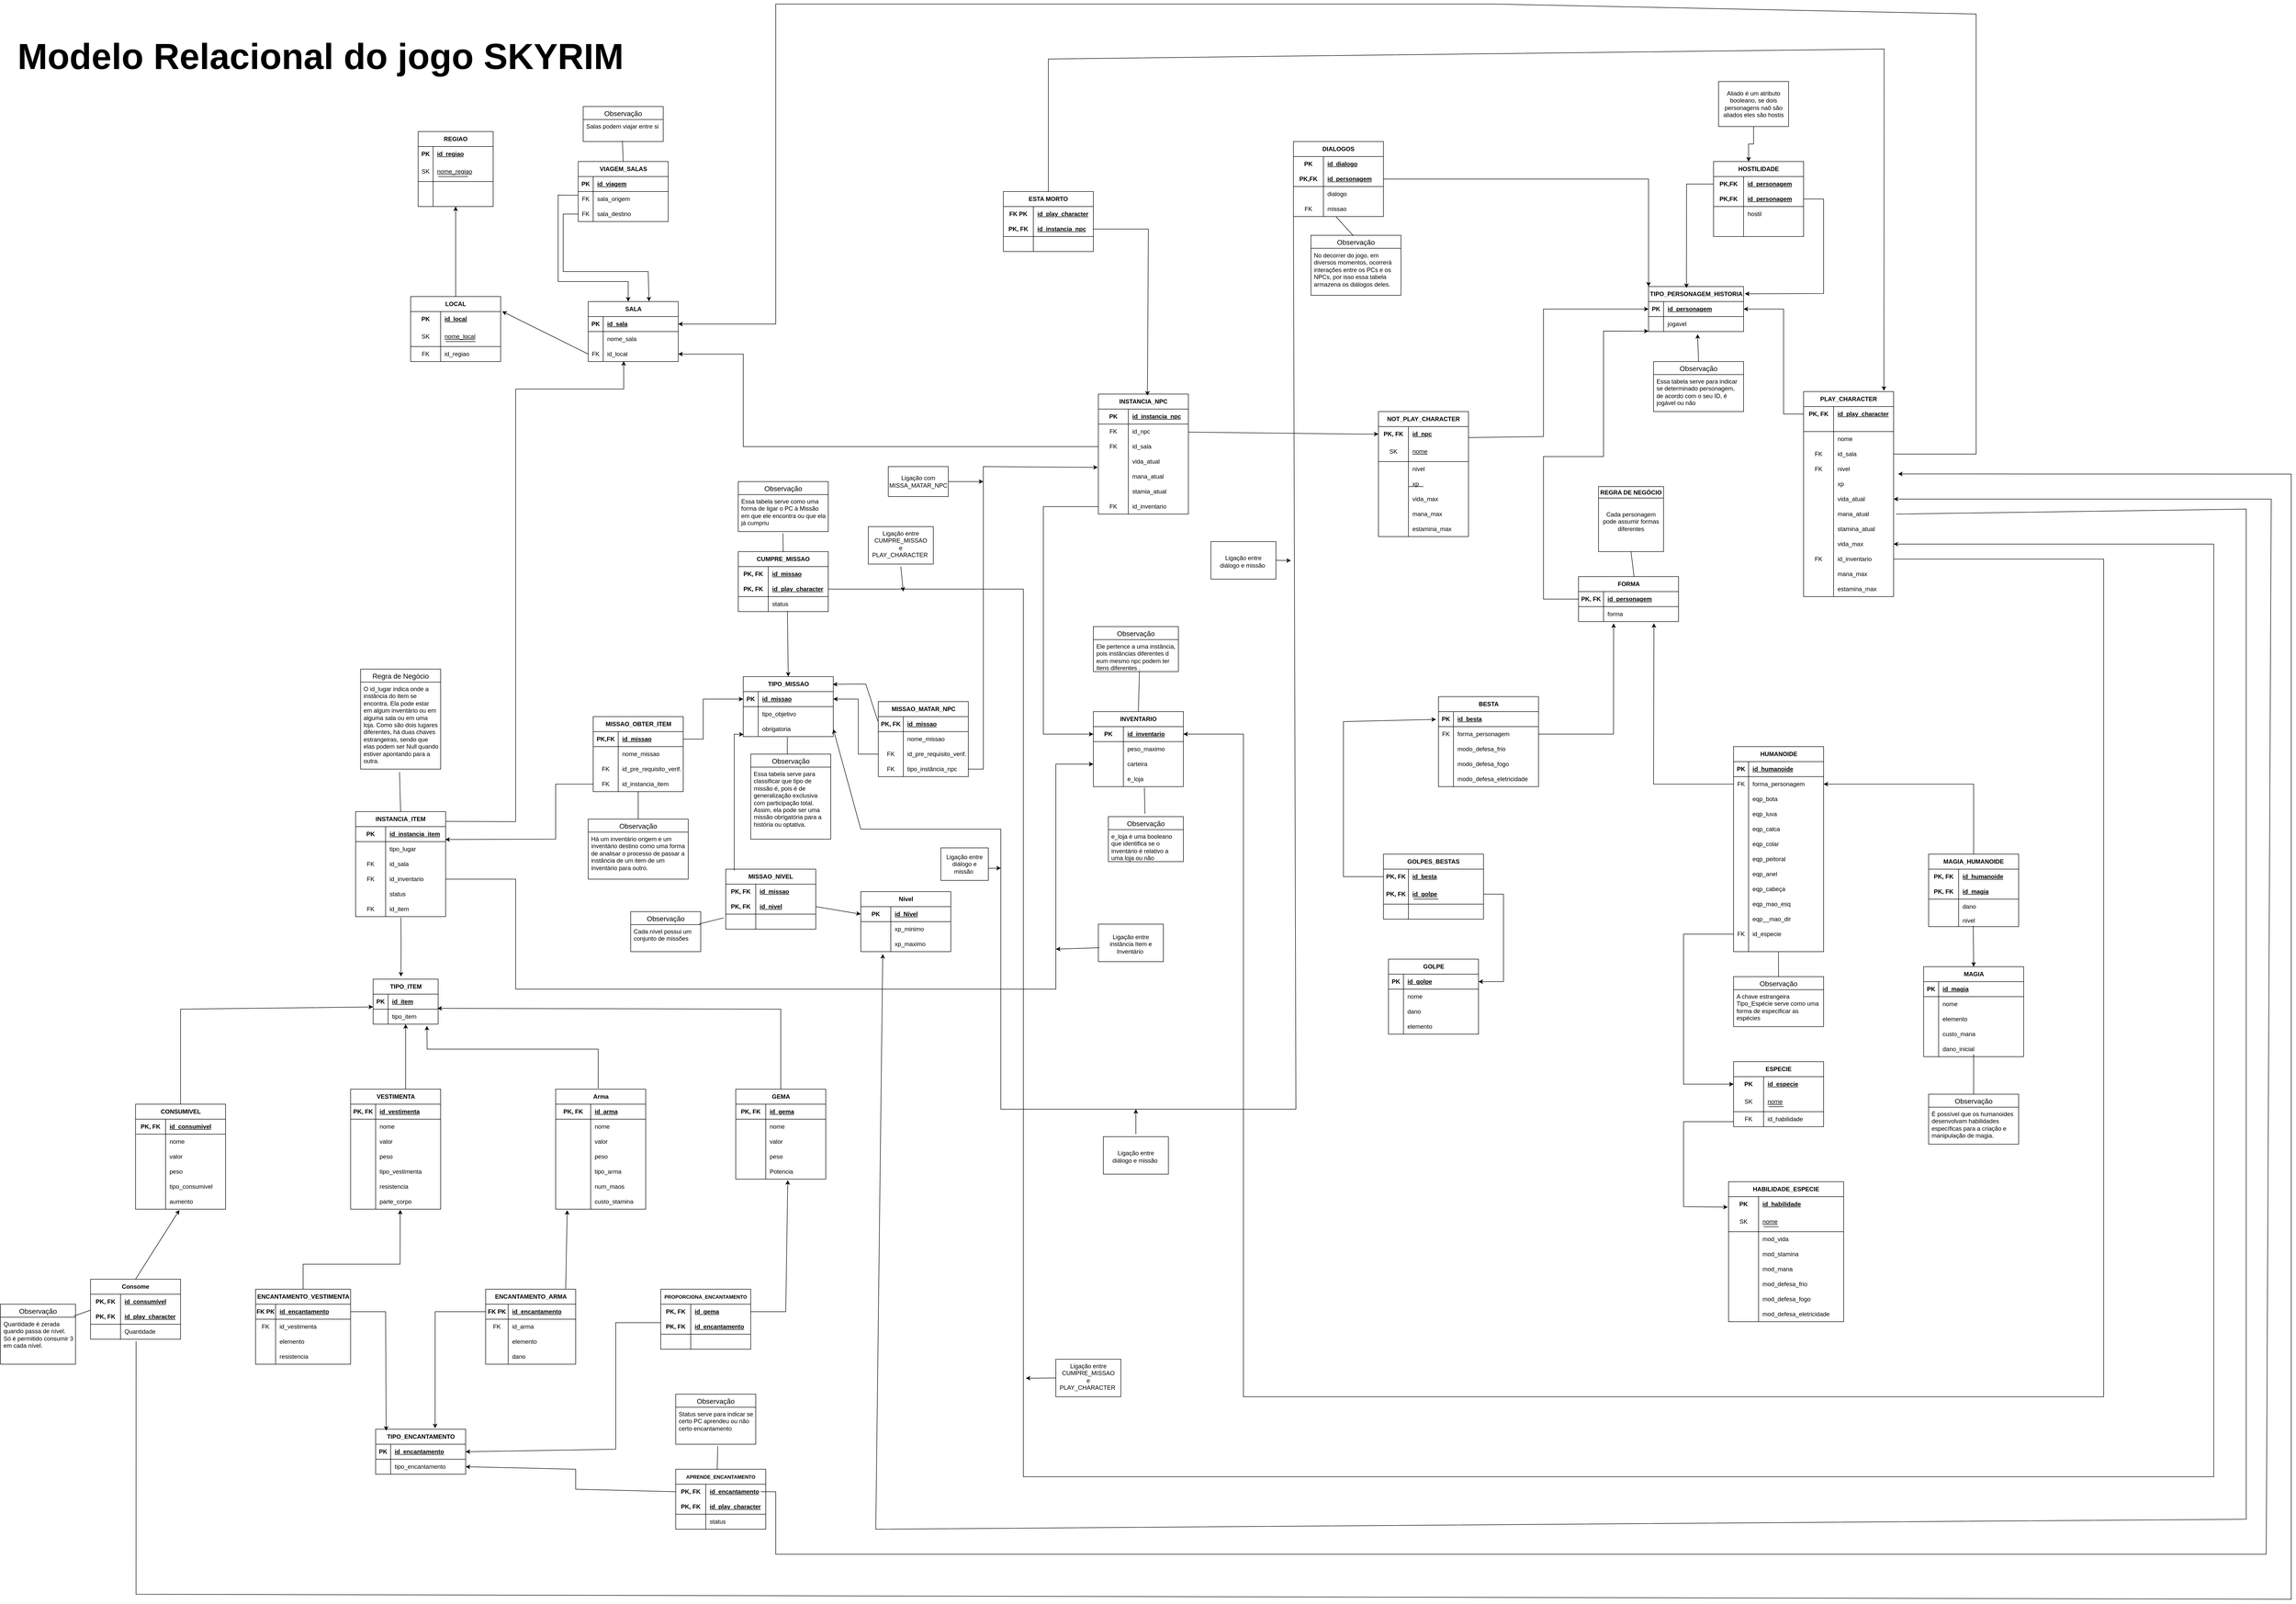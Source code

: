 <mxfile version="21.7.5" type="device">
  <diagram name="Page-1" id="_lLYF6QH7Wd8M_aZJR7j">
    <mxGraphModel dx="-3247" dy="870" grid="1" gridSize="10" guides="1" tooltips="1" connect="1" arrows="1" fold="1" page="1" pageScale="1" pageWidth="4681" pageHeight="3300" math="0" shadow="0">
      <root>
        <mxCell id="0" />
        <mxCell id="1" parent="0" />
        <mxCell id="SMQqKigKtV9C_3OmUSzq-476" value="&lt;b&gt;&lt;font style=&quot;font-size: 72px;&quot;&gt;Modelo Relacional do jogo SKYRIM&lt;/font&gt;&lt;/b&gt;" style="text;html=1;strokeColor=none;fillColor=none;align=center;verticalAlign=middle;whiteSpace=wrap;rounded=0;" parent="1" vertex="1">
          <mxGeometry x="4730" y="65" width="1280" height="200" as="geometry" />
        </mxCell>
        <mxCell id="WEqKxHkBoLPSPlWC3101-38" value="REGIAO" style="shape=table;startSize=30;container=1;collapsible=1;childLayout=tableLayout;fixedRows=1;rowLines=0;fontStyle=1;align=center;resizeLast=1;html=1;whiteSpace=wrap;" parent="1" vertex="1">
          <mxGeometry x="5565" y="315" width="150" height="150" as="geometry" />
        </mxCell>
        <mxCell id="WEqKxHkBoLPSPlWC3101-39" value="" style="shape=tableRow;horizontal=0;startSize=0;swimlaneHead=0;swimlaneBody=0;fillColor=none;collapsible=0;dropTarget=0;points=[[0,0.5],[1,0.5]];portConstraint=eastwest;top=0;left=0;right=0;bottom=0;html=1;" parent="WEqKxHkBoLPSPlWC3101-38" vertex="1">
          <mxGeometry y="30" width="150" height="30" as="geometry" />
        </mxCell>
        <mxCell id="WEqKxHkBoLPSPlWC3101-40" value="PK" style="shape=partialRectangle;connectable=0;fillColor=none;top=0;left=0;bottom=0;right=0;fontStyle=1;overflow=hidden;html=1;whiteSpace=wrap;" parent="WEqKxHkBoLPSPlWC3101-39" vertex="1">
          <mxGeometry width="30" height="30" as="geometry">
            <mxRectangle width="30" height="30" as="alternateBounds" />
          </mxGeometry>
        </mxCell>
        <mxCell id="WEqKxHkBoLPSPlWC3101-41" value="id_regiao" style="shape=partialRectangle;connectable=0;fillColor=none;top=0;left=0;bottom=0;right=0;align=left;spacingLeft=6;fontStyle=5;overflow=hidden;html=1;whiteSpace=wrap;" parent="WEqKxHkBoLPSPlWC3101-39" vertex="1">
          <mxGeometry x="30" width="120" height="30" as="geometry">
            <mxRectangle width="120" height="30" as="alternateBounds" />
          </mxGeometry>
        </mxCell>
        <mxCell id="WEqKxHkBoLPSPlWC3101-42" value="" style="shape=tableRow;horizontal=0;startSize=0;swimlaneHead=0;swimlaneBody=0;fillColor=none;collapsible=0;dropTarget=0;points=[[0,0.5],[1,0.5]];portConstraint=eastwest;top=0;left=0;right=0;bottom=1;html=1;" parent="WEqKxHkBoLPSPlWC3101-38" vertex="1">
          <mxGeometry y="60" width="150" height="40" as="geometry" />
        </mxCell>
        <mxCell id="WEqKxHkBoLPSPlWC3101-43" value="&lt;span style=&quot;font-weight: normal;&quot;&gt;SK&lt;/span&gt;" style="shape=partialRectangle;connectable=0;fillColor=none;top=0;left=0;bottom=0;right=0;fontStyle=1;overflow=hidden;html=1;whiteSpace=wrap;" parent="WEqKxHkBoLPSPlWC3101-42" vertex="1">
          <mxGeometry width="30" height="40" as="geometry">
            <mxRectangle width="30" height="40" as="alternateBounds" />
          </mxGeometry>
        </mxCell>
        <mxCell id="WEqKxHkBoLPSPlWC3101-44" value="&lt;span style=&quot;font-weight: 400;&quot;&gt;nome_regiao&lt;/span&gt;" style="shape=partialRectangle;connectable=0;fillColor=none;top=0;left=0;bottom=0;right=0;align=left;spacingLeft=6;fontStyle=5;overflow=hidden;html=1;whiteSpace=wrap;" parent="WEqKxHkBoLPSPlWC3101-42" vertex="1">
          <mxGeometry x="30" width="120" height="40" as="geometry">
            <mxRectangle width="120" height="40" as="alternateBounds" />
          </mxGeometry>
        </mxCell>
        <mxCell id="WEqKxHkBoLPSPlWC3101-45" value="" style="shape=tableRow;horizontal=0;startSize=0;swimlaneHead=0;swimlaneBody=0;fillColor=none;collapsible=0;dropTarget=0;points=[[0,0.5],[1,0.5]];portConstraint=eastwest;top=0;left=0;right=0;bottom=0;html=1;" parent="WEqKxHkBoLPSPlWC3101-38" vertex="1">
          <mxGeometry y="100" width="150" height="30" as="geometry" />
        </mxCell>
        <mxCell id="WEqKxHkBoLPSPlWC3101-46" value="" style="shape=partialRectangle;connectable=0;fillColor=none;top=0;left=0;bottom=0;right=0;editable=1;overflow=hidden;html=1;whiteSpace=wrap;" parent="WEqKxHkBoLPSPlWC3101-45" vertex="1">
          <mxGeometry width="30" height="30" as="geometry">
            <mxRectangle width="30" height="30" as="alternateBounds" />
          </mxGeometry>
        </mxCell>
        <mxCell id="WEqKxHkBoLPSPlWC3101-47" value="" style="shape=partialRectangle;connectable=0;fillColor=none;top=0;left=0;bottom=0;right=0;align=left;spacingLeft=6;overflow=hidden;html=1;whiteSpace=wrap;" parent="WEqKxHkBoLPSPlWC3101-45" vertex="1">
          <mxGeometry x="30" width="120" height="30" as="geometry">
            <mxRectangle width="120" height="30" as="alternateBounds" />
          </mxGeometry>
        </mxCell>
        <mxCell id="WEqKxHkBoLPSPlWC3101-48" value="" style="shape=tableRow;horizontal=0;startSize=0;swimlaneHead=0;swimlaneBody=0;fillColor=none;collapsible=0;dropTarget=0;points=[[0,0.5],[1,0.5]];portConstraint=eastwest;top=0;left=0;right=0;bottom=0;html=1;" parent="WEqKxHkBoLPSPlWC3101-38" vertex="1">
          <mxGeometry y="130" width="150" height="20" as="geometry" />
        </mxCell>
        <mxCell id="WEqKxHkBoLPSPlWC3101-49" value="" style="shape=partialRectangle;connectable=0;fillColor=none;top=0;left=0;bottom=0;right=0;editable=1;overflow=hidden;html=1;whiteSpace=wrap;" parent="WEqKxHkBoLPSPlWC3101-48" vertex="1">
          <mxGeometry width="30" height="20" as="geometry">
            <mxRectangle width="30" height="20" as="alternateBounds" />
          </mxGeometry>
        </mxCell>
        <mxCell id="WEqKxHkBoLPSPlWC3101-50" value="" style="shape=partialRectangle;connectable=0;fillColor=none;top=0;left=0;bottom=0;right=0;align=left;spacingLeft=6;overflow=hidden;html=1;whiteSpace=wrap;" parent="WEqKxHkBoLPSPlWC3101-48" vertex="1">
          <mxGeometry x="30" width="120" height="20" as="geometry">
            <mxRectangle width="120" height="20" as="alternateBounds" />
          </mxGeometry>
        </mxCell>
        <mxCell id="WEqKxHkBoLPSPlWC3101-51" value="" style="endArrow=none;html=1;rounded=0;" parent="1" edge="1">
          <mxGeometry width="50" height="50" relative="1" as="geometry">
            <mxPoint x="5665" y="405" as="sourcePoint" />
            <mxPoint x="5605" y="405" as="targetPoint" />
          </mxGeometry>
        </mxCell>
        <mxCell id="WEqKxHkBoLPSPlWC3101-52" value="LOCAL" style="shape=table;startSize=30;container=1;collapsible=1;childLayout=tableLayout;fixedRows=1;rowLines=0;fontStyle=1;align=center;resizeLast=1;html=1;whiteSpace=wrap;" parent="1" vertex="1">
          <mxGeometry x="5550" y="645" width="180" height="130" as="geometry" />
        </mxCell>
        <mxCell id="WEqKxHkBoLPSPlWC3101-53" value="" style="shape=tableRow;horizontal=0;startSize=0;swimlaneHead=0;swimlaneBody=0;fillColor=none;collapsible=0;dropTarget=0;points=[[0,0.5],[1,0.5]];portConstraint=eastwest;top=0;left=0;right=0;bottom=0;html=1;" parent="WEqKxHkBoLPSPlWC3101-52" vertex="1">
          <mxGeometry y="30" width="180" height="30" as="geometry" />
        </mxCell>
        <mxCell id="WEqKxHkBoLPSPlWC3101-54" value="PK" style="shape=partialRectangle;connectable=0;fillColor=none;top=0;left=0;bottom=0;right=0;fontStyle=1;overflow=hidden;html=1;whiteSpace=wrap;" parent="WEqKxHkBoLPSPlWC3101-53" vertex="1">
          <mxGeometry width="60" height="30" as="geometry">
            <mxRectangle width="60" height="30" as="alternateBounds" />
          </mxGeometry>
        </mxCell>
        <mxCell id="WEqKxHkBoLPSPlWC3101-55" value="id_local" style="shape=partialRectangle;connectable=0;fillColor=none;top=0;left=0;bottom=0;right=0;align=left;spacingLeft=6;fontStyle=5;overflow=hidden;html=1;whiteSpace=wrap;" parent="WEqKxHkBoLPSPlWC3101-53" vertex="1">
          <mxGeometry x="60" width="120" height="30" as="geometry">
            <mxRectangle width="120" height="30" as="alternateBounds" />
          </mxGeometry>
        </mxCell>
        <mxCell id="WEqKxHkBoLPSPlWC3101-56" value="" style="shape=tableRow;horizontal=0;startSize=0;swimlaneHead=0;swimlaneBody=0;fillColor=none;collapsible=0;dropTarget=0;points=[[0,0.5],[1,0.5]];portConstraint=eastwest;top=0;left=0;right=0;bottom=1;html=1;" parent="WEqKxHkBoLPSPlWC3101-52" vertex="1">
          <mxGeometry y="60" width="180" height="40" as="geometry" />
        </mxCell>
        <mxCell id="WEqKxHkBoLPSPlWC3101-57" value="&lt;span style=&quot;font-weight: normal;&quot;&gt;SK&lt;/span&gt;" style="shape=partialRectangle;connectable=0;fillColor=none;top=0;left=0;bottom=0;right=0;fontStyle=1;overflow=hidden;html=1;whiteSpace=wrap;" parent="WEqKxHkBoLPSPlWC3101-56" vertex="1">
          <mxGeometry width="60" height="40" as="geometry">
            <mxRectangle width="60" height="40" as="alternateBounds" />
          </mxGeometry>
        </mxCell>
        <mxCell id="WEqKxHkBoLPSPlWC3101-58" value="&lt;span style=&quot;font-weight: normal;&quot;&gt;nome_local&lt;/span&gt;" style="shape=partialRectangle;connectable=0;fillColor=none;top=0;left=0;bottom=0;right=0;align=left;spacingLeft=6;fontStyle=5;overflow=hidden;html=1;whiteSpace=wrap;" parent="WEqKxHkBoLPSPlWC3101-56" vertex="1">
          <mxGeometry x="60" width="120" height="40" as="geometry">
            <mxRectangle width="120" height="40" as="alternateBounds" />
          </mxGeometry>
        </mxCell>
        <mxCell id="WEqKxHkBoLPSPlWC3101-59" value="" style="shape=tableRow;horizontal=0;startSize=0;swimlaneHead=0;swimlaneBody=0;fillColor=none;collapsible=0;dropTarget=0;points=[[0,0.5],[1,0.5]];portConstraint=eastwest;top=0;left=0;right=0;bottom=0;html=1;" parent="WEqKxHkBoLPSPlWC3101-52" vertex="1">
          <mxGeometry y="100" width="180" height="30" as="geometry" />
        </mxCell>
        <mxCell id="WEqKxHkBoLPSPlWC3101-60" value="FK" style="shape=partialRectangle;connectable=0;fillColor=none;top=0;left=0;bottom=0;right=0;editable=1;overflow=hidden;html=1;whiteSpace=wrap;" parent="WEqKxHkBoLPSPlWC3101-59" vertex="1">
          <mxGeometry width="60" height="30" as="geometry">
            <mxRectangle width="60" height="30" as="alternateBounds" />
          </mxGeometry>
        </mxCell>
        <mxCell id="WEqKxHkBoLPSPlWC3101-61" value="id_regiao" style="shape=partialRectangle;connectable=0;fillColor=none;top=0;left=0;bottom=0;right=0;align=left;spacingLeft=6;overflow=hidden;html=1;whiteSpace=wrap;" parent="WEqKxHkBoLPSPlWC3101-59" vertex="1">
          <mxGeometry x="60" width="120" height="30" as="geometry">
            <mxRectangle width="120" height="30" as="alternateBounds" />
          </mxGeometry>
        </mxCell>
        <mxCell id="WEqKxHkBoLPSPlWC3101-62" value="" style="endArrow=none;html=1;rounded=0;" parent="1" edge="1">
          <mxGeometry width="50" height="50" relative="1" as="geometry">
            <mxPoint x="5680" y="735" as="sourcePoint" />
            <mxPoint x="5620" y="735" as="targetPoint" />
            <Array as="points">
              <mxPoint x="5640" y="735" />
            </Array>
          </mxGeometry>
        </mxCell>
        <mxCell id="WEqKxHkBoLPSPlWC3101-63" value="SALA" style="shape=table;startSize=30;container=1;collapsible=1;childLayout=tableLayout;fixedRows=1;rowLines=0;fontStyle=1;align=center;resizeLast=1;html=1;" parent="1" vertex="1">
          <mxGeometry x="5905" y="655" width="180" height="120" as="geometry" />
        </mxCell>
        <mxCell id="WEqKxHkBoLPSPlWC3101-64" value="" style="shape=tableRow;horizontal=0;startSize=0;swimlaneHead=0;swimlaneBody=0;fillColor=none;collapsible=0;dropTarget=0;points=[[0,0.5],[1,0.5]];portConstraint=eastwest;top=0;left=0;right=0;bottom=1;" parent="WEqKxHkBoLPSPlWC3101-63" vertex="1">
          <mxGeometry y="30" width="180" height="30" as="geometry" />
        </mxCell>
        <mxCell id="WEqKxHkBoLPSPlWC3101-65" value="PK" style="shape=partialRectangle;connectable=0;fillColor=none;top=0;left=0;bottom=0;right=0;fontStyle=1;overflow=hidden;whiteSpace=wrap;html=1;" parent="WEqKxHkBoLPSPlWC3101-64" vertex="1">
          <mxGeometry width="30" height="30" as="geometry">
            <mxRectangle width="30" height="30" as="alternateBounds" />
          </mxGeometry>
        </mxCell>
        <mxCell id="WEqKxHkBoLPSPlWC3101-66" value="id_sala" style="shape=partialRectangle;connectable=0;fillColor=none;top=0;left=0;bottom=0;right=0;align=left;spacingLeft=6;fontStyle=5;overflow=hidden;whiteSpace=wrap;html=1;" parent="WEqKxHkBoLPSPlWC3101-64" vertex="1">
          <mxGeometry x="30" width="150" height="30" as="geometry">
            <mxRectangle width="150" height="30" as="alternateBounds" />
          </mxGeometry>
        </mxCell>
        <mxCell id="WEqKxHkBoLPSPlWC3101-67" value="" style="shape=tableRow;horizontal=0;startSize=0;swimlaneHead=0;swimlaneBody=0;fillColor=none;collapsible=0;dropTarget=0;points=[[0,0.5],[1,0.5]];portConstraint=eastwest;top=0;left=0;right=0;bottom=0;" parent="WEqKxHkBoLPSPlWC3101-63" vertex="1">
          <mxGeometry y="60" width="180" height="30" as="geometry" />
        </mxCell>
        <mxCell id="WEqKxHkBoLPSPlWC3101-68" value="" style="shape=partialRectangle;connectable=0;fillColor=none;top=0;left=0;bottom=0;right=0;editable=1;overflow=hidden;whiteSpace=wrap;html=1;" parent="WEqKxHkBoLPSPlWC3101-67" vertex="1">
          <mxGeometry width="30" height="30" as="geometry">
            <mxRectangle width="30" height="30" as="alternateBounds" />
          </mxGeometry>
        </mxCell>
        <mxCell id="WEqKxHkBoLPSPlWC3101-69" value="nome_sala" style="shape=partialRectangle;connectable=0;fillColor=none;top=0;left=0;bottom=0;right=0;align=left;spacingLeft=6;overflow=hidden;whiteSpace=wrap;html=1;" parent="WEqKxHkBoLPSPlWC3101-67" vertex="1">
          <mxGeometry x="30" width="150" height="30" as="geometry">
            <mxRectangle width="150" height="30" as="alternateBounds" />
          </mxGeometry>
        </mxCell>
        <mxCell id="WEqKxHkBoLPSPlWC3101-70" value="" style="shape=tableRow;horizontal=0;startSize=0;swimlaneHead=0;swimlaneBody=0;fillColor=none;collapsible=0;dropTarget=0;points=[[0,0.5],[1,0.5]];portConstraint=eastwest;top=0;left=0;right=0;bottom=0;" parent="WEqKxHkBoLPSPlWC3101-63" vertex="1">
          <mxGeometry y="90" width="180" height="30" as="geometry" />
        </mxCell>
        <mxCell id="WEqKxHkBoLPSPlWC3101-71" value="FK" style="shape=partialRectangle;connectable=0;fillColor=none;top=0;left=0;bottom=0;right=0;editable=1;overflow=hidden;whiteSpace=wrap;html=1;" parent="WEqKxHkBoLPSPlWC3101-70" vertex="1">
          <mxGeometry width="30" height="30" as="geometry">
            <mxRectangle width="30" height="30" as="alternateBounds" />
          </mxGeometry>
        </mxCell>
        <mxCell id="WEqKxHkBoLPSPlWC3101-72" value="id_local" style="shape=partialRectangle;connectable=0;fillColor=none;top=0;left=0;bottom=0;right=0;align=left;spacingLeft=6;overflow=hidden;whiteSpace=wrap;html=1;" parent="WEqKxHkBoLPSPlWC3101-70" vertex="1">
          <mxGeometry x="30" width="150" height="30" as="geometry">
            <mxRectangle width="150" height="30" as="alternateBounds" />
          </mxGeometry>
        </mxCell>
        <mxCell id="WEqKxHkBoLPSPlWC3101-87" value="INSTANCIA_NPC" style="shape=table;startSize=30;container=1;collapsible=1;childLayout=tableLayout;fixedRows=1;rowLines=0;fontStyle=1;align=center;resizeLast=1;html=1;whiteSpace=wrap;" parent="1" vertex="1">
          <mxGeometry x="6925" y="840" width="180" height="240" as="geometry" />
        </mxCell>
        <mxCell id="WEqKxHkBoLPSPlWC3101-91" value="" style="shape=tableRow;horizontal=0;startSize=0;swimlaneHead=0;swimlaneBody=0;fillColor=none;collapsible=0;dropTarget=0;points=[[0,0.5],[1,0.5]];portConstraint=eastwest;top=0;left=0;right=0;bottom=1;html=1;" parent="WEqKxHkBoLPSPlWC3101-87" vertex="1">
          <mxGeometry y="30" width="180" height="30" as="geometry" />
        </mxCell>
        <mxCell id="WEqKxHkBoLPSPlWC3101-92" value="PK" style="shape=partialRectangle;connectable=0;fillColor=none;top=0;left=0;bottom=0;right=0;fontStyle=1;overflow=hidden;html=1;whiteSpace=wrap;" parent="WEqKxHkBoLPSPlWC3101-91" vertex="1">
          <mxGeometry width="60" height="30" as="geometry">
            <mxRectangle width="60" height="30" as="alternateBounds" />
          </mxGeometry>
        </mxCell>
        <mxCell id="WEqKxHkBoLPSPlWC3101-93" value="id_instancia_npc" style="shape=partialRectangle;connectable=0;fillColor=none;top=0;left=0;bottom=0;right=0;align=left;spacingLeft=6;fontStyle=5;overflow=hidden;html=1;whiteSpace=wrap;" parent="WEqKxHkBoLPSPlWC3101-91" vertex="1">
          <mxGeometry x="60" width="120" height="30" as="geometry">
            <mxRectangle width="120" height="30" as="alternateBounds" />
          </mxGeometry>
        </mxCell>
        <mxCell id="WEqKxHkBoLPSPlWC3101-103" value="" style="shape=tableRow;horizontal=0;startSize=0;swimlaneHead=0;swimlaneBody=0;fillColor=none;collapsible=0;dropTarget=0;points=[[0,0.5],[1,0.5]];portConstraint=eastwest;top=0;left=0;right=0;bottom=0;html=1;" parent="WEqKxHkBoLPSPlWC3101-87" vertex="1">
          <mxGeometry y="60" width="180" height="30" as="geometry" />
        </mxCell>
        <mxCell id="WEqKxHkBoLPSPlWC3101-104" value="FK" style="shape=partialRectangle;connectable=0;fillColor=none;top=0;left=0;bottom=0;right=0;editable=1;overflow=hidden;html=1;whiteSpace=wrap;" parent="WEqKxHkBoLPSPlWC3101-103" vertex="1">
          <mxGeometry width="60" height="30" as="geometry">
            <mxRectangle width="60" height="30" as="alternateBounds" />
          </mxGeometry>
        </mxCell>
        <mxCell id="WEqKxHkBoLPSPlWC3101-105" value="id_npc" style="shape=partialRectangle;connectable=0;fillColor=none;top=0;left=0;bottom=0;right=0;align=left;spacingLeft=6;overflow=hidden;html=1;whiteSpace=wrap;" parent="WEqKxHkBoLPSPlWC3101-103" vertex="1">
          <mxGeometry x="60" width="120" height="30" as="geometry">
            <mxRectangle width="120" height="30" as="alternateBounds" />
          </mxGeometry>
        </mxCell>
        <mxCell id="WEqKxHkBoLPSPlWC3101-879" value="" style="shape=tableRow;horizontal=0;startSize=0;swimlaneHead=0;swimlaneBody=0;fillColor=none;collapsible=0;dropTarget=0;points=[[0,0.5],[1,0.5]];portConstraint=eastwest;top=0;left=0;right=0;bottom=0;html=1;" parent="WEqKxHkBoLPSPlWC3101-87" vertex="1">
          <mxGeometry y="90" width="180" height="30" as="geometry" />
        </mxCell>
        <mxCell id="WEqKxHkBoLPSPlWC3101-880" value="FK" style="shape=partialRectangle;connectable=0;fillColor=none;top=0;left=0;bottom=0;right=0;editable=1;overflow=hidden;html=1;whiteSpace=wrap;" parent="WEqKxHkBoLPSPlWC3101-879" vertex="1">
          <mxGeometry width="60" height="30" as="geometry">
            <mxRectangle width="60" height="30" as="alternateBounds" />
          </mxGeometry>
        </mxCell>
        <mxCell id="WEqKxHkBoLPSPlWC3101-881" value="id_sala" style="shape=partialRectangle;connectable=0;fillColor=none;top=0;left=0;bottom=0;right=0;align=left;spacingLeft=6;overflow=hidden;html=1;whiteSpace=wrap;" parent="WEqKxHkBoLPSPlWC3101-879" vertex="1">
          <mxGeometry x="60" width="120" height="30" as="geometry">
            <mxRectangle width="120" height="30" as="alternateBounds" />
          </mxGeometry>
        </mxCell>
        <mxCell id="WEqKxHkBoLPSPlWC3101-94" value="" style="shape=tableRow;horizontal=0;startSize=0;swimlaneHead=0;swimlaneBody=0;fillColor=none;collapsible=0;dropTarget=0;points=[[0,0.5],[1,0.5]];portConstraint=eastwest;top=0;left=0;right=0;bottom=0;html=1;" parent="WEqKxHkBoLPSPlWC3101-87" vertex="1">
          <mxGeometry y="120" width="180" height="30" as="geometry" />
        </mxCell>
        <mxCell id="WEqKxHkBoLPSPlWC3101-95" value="" style="shape=partialRectangle;connectable=0;fillColor=none;top=0;left=0;bottom=0;right=0;editable=1;overflow=hidden;html=1;whiteSpace=wrap;" parent="WEqKxHkBoLPSPlWC3101-94" vertex="1">
          <mxGeometry width="60" height="30" as="geometry">
            <mxRectangle width="60" height="30" as="alternateBounds" />
          </mxGeometry>
        </mxCell>
        <mxCell id="WEqKxHkBoLPSPlWC3101-96" value="vida_atual" style="shape=partialRectangle;connectable=0;fillColor=none;top=0;left=0;bottom=0;right=0;align=left;spacingLeft=6;overflow=hidden;html=1;whiteSpace=wrap;" parent="WEqKxHkBoLPSPlWC3101-94" vertex="1">
          <mxGeometry x="60" width="120" height="30" as="geometry">
            <mxRectangle width="120" height="30" as="alternateBounds" />
          </mxGeometry>
        </mxCell>
        <mxCell id="WEqKxHkBoLPSPlWC3101-97" value="" style="shape=tableRow;horizontal=0;startSize=0;swimlaneHead=0;swimlaneBody=0;fillColor=none;collapsible=0;dropTarget=0;points=[[0,0.5],[1,0.5]];portConstraint=eastwest;top=0;left=0;right=0;bottom=0;html=1;" parent="WEqKxHkBoLPSPlWC3101-87" vertex="1">
          <mxGeometry y="150" width="180" height="30" as="geometry" />
        </mxCell>
        <mxCell id="WEqKxHkBoLPSPlWC3101-98" value="" style="shape=partialRectangle;connectable=0;fillColor=none;top=0;left=0;bottom=0;right=0;editable=1;overflow=hidden;html=1;whiteSpace=wrap;" parent="WEqKxHkBoLPSPlWC3101-97" vertex="1">
          <mxGeometry width="60" height="30" as="geometry">
            <mxRectangle width="60" height="30" as="alternateBounds" />
          </mxGeometry>
        </mxCell>
        <mxCell id="WEqKxHkBoLPSPlWC3101-99" value="mana_atual" style="shape=partialRectangle;connectable=0;fillColor=none;top=0;left=0;bottom=0;right=0;align=left;spacingLeft=6;overflow=hidden;html=1;whiteSpace=wrap;" parent="WEqKxHkBoLPSPlWC3101-97" vertex="1">
          <mxGeometry x="60" width="120" height="30" as="geometry">
            <mxRectangle width="120" height="30" as="alternateBounds" />
          </mxGeometry>
        </mxCell>
        <mxCell id="WEqKxHkBoLPSPlWC3101-106" value="" style="shape=tableRow;horizontal=0;startSize=0;swimlaneHead=0;swimlaneBody=0;fillColor=none;collapsible=0;dropTarget=0;points=[[0,0.5],[1,0.5]];portConstraint=eastwest;top=0;left=0;right=0;bottom=0;html=1;" parent="WEqKxHkBoLPSPlWC3101-87" vertex="1">
          <mxGeometry y="180" width="180" height="30" as="geometry" />
        </mxCell>
        <mxCell id="WEqKxHkBoLPSPlWC3101-107" value="" style="shape=partialRectangle;connectable=0;fillColor=none;top=0;left=0;bottom=0;right=0;editable=1;overflow=hidden;html=1;whiteSpace=wrap;" parent="WEqKxHkBoLPSPlWC3101-106" vertex="1">
          <mxGeometry width="60" height="30" as="geometry">
            <mxRectangle width="60" height="30" as="alternateBounds" />
          </mxGeometry>
        </mxCell>
        <mxCell id="WEqKxHkBoLPSPlWC3101-108" value="stamia_atual" style="shape=partialRectangle;connectable=0;fillColor=none;top=0;left=0;bottom=0;right=0;align=left;spacingLeft=6;overflow=hidden;html=1;whiteSpace=wrap;" parent="WEqKxHkBoLPSPlWC3101-106" vertex="1">
          <mxGeometry x="60" width="120" height="30" as="geometry">
            <mxRectangle width="120" height="30" as="alternateBounds" />
          </mxGeometry>
        </mxCell>
        <mxCell id="WEqKxHkBoLPSPlWC3101-100" value="" style="shape=tableRow;horizontal=0;startSize=0;swimlaneHead=0;swimlaneBody=0;fillColor=none;collapsible=0;dropTarget=0;points=[[0,0.5],[1,0.5]];portConstraint=eastwest;top=0;left=0;right=0;bottom=0;html=1;" parent="WEqKxHkBoLPSPlWC3101-87" vertex="1">
          <mxGeometry y="210" width="180" height="30" as="geometry" />
        </mxCell>
        <mxCell id="WEqKxHkBoLPSPlWC3101-101" value="FK" style="shape=partialRectangle;connectable=0;fillColor=none;top=0;left=0;bottom=0;right=0;editable=1;overflow=hidden;html=1;whiteSpace=wrap;" parent="WEqKxHkBoLPSPlWC3101-100" vertex="1">
          <mxGeometry width="60" height="30" as="geometry">
            <mxRectangle width="60" height="30" as="alternateBounds" />
          </mxGeometry>
        </mxCell>
        <mxCell id="WEqKxHkBoLPSPlWC3101-102" value="id_inventario" style="shape=partialRectangle;connectable=0;fillColor=none;top=0;left=0;bottom=0;right=0;align=left;spacingLeft=6;overflow=hidden;html=1;whiteSpace=wrap;" parent="WEqKxHkBoLPSPlWC3101-100" vertex="1">
          <mxGeometry x="60" width="120" height="30" as="geometry">
            <mxRectangle width="120" height="30" as="alternateBounds" />
          </mxGeometry>
        </mxCell>
        <mxCell id="WEqKxHkBoLPSPlWC3101-125" value="TIPO_PERSONAGEM_HISTORIA" style="shape=table;startSize=30;container=1;collapsible=1;childLayout=tableLayout;fixedRows=1;rowLines=0;fontStyle=1;align=center;resizeLast=1;html=1;" parent="1" vertex="1">
          <mxGeometry x="8025" y="625" width="190" height="90" as="geometry" />
        </mxCell>
        <mxCell id="WEqKxHkBoLPSPlWC3101-126" value="" style="shape=tableRow;horizontal=0;startSize=0;swimlaneHead=0;swimlaneBody=0;fillColor=none;collapsible=0;dropTarget=0;points=[[0,0.5],[1,0.5]];portConstraint=eastwest;top=0;left=0;right=0;bottom=1;" parent="WEqKxHkBoLPSPlWC3101-125" vertex="1">
          <mxGeometry y="30" width="190" height="30" as="geometry" />
        </mxCell>
        <mxCell id="WEqKxHkBoLPSPlWC3101-127" value="PK" style="shape=partialRectangle;connectable=0;fillColor=none;top=0;left=0;bottom=0;right=0;fontStyle=1;overflow=hidden;whiteSpace=wrap;html=1;" parent="WEqKxHkBoLPSPlWC3101-126" vertex="1">
          <mxGeometry width="30" height="30" as="geometry">
            <mxRectangle width="30" height="30" as="alternateBounds" />
          </mxGeometry>
        </mxCell>
        <mxCell id="WEqKxHkBoLPSPlWC3101-128" value="id_personagem" style="shape=partialRectangle;connectable=0;fillColor=none;top=0;left=0;bottom=0;right=0;align=left;spacingLeft=6;fontStyle=5;overflow=hidden;whiteSpace=wrap;html=1;" parent="WEqKxHkBoLPSPlWC3101-126" vertex="1">
          <mxGeometry x="30" width="160" height="30" as="geometry">
            <mxRectangle width="160" height="30" as="alternateBounds" />
          </mxGeometry>
        </mxCell>
        <mxCell id="WEqKxHkBoLPSPlWC3101-129" value="" style="shape=tableRow;horizontal=0;startSize=0;swimlaneHead=0;swimlaneBody=0;fillColor=none;collapsible=0;dropTarget=0;points=[[0,0.5],[1,0.5]];portConstraint=eastwest;top=0;left=0;right=0;bottom=0;" parent="WEqKxHkBoLPSPlWC3101-125" vertex="1">
          <mxGeometry y="60" width="190" height="30" as="geometry" />
        </mxCell>
        <mxCell id="WEqKxHkBoLPSPlWC3101-130" value="" style="shape=partialRectangle;connectable=0;fillColor=none;top=0;left=0;bottom=0;right=0;editable=1;overflow=hidden;whiteSpace=wrap;html=1;" parent="WEqKxHkBoLPSPlWC3101-129" vertex="1">
          <mxGeometry width="30" height="30" as="geometry">
            <mxRectangle width="30" height="30" as="alternateBounds" />
          </mxGeometry>
        </mxCell>
        <mxCell id="WEqKxHkBoLPSPlWC3101-131" value="jogavel" style="shape=partialRectangle;connectable=0;fillColor=none;top=0;left=0;bottom=0;right=0;align=left;spacingLeft=6;overflow=hidden;whiteSpace=wrap;html=1;" parent="WEqKxHkBoLPSPlWC3101-129" vertex="1">
          <mxGeometry x="30" width="160" height="30" as="geometry">
            <mxRectangle width="160" height="30" as="alternateBounds" />
          </mxGeometry>
        </mxCell>
        <mxCell id="WEqKxHkBoLPSPlWC3101-132" value="Observação" style="swimlane;fontStyle=0;childLayout=stackLayout;horizontal=1;startSize=26;horizontalStack=0;resizeParent=1;resizeParentMax=0;resizeLast=0;collapsible=1;marginBottom=0;align=center;fontSize=14;" parent="1" vertex="1">
          <mxGeometry x="8035" y="775" width="180" height="100" as="geometry" />
        </mxCell>
        <mxCell id="WEqKxHkBoLPSPlWC3101-133" value="Essa tabela serve para indicar se determinado personagem, de acordo com o seu ID, é jogável ou não" style="text;strokeColor=none;fillColor=none;spacingLeft=4;spacingRight=4;overflow=hidden;rotatable=0;points=[[0,0.5],[1,0.5]];portConstraint=eastwest;fontSize=12;whiteSpace=wrap;html=1;" parent="WEqKxHkBoLPSPlWC3101-132" vertex="1">
          <mxGeometry y="26" width="180" height="74" as="geometry" />
        </mxCell>
        <mxCell id="WEqKxHkBoLPSPlWC3101-135" value="PLAY_CHARACTER" style="shape=table;startSize=30;container=1;collapsible=1;childLayout=tableLayout;fixedRows=1;rowLines=0;fontStyle=1;align=center;resizeLast=1;html=1;whiteSpace=wrap;" parent="1" vertex="1">
          <mxGeometry x="8335" y="835" width="180" height="410" as="geometry" />
        </mxCell>
        <mxCell id="WEqKxHkBoLPSPlWC3101-136" value="" style="shape=tableRow;horizontal=0;startSize=0;swimlaneHead=0;swimlaneBody=0;fillColor=none;collapsible=0;dropTarget=0;points=[[0,0.5],[1,0.5]];portConstraint=eastwest;top=0;left=0;right=0;bottom=0;html=1;" parent="WEqKxHkBoLPSPlWC3101-135" vertex="1">
          <mxGeometry y="30" width="180" height="30" as="geometry" />
        </mxCell>
        <mxCell id="WEqKxHkBoLPSPlWC3101-137" value="PK, FK" style="shape=partialRectangle;connectable=0;fillColor=none;top=0;left=0;bottom=0;right=0;fontStyle=1;overflow=hidden;html=1;whiteSpace=wrap;" parent="WEqKxHkBoLPSPlWC3101-136" vertex="1">
          <mxGeometry width="60" height="30" as="geometry">
            <mxRectangle width="60" height="30" as="alternateBounds" />
          </mxGeometry>
        </mxCell>
        <mxCell id="WEqKxHkBoLPSPlWC3101-138" value="id_play_character" style="shape=partialRectangle;connectable=0;fillColor=none;top=0;left=0;bottom=0;right=0;align=left;spacingLeft=6;fontStyle=5;overflow=hidden;html=1;whiteSpace=wrap;" parent="WEqKxHkBoLPSPlWC3101-136" vertex="1">
          <mxGeometry x="60" width="120" height="30" as="geometry">
            <mxRectangle width="120" height="30" as="alternateBounds" />
          </mxGeometry>
        </mxCell>
        <mxCell id="WEqKxHkBoLPSPlWC3101-139" value="" style="shape=tableRow;horizontal=0;startSize=0;swimlaneHead=0;swimlaneBody=0;fillColor=none;collapsible=0;dropTarget=0;points=[[0,0.5],[1,0.5]];portConstraint=eastwest;top=0;left=0;right=0;bottom=1;html=1;" parent="WEqKxHkBoLPSPlWC3101-135" vertex="1">
          <mxGeometry y="60" width="180" height="20" as="geometry" />
        </mxCell>
        <mxCell id="WEqKxHkBoLPSPlWC3101-140" value="" style="shape=partialRectangle;connectable=0;fillColor=none;top=0;left=0;bottom=0;right=0;fontStyle=1;overflow=hidden;html=1;whiteSpace=wrap;" parent="WEqKxHkBoLPSPlWC3101-139" vertex="1">
          <mxGeometry width="60" height="20" as="geometry">
            <mxRectangle width="60" height="20" as="alternateBounds" />
          </mxGeometry>
        </mxCell>
        <mxCell id="WEqKxHkBoLPSPlWC3101-141" value="" style="shape=partialRectangle;connectable=0;fillColor=none;top=0;left=0;bottom=0;right=0;align=left;spacingLeft=6;fontStyle=5;overflow=hidden;html=1;whiteSpace=wrap;" parent="WEqKxHkBoLPSPlWC3101-139" vertex="1">
          <mxGeometry x="60" width="120" height="20" as="geometry">
            <mxRectangle width="120" height="20" as="alternateBounds" />
          </mxGeometry>
        </mxCell>
        <mxCell id="WEqKxHkBoLPSPlWC3101-142" value="" style="shape=tableRow;horizontal=0;startSize=0;swimlaneHead=0;swimlaneBody=0;fillColor=none;collapsible=0;dropTarget=0;points=[[0,0.5],[1,0.5]];portConstraint=eastwest;top=0;left=0;right=0;bottom=0;html=1;" parent="WEqKxHkBoLPSPlWC3101-135" vertex="1">
          <mxGeometry y="80" width="180" height="30" as="geometry" />
        </mxCell>
        <mxCell id="WEqKxHkBoLPSPlWC3101-143" value="" style="shape=partialRectangle;connectable=0;fillColor=none;top=0;left=0;bottom=0;right=0;editable=1;overflow=hidden;html=1;whiteSpace=wrap;" parent="WEqKxHkBoLPSPlWC3101-142" vertex="1">
          <mxGeometry width="60" height="30" as="geometry">
            <mxRectangle width="60" height="30" as="alternateBounds" />
          </mxGeometry>
        </mxCell>
        <mxCell id="WEqKxHkBoLPSPlWC3101-144" value="nome" style="shape=partialRectangle;connectable=0;fillColor=none;top=0;left=0;bottom=0;right=0;align=left;spacingLeft=6;overflow=hidden;html=1;whiteSpace=wrap;" parent="WEqKxHkBoLPSPlWC3101-142" vertex="1">
          <mxGeometry x="60" width="120" height="30" as="geometry">
            <mxRectangle width="120" height="30" as="alternateBounds" />
          </mxGeometry>
        </mxCell>
        <mxCell id="WEqKxHkBoLPSPlWC3101-160" value="" style="shape=tableRow;horizontal=0;startSize=0;swimlaneHead=0;swimlaneBody=0;fillColor=none;collapsible=0;dropTarget=0;points=[[0,0.5],[1,0.5]];portConstraint=eastwest;top=0;left=0;right=0;bottom=0;html=1;" parent="WEqKxHkBoLPSPlWC3101-135" vertex="1">
          <mxGeometry y="110" width="180" height="30" as="geometry" />
        </mxCell>
        <mxCell id="WEqKxHkBoLPSPlWC3101-161" value="FK" style="shape=partialRectangle;connectable=0;fillColor=none;top=0;left=0;bottom=0;right=0;editable=1;overflow=hidden;html=1;whiteSpace=wrap;" parent="WEqKxHkBoLPSPlWC3101-160" vertex="1">
          <mxGeometry width="60" height="30" as="geometry">
            <mxRectangle width="60" height="30" as="alternateBounds" />
          </mxGeometry>
        </mxCell>
        <mxCell id="WEqKxHkBoLPSPlWC3101-162" value="id_sala" style="shape=partialRectangle;connectable=0;fillColor=none;top=0;left=0;bottom=0;right=0;align=left;spacingLeft=6;overflow=hidden;html=1;whiteSpace=wrap;" parent="WEqKxHkBoLPSPlWC3101-160" vertex="1">
          <mxGeometry x="60" width="120" height="30" as="geometry">
            <mxRectangle width="120" height="30" as="alternateBounds" />
          </mxGeometry>
        </mxCell>
        <mxCell id="WEqKxHkBoLPSPlWC3101-145" value="" style="shape=tableRow;horizontal=0;startSize=0;swimlaneHead=0;swimlaneBody=0;fillColor=none;collapsible=0;dropTarget=0;points=[[0,0.5],[1,0.5]];portConstraint=eastwest;top=0;left=0;right=0;bottom=0;html=1;" parent="WEqKxHkBoLPSPlWC3101-135" vertex="1">
          <mxGeometry y="140" width="180" height="30" as="geometry" />
        </mxCell>
        <mxCell id="WEqKxHkBoLPSPlWC3101-146" value="FK" style="shape=partialRectangle;connectable=0;fillColor=none;top=0;left=0;bottom=0;right=0;editable=1;overflow=hidden;html=1;whiteSpace=wrap;" parent="WEqKxHkBoLPSPlWC3101-145" vertex="1">
          <mxGeometry width="60" height="30" as="geometry">
            <mxRectangle width="60" height="30" as="alternateBounds" />
          </mxGeometry>
        </mxCell>
        <mxCell id="WEqKxHkBoLPSPlWC3101-147" value="nivel" style="shape=partialRectangle;connectable=0;fillColor=none;top=0;left=0;bottom=0;right=0;align=left;spacingLeft=6;overflow=hidden;html=1;whiteSpace=wrap;" parent="WEqKxHkBoLPSPlWC3101-145" vertex="1">
          <mxGeometry x="60" width="120" height="30" as="geometry">
            <mxRectangle width="120" height="30" as="alternateBounds" />
          </mxGeometry>
        </mxCell>
        <mxCell id="WEqKxHkBoLPSPlWC3101-148" value="" style="shape=tableRow;horizontal=0;startSize=0;swimlaneHead=0;swimlaneBody=0;fillColor=none;collapsible=0;dropTarget=0;points=[[0,0.5],[1,0.5]];portConstraint=eastwest;top=0;left=0;right=0;bottom=0;html=1;" parent="WEqKxHkBoLPSPlWC3101-135" vertex="1">
          <mxGeometry y="170" width="180" height="30" as="geometry" />
        </mxCell>
        <mxCell id="WEqKxHkBoLPSPlWC3101-149" value="" style="shape=partialRectangle;connectable=0;fillColor=none;top=0;left=0;bottom=0;right=0;editable=1;overflow=hidden;html=1;whiteSpace=wrap;" parent="WEqKxHkBoLPSPlWC3101-148" vertex="1">
          <mxGeometry width="60" height="30" as="geometry">
            <mxRectangle width="60" height="30" as="alternateBounds" />
          </mxGeometry>
        </mxCell>
        <mxCell id="WEqKxHkBoLPSPlWC3101-150" value="xp" style="shape=partialRectangle;connectable=0;fillColor=none;top=0;left=0;bottom=0;right=0;align=left;spacingLeft=6;overflow=hidden;html=1;whiteSpace=wrap;" parent="WEqKxHkBoLPSPlWC3101-148" vertex="1">
          <mxGeometry x="60" width="120" height="30" as="geometry">
            <mxRectangle width="120" height="30" as="alternateBounds" />
          </mxGeometry>
        </mxCell>
        <mxCell id="WEqKxHkBoLPSPlWC3101-151" value="" style="shape=tableRow;horizontal=0;startSize=0;swimlaneHead=0;swimlaneBody=0;fillColor=none;collapsible=0;dropTarget=0;points=[[0,0.5],[1,0.5]];portConstraint=eastwest;top=0;left=0;right=0;bottom=0;html=1;" parent="WEqKxHkBoLPSPlWC3101-135" vertex="1">
          <mxGeometry y="200" width="180" height="30" as="geometry" />
        </mxCell>
        <mxCell id="WEqKxHkBoLPSPlWC3101-152" value="" style="shape=partialRectangle;connectable=0;fillColor=none;top=0;left=0;bottom=0;right=0;editable=1;overflow=hidden;html=1;whiteSpace=wrap;" parent="WEqKxHkBoLPSPlWC3101-151" vertex="1">
          <mxGeometry width="60" height="30" as="geometry">
            <mxRectangle width="60" height="30" as="alternateBounds" />
          </mxGeometry>
        </mxCell>
        <mxCell id="WEqKxHkBoLPSPlWC3101-153" value="vida_atual" style="shape=partialRectangle;connectable=0;fillColor=none;top=0;left=0;bottom=0;right=0;align=left;spacingLeft=6;overflow=hidden;html=1;whiteSpace=wrap;" parent="WEqKxHkBoLPSPlWC3101-151" vertex="1">
          <mxGeometry x="60" width="120" height="30" as="geometry">
            <mxRectangle width="120" height="30" as="alternateBounds" />
          </mxGeometry>
        </mxCell>
        <mxCell id="WEqKxHkBoLPSPlWC3101-154" value="" style="shape=tableRow;horizontal=0;startSize=0;swimlaneHead=0;swimlaneBody=0;fillColor=none;collapsible=0;dropTarget=0;points=[[0,0.5],[1,0.5]];portConstraint=eastwest;top=0;left=0;right=0;bottom=0;html=1;" parent="WEqKxHkBoLPSPlWC3101-135" vertex="1">
          <mxGeometry y="230" width="180" height="30" as="geometry" />
        </mxCell>
        <mxCell id="WEqKxHkBoLPSPlWC3101-155" value="" style="shape=partialRectangle;connectable=0;fillColor=none;top=0;left=0;bottom=0;right=0;editable=1;overflow=hidden;html=1;whiteSpace=wrap;" parent="WEqKxHkBoLPSPlWC3101-154" vertex="1">
          <mxGeometry width="60" height="30" as="geometry">
            <mxRectangle width="60" height="30" as="alternateBounds" />
          </mxGeometry>
        </mxCell>
        <mxCell id="WEqKxHkBoLPSPlWC3101-156" value="mana_atual" style="shape=partialRectangle;connectable=0;fillColor=none;top=0;left=0;bottom=0;right=0;align=left;spacingLeft=6;overflow=hidden;html=1;whiteSpace=wrap;" parent="WEqKxHkBoLPSPlWC3101-154" vertex="1">
          <mxGeometry x="60" width="120" height="30" as="geometry">
            <mxRectangle width="120" height="30" as="alternateBounds" />
          </mxGeometry>
        </mxCell>
        <mxCell id="WEqKxHkBoLPSPlWC3101-157" value="" style="shape=tableRow;horizontal=0;startSize=0;swimlaneHead=0;swimlaneBody=0;fillColor=none;collapsible=0;dropTarget=0;points=[[0,0.5],[1,0.5]];portConstraint=eastwest;top=0;left=0;right=0;bottom=0;html=1;" parent="WEqKxHkBoLPSPlWC3101-135" vertex="1">
          <mxGeometry y="260" width="180" height="30" as="geometry" />
        </mxCell>
        <mxCell id="WEqKxHkBoLPSPlWC3101-158" value="" style="shape=partialRectangle;connectable=0;fillColor=none;top=0;left=0;bottom=0;right=0;editable=1;overflow=hidden;html=1;whiteSpace=wrap;" parent="WEqKxHkBoLPSPlWC3101-157" vertex="1">
          <mxGeometry width="60" height="30" as="geometry">
            <mxRectangle width="60" height="30" as="alternateBounds" />
          </mxGeometry>
        </mxCell>
        <mxCell id="WEqKxHkBoLPSPlWC3101-159" value="stamina_atual" style="shape=partialRectangle;connectable=0;fillColor=none;top=0;left=0;bottom=0;right=0;align=left;spacingLeft=6;overflow=hidden;html=1;whiteSpace=wrap;" parent="WEqKxHkBoLPSPlWC3101-157" vertex="1">
          <mxGeometry x="60" width="120" height="30" as="geometry">
            <mxRectangle width="120" height="30" as="alternateBounds" />
          </mxGeometry>
        </mxCell>
        <mxCell id="WEqKxHkBoLPSPlWC3101-166" value="" style="shape=tableRow;horizontal=0;startSize=0;swimlaneHead=0;swimlaneBody=0;fillColor=none;collapsible=0;dropTarget=0;points=[[0,0.5],[1,0.5]];portConstraint=eastwest;top=0;left=0;right=0;bottom=0;html=1;" parent="WEqKxHkBoLPSPlWC3101-135" vertex="1">
          <mxGeometry y="290" width="180" height="30" as="geometry" />
        </mxCell>
        <mxCell id="WEqKxHkBoLPSPlWC3101-167" value="" style="shape=partialRectangle;connectable=0;fillColor=none;top=0;left=0;bottom=0;right=0;editable=1;overflow=hidden;html=1;whiteSpace=wrap;" parent="WEqKxHkBoLPSPlWC3101-166" vertex="1">
          <mxGeometry width="60" height="30" as="geometry">
            <mxRectangle width="60" height="30" as="alternateBounds" />
          </mxGeometry>
        </mxCell>
        <mxCell id="WEqKxHkBoLPSPlWC3101-168" value="vida_max" style="shape=partialRectangle;connectable=0;fillColor=none;top=0;left=0;bottom=0;right=0;align=left;spacingLeft=6;overflow=hidden;html=1;whiteSpace=wrap;" parent="WEqKxHkBoLPSPlWC3101-166" vertex="1">
          <mxGeometry x="60" width="120" height="30" as="geometry">
            <mxRectangle width="120" height="30" as="alternateBounds" />
          </mxGeometry>
        </mxCell>
        <mxCell id="WEqKxHkBoLPSPlWC3101-163" value="" style="shape=tableRow;horizontal=0;startSize=0;swimlaneHead=0;swimlaneBody=0;fillColor=none;collapsible=0;dropTarget=0;points=[[0,0.5],[1,0.5]];portConstraint=eastwest;top=0;left=0;right=0;bottom=0;html=1;" parent="WEqKxHkBoLPSPlWC3101-135" vertex="1">
          <mxGeometry y="320" width="180" height="30" as="geometry" />
        </mxCell>
        <mxCell id="WEqKxHkBoLPSPlWC3101-164" value="FK" style="shape=partialRectangle;connectable=0;fillColor=none;top=0;left=0;bottom=0;right=0;editable=1;overflow=hidden;html=1;whiteSpace=wrap;" parent="WEqKxHkBoLPSPlWC3101-163" vertex="1">
          <mxGeometry width="60" height="30" as="geometry">
            <mxRectangle width="60" height="30" as="alternateBounds" />
          </mxGeometry>
        </mxCell>
        <mxCell id="WEqKxHkBoLPSPlWC3101-165" value="id_inventario" style="shape=partialRectangle;connectable=0;fillColor=none;top=0;left=0;bottom=0;right=0;align=left;spacingLeft=6;overflow=hidden;html=1;whiteSpace=wrap;" parent="WEqKxHkBoLPSPlWC3101-163" vertex="1">
          <mxGeometry x="60" width="120" height="30" as="geometry">
            <mxRectangle width="120" height="30" as="alternateBounds" />
          </mxGeometry>
        </mxCell>
        <mxCell id="WEqKxHkBoLPSPlWC3101-169" value="" style="shape=tableRow;horizontal=0;startSize=0;swimlaneHead=0;swimlaneBody=0;fillColor=none;collapsible=0;dropTarget=0;points=[[0,0.5],[1,0.5]];portConstraint=eastwest;top=0;left=0;right=0;bottom=0;html=1;" parent="WEqKxHkBoLPSPlWC3101-135" vertex="1">
          <mxGeometry y="350" width="180" height="30" as="geometry" />
        </mxCell>
        <mxCell id="WEqKxHkBoLPSPlWC3101-170" value="" style="shape=partialRectangle;connectable=0;fillColor=none;top=0;left=0;bottom=0;right=0;editable=1;overflow=hidden;html=1;whiteSpace=wrap;" parent="WEqKxHkBoLPSPlWC3101-169" vertex="1">
          <mxGeometry width="60" height="30" as="geometry">
            <mxRectangle width="60" height="30" as="alternateBounds" />
          </mxGeometry>
        </mxCell>
        <mxCell id="WEqKxHkBoLPSPlWC3101-171" value="mana_max" style="shape=partialRectangle;connectable=0;fillColor=none;top=0;left=0;bottom=0;right=0;align=left;spacingLeft=6;overflow=hidden;html=1;whiteSpace=wrap;" parent="WEqKxHkBoLPSPlWC3101-169" vertex="1">
          <mxGeometry x="60" width="120" height="30" as="geometry">
            <mxRectangle width="120" height="30" as="alternateBounds" />
          </mxGeometry>
        </mxCell>
        <mxCell id="WEqKxHkBoLPSPlWC3101-172" value="" style="shape=tableRow;horizontal=0;startSize=0;swimlaneHead=0;swimlaneBody=0;fillColor=none;collapsible=0;dropTarget=0;points=[[0,0.5],[1,0.5]];portConstraint=eastwest;top=0;left=0;right=0;bottom=0;html=1;" parent="WEqKxHkBoLPSPlWC3101-135" vertex="1">
          <mxGeometry y="380" width="180" height="30" as="geometry" />
        </mxCell>
        <mxCell id="WEqKxHkBoLPSPlWC3101-173" value="" style="shape=partialRectangle;connectable=0;fillColor=none;top=0;left=0;bottom=0;right=0;editable=1;overflow=hidden;html=1;whiteSpace=wrap;" parent="WEqKxHkBoLPSPlWC3101-172" vertex="1">
          <mxGeometry width="60" height="30" as="geometry">
            <mxRectangle width="60" height="30" as="alternateBounds" />
          </mxGeometry>
        </mxCell>
        <mxCell id="WEqKxHkBoLPSPlWC3101-174" value="estamina_max" style="shape=partialRectangle;connectable=0;fillColor=none;top=0;left=0;bottom=0;right=0;align=left;spacingLeft=6;overflow=hidden;html=1;whiteSpace=wrap;" parent="WEqKxHkBoLPSPlWC3101-172" vertex="1">
          <mxGeometry x="60" width="120" height="30" as="geometry">
            <mxRectangle width="120" height="30" as="alternateBounds" />
          </mxGeometry>
        </mxCell>
        <mxCell id="WEqKxHkBoLPSPlWC3101-175" value="" style="endArrow=classic;html=1;rounded=0;exitX=0;exitY=0.5;exitDx=0;exitDy=0;entryX=1;entryY=0.5;entryDx=0;entryDy=0;" parent="1" source="WEqKxHkBoLPSPlWC3101-136" target="WEqKxHkBoLPSPlWC3101-126" edge="1">
          <mxGeometry width="50" height="50" relative="1" as="geometry">
            <mxPoint x="8355" y="1105" as="sourcePoint" />
            <mxPoint x="8405" y="1055" as="targetPoint" />
            <Array as="points">
              <mxPoint x="8295" y="880" />
              <mxPoint x="8295" y="835" />
              <mxPoint x="8295" y="670" />
            </Array>
          </mxGeometry>
        </mxCell>
        <mxCell id="WEqKxHkBoLPSPlWC3101-176" value="NOT_PLAY_CHARACTER" style="shape=table;startSize=30;container=1;collapsible=1;childLayout=tableLayout;fixedRows=1;rowLines=0;fontStyle=1;align=center;resizeLast=1;html=1;whiteSpace=wrap;" parent="1" vertex="1">
          <mxGeometry x="7485" y="875" width="180" height="250" as="geometry" />
        </mxCell>
        <mxCell id="WEqKxHkBoLPSPlWC3101-177" value="" style="shape=tableRow;horizontal=0;startSize=0;swimlaneHead=0;swimlaneBody=0;fillColor=none;collapsible=0;dropTarget=0;points=[[0,0.5],[1,0.5]];portConstraint=eastwest;top=0;left=0;right=0;bottom=0;html=1;" parent="WEqKxHkBoLPSPlWC3101-176" vertex="1">
          <mxGeometry y="30" width="180" height="30" as="geometry" />
        </mxCell>
        <mxCell id="WEqKxHkBoLPSPlWC3101-178" value="PK, FK" style="shape=partialRectangle;connectable=0;fillColor=none;top=0;left=0;bottom=0;right=0;fontStyle=1;overflow=hidden;html=1;whiteSpace=wrap;" parent="WEqKxHkBoLPSPlWC3101-177" vertex="1">
          <mxGeometry width="60" height="30" as="geometry">
            <mxRectangle width="60" height="30" as="alternateBounds" />
          </mxGeometry>
        </mxCell>
        <mxCell id="WEqKxHkBoLPSPlWC3101-179" value="id_npc" style="shape=partialRectangle;connectable=0;fillColor=none;top=0;left=0;bottom=0;right=0;align=left;spacingLeft=6;fontStyle=5;overflow=hidden;html=1;whiteSpace=wrap;" parent="WEqKxHkBoLPSPlWC3101-177" vertex="1">
          <mxGeometry x="60" width="120" height="30" as="geometry">
            <mxRectangle width="120" height="30" as="alternateBounds" />
          </mxGeometry>
        </mxCell>
        <mxCell id="WEqKxHkBoLPSPlWC3101-180" value="" style="shape=tableRow;horizontal=0;startSize=0;swimlaneHead=0;swimlaneBody=0;fillColor=none;collapsible=0;dropTarget=0;points=[[0,0.5],[1,0.5]];portConstraint=eastwest;top=0;left=0;right=0;bottom=1;html=1;" parent="WEqKxHkBoLPSPlWC3101-176" vertex="1">
          <mxGeometry y="60" width="180" height="40" as="geometry" />
        </mxCell>
        <mxCell id="WEqKxHkBoLPSPlWC3101-181" value="&lt;span style=&quot;font-weight: normal;&quot;&gt;SK&lt;/span&gt;" style="shape=partialRectangle;connectable=0;fillColor=none;top=0;left=0;bottom=0;right=0;fontStyle=1;overflow=hidden;html=1;whiteSpace=wrap;" parent="WEqKxHkBoLPSPlWC3101-180" vertex="1">
          <mxGeometry width="60" height="40" as="geometry">
            <mxRectangle width="60" height="40" as="alternateBounds" />
          </mxGeometry>
        </mxCell>
        <mxCell id="WEqKxHkBoLPSPlWC3101-182" value="&lt;span style=&quot;font-weight: normal;&quot;&gt;nome&lt;/span&gt;" style="shape=partialRectangle;connectable=0;fillColor=none;top=0;left=0;bottom=0;right=0;align=left;spacingLeft=6;fontStyle=5;overflow=hidden;html=1;whiteSpace=wrap;" parent="WEqKxHkBoLPSPlWC3101-180" vertex="1">
          <mxGeometry x="60" width="120" height="40" as="geometry">
            <mxRectangle width="120" height="40" as="alternateBounds" />
          </mxGeometry>
        </mxCell>
        <mxCell id="WEqKxHkBoLPSPlWC3101-183" value="" style="shape=tableRow;horizontal=0;startSize=0;swimlaneHead=0;swimlaneBody=0;fillColor=none;collapsible=0;dropTarget=0;points=[[0,0.5],[1,0.5]];portConstraint=eastwest;top=0;left=0;right=0;bottom=0;html=1;" parent="WEqKxHkBoLPSPlWC3101-176" vertex="1">
          <mxGeometry y="100" width="180" height="30" as="geometry" />
        </mxCell>
        <mxCell id="WEqKxHkBoLPSPlWC3101-184" value="" style="shape=partialRectangle;connectable=0;fillColor=none;top=0;left=0;bottom=0;right=0;editable=1;overflow=hidden;html=1;whiteSpace=wrap;" parent="WEqKxHkBoLPSPlWC3101-183" vertex="1">
          <mxGeometry width="60" height="30" as="geometry">
            <mxRectangle width="60" height="30" as="alternateBounds" />
          </mxGeometry>
        </mxCell>
        <mxCell id="WEqKxHkBoLPSPlWC3101-185" value="nivel" style="shape=partialRectangle;connectable=0;fillColor=none;top=0;left=0;bottom=0;right=0;align=left;spacingLeft=6;overflow=hidden;html=1;whiteSpace=wrap;" parent="WEqKxHkBoLPSPlWC3101-183" vertex="1">
          <mxGeometry x="60" width="120" height="30" as="geometry">
            <mxRectangle width="120" height="30" as="alternateBounds" />
          </mxGeometry>
        </mxCell>
        <mxCell id="WEqKxHkBoLPSPlWC3101-186" value="" style="shape=tableRow;horizontal=0;startSize=0;swimlaneHead=0;swimlaneBody=0;fillColor=none;collapsible=0;dropTarget=0;points=[[0,0.5],[1,0.5]];portConstraint=eastwest;top=0;left=0;right=0;bottom=0;html=1;" parent="WEqKxHkBoLPSPlWC3101-176" vertex="1">
          <mxGeometry y="130" width="180" height="30" as="geometry" />
        </mxCell>
        <mxCell id="WEqKxHkBoLPSPlWC3101-187" value="" style="shape=partialRectangle;connectable=0;fillColor=none;top=0;left=0;bottom=0;right=0;editable=1;overflow=hidden;html=1;whiteSpace=wrap;" parent="WEqKxHkBoLPSPlWC3101-186" vertex="1">
          <mxGeometry width="60" height="30" as="geometry">
            <mxRectangle width="60" height="30" as="alternateBounds" />
          </mxGeometry>
        </mxCell>
        <mxCell id="WEqKxHkBoLPSPlWC3101-188" value="xp" style="shape=partialRectangle;connectable=0;fillColor=none;top=0;left=0;bottom=0;right=0;align=left;spacingLeft=6;overflow=hidden;html=1;whiteSpace=wrap;" parent="WEqKxHkBoLPSPlWC3101-186" vertex="1">
          <mxGeometry x="60" width="120" height="30" as="geometry">
            <mxRectangle width="120" height="30" as="alternateBounds" />
          </mxGeometry>
        </mxCell>
        <mxCell id="WEqKxHkBoLPSPlWC3101-189" value="" style="shape=tableRow;horizontal=0;startSize=0;swimlaneHead=0;swimlaneBody=0;fillColor=none;collapsible=0;dropTarget=0;points=[[0,0.5],[1,0.5]];portConstraint=eastwest;top=0;left=0;right=0;bottom=0;html=1;" parent="WEqKxHkBoLPSPlWC3101-176" vertex="1">
          <mxGeometry y="160" width="180" height="30" as="geometry" />
        </mxCell>
        <mxCell id="WEqKxHkBoLPSPlWC3101-190" value="" style="shape=partialRectangle;connectable=0;fillColor=none;top=0;left=0;bottom=0;right=0;editable=1;overflow=hidden;html=1;whiteSpace=wrap;" parent="WEqKxHkBoLPSPlWC3101-189" vertex="1">
          <mxGeometry width="60" height="30" as="geometry">
            <mxRectangle width="60" height="30" as="alternateBounds" />
          </mxGeometry>
        </mxCell>
        <mxCell id="WEqKxHkBoLPSPlWC3101-191" value="vida_max" style="shape=partialRectangle;connectable=0;fillColor=none;top=0;left=0;bottom=0;right=0;align=left;spacingLeft=6;overflow=hidden;html=1;whiteSpace=wrap;" parent="WEqKxHkBoLPSPlWC3101-189" vertex="1">
          <mxGeometry x="60" width="120" height="30" as="geometry">
            <mxRectangle width="120" height="30" as="alternateBounds" />
          </mxGeometry>
        </mxCell>
        <mxCell id="WEqKxHkBoLPSPlWC3101-192" value="" style="shape=tableRow;horizontal=0;startSize=0;swimlaneHead=0;swimlaneBody=0;fillColor=none;collapsible=0;dropTarget=0;points=[[0,0.5],[1,0.5]];portConstraint=eastwest;top=0;left=0;right=0;bottom=0;html=1;" parent="WEqKxHkBoLPSPlWC3101-176" vertex="1">
          <mxGeometry y="190" width="180" height="30" as="geometry" />
        </mxCell>
        <mxCell id="WEqKxHkBoLPSPlWC3101-193" value="" style="shape=partialRectangle;connectable=0;fillColor=none;top=0;left=0;bottom=0;right=0;editable=1;overflow=hidden;html=1;whiteSpace=wrap;" parent="WEqKxHkBoLPSPlWC3101-192" vertex="1">
          <mxGeometry width="60" height="30" as="geometry">
            <mxRectangle width="60" height="30" as="alternateBounds" />
          </mxGeometry>
        </mxCell>
        <mxCell id="WEqKxHkBoLPSPlWC3101-194" value="mana_max" style="shape=partialRectangle;connectable=0;fillColor=none;top=0;left=0;bottom=0;right=0;align=left;spacingLeft=6;overflow=hidden;html=1;whiteSpace=wrap;" parent="WEqKxHkBoLPSPlWC3101-192" vertex="1">
          <mxGeometry x="60" width="120" height="30" as="geometry">
            <mxRectangle width="120" height="30" as="alternateBounds" />
          </mxGeometry>
        </mxCell>
        <mxCell id="WEqKxHkBoLPSPlWC3101-195" value="" style="shape=tableRow;horizontal=0;startSize=0;swimlaneHead=0;swimlaneBody=0;fillColor=none;collapsible=0;dropTarget=0;points=[[0,0.5],[1,0.5]];portConstraint=eastwest;top=0;left=0;right=0;bottom=0;html=1;" parent="WEqKxHkBoLPSPlWC3101-176" vertex="1">
          <mxGeometry y="220" width="180" height="30" as="geometry" />
        </mxCell>
        <mxCell id="WEqKxHkBoLPSPlWC3101-196" value="" style="shape=partialRectangle;connectable=0;fillColor=none;top=0;left=0;bottom=0;right=0;editable=1;overflow=hidden;html=1;whiteSpace=wrap;" parent="WEqKxHkBoLPSPlWC3101-195" vertex="1">
          <mxGeometry width="60" height="30" as="geometry">
            <mxRectangle width="60" height="30" as="alternateBounds" />
          </mxGeometry>
        </mxCell>
        <mxCell id="WEqKxHkBoLPSPlWC3101-197" value="estamina_max" style="shape=partialRectangle;connectable=0;fillColor=none;top=0;left=0;bottom=0;right=0;align=left;spacingLeft=6;overflow=hidden;html=1;whiteSpace=wrap;" parent="WEqKxHkBoLPSPlWC3101-195" vertex="1">
          <mxGeometry x="60" width="120" height="30" as="geometry">
            <mxRectangle width="120" height="30" as="alternateBounds" />
          </mxGeometry>
        </mxCell>
        <mxCell id="WEqKxHkBoLPSPlWC3101-198" value="" style="endArrow=none;html=1;rounded=0;" parent="1" edge="1">
          <mxGeometry width="50" height="50" relative="1" as="geometry">
            <mxPoint x="7545" y="1025" as="sourcePoint" />
            <mxPoint x="7575" y="1025" as="targetPoint" />
          </mxGeometry>
        </mxCell>
        <mxCell id="WEqKxHkBoLPSPlWC3101-199" value="" style="endArrow=classic;html=1;rounded=0;entryX=0;entryY=0.5;entryDx=0;entryDy=0;exitX=0.998;exitY=0.733;exitDx=0;exitDy=0;exitPerimeter=0;" parent="1" source="WEqKxHkBoLPSPlWC3101-177" target="WEqKxHkBoLPSPlWC3101-126" edge="1">
          <mxGeometry width="50" height="50" relative="1" as="geometry">
            <mxPoint x="7845" y="1025" as="sourcePoint" />
            <mxPoint x="7895" y="975" as="targetPoint" />
            <Array as="points">
              <mxPoint x="7815" y="925" />
              <mxPoint x="7815" y="885" />
              <mxPoint x="7815" y="670" />
            </Array>
          </mxGeometry>
        </mxCell>
        <mxCell id="WEqKxHkBoLPSPlWC3101-200" value="" style="endArrow=classic;html=1;rounded=0;exitX=0.5;exitY=0;exitDx=0;exitDy=0;" parent="1" source="WEqKxHkBoLPSPlWC3101-52" target="WEqKxHkBoLPSPlWC3101-48" edge="1">
          <mxGeometry width="50" height="50" relative="1" as="geometry">
            <mxPoint x="5825" y="975" as="sourcePoint" />
            <mxPoint x="5875" y="925" as="targetPoint" />
            <Array as="points">
              <mxPoint x="5640" y="585" />
            </Array>
          </mxGeometry>
        </mxCell>
        <mxCell id="WEqKxHkBoLPSPlWC3101-201" value="Observação" style="swimlane;fontStyle=0;childLayout=stackLayout;horizontal=1;startSize=26;horizontalStack=0;resizeParent=1;resizeParentMax=0;resizeLast=0;collapsible=1;marginBottom=0;align=center;fontSize=14;" parent="1" vertex="1">
          <mxGeometry x="5895" y="265" width="160" height="70" as="geometry" />
        </mxCell>
        <mxCell id="WEqKxHkBoLPSPlWC3101-202" value="Salas podem viajar entre si" style="text;strokeColor=none;fillColor=none;spacingLeft=4;spacingRight=4;overflow=hidden;rotatable=0;points=[[0,0.5],[1,0.5]];portConstraint=eastwest;fontSize=12;whiteSpace=wrap;html=1;" parent="WEqKxHkBoLPSPlWC3101-201" vertex="1">
          <mxGeometry y="26" width="160" height="44" as="geometry" />
        </mxCell>
        <mxCell id="WEqKxHkBoLPSPlWC3101-203" value="" style="endArrow=none;html=1;rounded=0;entryX=0.49;entryY=0.971;entryDx=0;entryDy=0;entryPerimeter=0;exitX=0.5;exitY=0;exitDx=0;exitDy=0;" parent="1" source="WEqKxHkBoLPSPlWC3101-221" target="WEqKxHkBoLPSPlWC3101-202" edge="1">
          <mxGeometry width="50" height="50" relative="1" as="geometry">
            <mxPoint x="5995" y="365" as="sourcePoint" />
            <mxPoint x="5795" y="195" as="targetPoint" />
          </mxGeometry>
        </mxCell>
        <mxCell id="WEqKxHkBoLPSPlWC3101-221" value="VIAGEM_SALAS" style="shape=table;startSize=30;container=1;collapsible=1;childLayout=tableLayout;fixedRows=1;rowLines=0;fontStyle=1;align=center;resizeLast=1;html=1;" parent="1" vertex="1">
          <mxGeometry x="5885" y="375" width="180" height="120" as="geometry" />
        </mxCell>
        <mxCell id="WEqKxHkBoLPSPlWC3101-222" value="" style="shape=tableRow;horizontal=0;startSize=0;swimlaneHead=0;swimlaneBody=0;fillColor=none;collapsible=0;dropTarget=0;points=[[0,0.5],[1,0.5]];portConstraint=eastwest;top=0;left=0;right=0;bottom=1;" parent="WEqKxHkBoLPSPlWC3101-221" vertex="1">
          <mxGeometry y="30" width="180" height="30" as="geometry" />
        </mxCell>
        <mxCell id="WEqKxHkBoLPSPlWC3101-223" value="PK" style="shape=partialRectangle;connectable=0;fillColor=none;top=0;left=0;bottom=0;right=0;fontStyle=1;overflow=hidden;whiteSpace=wrap;html=1;" parent="WEqKxHkBoLPSPlWC3101-222" vertex="1">
          <mxGeometry width="30" height="30" as="geometry">
            <mxRectangle width="30" height="30" as="alternateBounds" />
          </mxGeometry>
        </mxCell>
        <mxCell id="WEqKxHkBoLPSPlWC3101-224" value="id_viagem" style="shape=partialRectangle;connectable=0;fillColor=none;top=0;left=0;bottom=0;right=0;align=left;spacingLeft=6;fontStyle=5;overflow=hidden;whiteSpace=wrap;html=1;" parent="WEqKxHkBoLPSPlWC3101-222" vertex="1">
          <mxGeometry x="30" width="150" height="30" as="geometry">
            <mxRectangle width="150" height="30" as="alternateBounds" />
          </mxGeometry>
        </mxCell>
        <mxCell id="WEqKxHkBoLPSPlWC3101-225" value="" style="shape=tableRow;horizontal=0;startSize=0;swimlaneHead=0;swimlaneBody=0;fillColor=none;collapsible=0;dropTarget=0;points=[[0,0.5],[1,0.5]];portConstraint=eastwest;top=0;left=0;right=0;bottom=0;" parent="WEqKxHkBoLPSPlWC3101-221" vertex="1">
          <mxGeometry y="60" width="180" height="30" as="geometry" />
        </mxCell>
        <mxCell id="WEqKxHkBoLPSPlWC3101-226" value="FK" style="shape=partialRectangle;connectable=0;fillColor=none;top=0;left=0;bottom=0;right=0;editable=1;overflow=hidden;whiteSpace=wrap;html=1;" parent="WEqKxHkBoLPSPlWC3101-225" vertex="1">
          <mxGeometry width="30" height="30" as="geometry">
            <mxRectangle width="30" height="30" as="alternateBounds" />
          </mxGeometry>
        </mxCell>
        <mxCell id="WEqKxHkBoLPSPlWC3101-227" value="sala_origem" style="shape=partialRectangle;connectable=0;fillColor=none;top=0;left=0;bottom=0;right=0;align=left;spacingLeft=6;overflow=hidden;whiteSpace=wrap;html=1;" parent="WEqKxHkBoLPSPlWC3101-225" vertex="1">
          <mxGeometry x="30" width="150" height="30" as="geometry">
            <mxRectangle width="150" height="30" as="alternateBounds" />
          </mxGeometry>
        </mxCell>
        <mxCell id="WEqKxHkBoLPSPlWC3101-228" value="" style="shape=tableRow;horizontal=0;startSize=0;swimlaneHead=0;swimlaneBody=0;fillColor=none;collapsible=0;dropTarget=0;points=[[0,0.5],[1,0.5]];portConstraint=eastwest;top=0;left=0;right=0;bottom=0;" parent="WEqKxHkBoLPSPlWC3101-221" vertex="1">
          <mxGeometry y="90" width="180" height="30" as="geometry" />
        </mxCell>
        <mxCell id="WEqKxHkBoLPSPlWC3101-229" value="FK" style="shape=partialRectangle;connectable=0;fillColor=none;top=0;left=0;bottom=0;right=0;editable=1;overflow=hidden;whiteSpace=wrap;html=1;" parent="WEqKxHkBoLPSPlWC3101-228" vertex="1">
          <mxGeometry width="30" height="30" as="geometry">
            <mxRectangle width="30" height="30" as="alternateBounds" />
          </mxGeometry>
        </mxCell>
        <mxCell id="WEqKxHkBoLPSPlWC3101-230" value="sala_destino" style="shape=partialRectangle;connectable=0;fillColor=none;top=0;left=0;bottom=0;right=0;align=left;spacingLeft=6;overflow=hidden;whiteSpace=wrap;html=1;" parent="WEqKxHkBoLPSPlWC3101-228" vertex="1">
          <mxGeometry x="30" width="150" height="30" as="geometry">
            <mxRectangle width="150" height="30" as="alternateBounds" />
          </mxGeometry>
        </mxCell>
        <mxCell id="WEqKxHkBoLPSPlWC3101-231" value="" style="endArrow=classic;html=1;rounded=0;entryX=0.675;entryY=-0.003;entryDx=0;entryDy=0;entryPerimeter=0;exitX=0;exitY=0.5;exitDx=0;exitDy=0;" parent="1" source="WEqKxHkBoLPSPlWC3101-228" target="WEqKxHkBoLPSPlWC3101-63" edge="1">
          <mxGeometry width="50" height="50" relative="1" as="geometry">
            <mxPoint x="6435" y="685" as="sourcePoint" />
            <mxPoint x="6485" y="635" as="targetPoint" />
            <Array as="points">
              <mxPoint x="5855" y="480" />
              <mxPoint x="5855" y="595" />
              <mxPoint x="6025" y="595" />
            </Array>
          </mxGeometry>
        </mxCell>
        <mxCell id="WEqKxHkBoLPSPlWC3101-232" value="" style="endArrow=classic;html=1;rounded=0;exitX=-0.004;exitY=0.248;exitDx=0;exitDy=0;entryX=0.444;entryY=0;entryDx=0;entryDy=0;entryPerimeter=0;exitPerimeter=0;" parent="1" source="WEqKxHkBoLPSPlWC3101-225" target="WEqKxHkBoLPSPlWC3101-63" edge="1">
          <mxGeometry width="50" height="50" relative="1" as="geometry">
            <mxPoint x="6435" y="685" as="sourcePoint" />
            <mxPoint x="6485" y="635" as="targetPoint" />
            <Array as="points">
              <mxPoint x="5845" y="442" />
              <mxPoint x="5845" y="615" />
              <mxPoint x="5985" y="615" />
            </Array>
          </mxGeometry>
        </mxCell>
        <mxCell id="WEqKxHkBoLPSPlWC3101-236" value="DIALOGOS" style="shape=table;startSize=30;container=1;collapsible=1;childLayout=tableLayout;fixedRows=1;rowLines=0;fontStyle=1;align=center;resizeLast=1;html=1;whiteSpace=wrap;" parent="1" vertex="1">
          <mxGeometry x="7315" y="335" width="180" height="150" as="geometry" />
        </mxCell>
        <mxCell id="WEqKxHkBoLPSPlWC3101-237" value="" style="shape=tableRow;horizontal=0;startSize=0;swimlaneHead=0;swimlaneBody=0;fillColor=none;collapsible=0;dropTarget=0;points=[[0,0.5],[1,0.5]];portConstraint=eastwest;top=0;left=0;right=0;bottom=0;html=1;" parent="WEqKxHkBoLPSPlWC3101-236" vertex="1">
          <mxGeometry y="30" width="180" height="30" as="geometry" />
        </mxCell>
        <mxCell id="WEqKxHkBoLPSPlWC3101-238" value="PK" style="shape=partialRectangle;connectable=0;fillColor=none;top=0;left=0;bottom=0;right=0;fontStyle=1;overflow=hidden;html=1;whiteSpace=wrap;" parent="WEqKxHkBoLPSPlWC3101-237" vertex="1">
          <mxGeometry width="60" height="30" as="geometry">
            <mxRectangle width="60" height="30" as="alternateBounds" />
          </mxGeometry>
        </mxCell>
        <mxCell id="WEqKxHkBoLPSPlWC3101-239" value="id_dialogo" style="shape=partialRectangle;connectable=0;fillColor=none;top=0;left=0;bottom=0;right=0;align=left;spacingLeft=6;fontStyle=5;overflow=hidden;html=1;whiteSpace=wrap;" parent="WEqKxHkBoLPSPlWC3101-237" vertex="1">
          <mxGeometry x="60" width="120" height="30" as="geometry">
            <mxRectangle width="120" height="30" as="alternateBounds" />
          </mxGeometry>
        </mxCell>
        <mxCell id="WEqKxHkBoLPSPlWC3101-240" value="" style="shape=tableRow;horizontal=0;startSize=0;swimlaneHead=0;swimlaneBody=0;fillColor=none;collapsible=0;dropTarget=0;points=[[0,0.5],[1,0.5]];portConstraint=eastwest;top=0;left=0;right=0;bottom=1;html=1;" parent="WEqKxHkBoLPSPlWC3101-236" vertex="1">
          <mxGeometry y="60" width="180" height="30" as="geometry" />
        </mxCell>
        <mxCell id="WEqKxHkBoLPSPlWC3101-241" value="PK,FK" style="shape=partialRectangle;connectable=0;fillColor=none;top=0;left=0;bottom=0;right=0;fontStyle=1;overflow=hidden;html=1;whiteSpace=wrap;" parent="WEqKxHkBoLPSPlWC3101-240" vertex="1">
          <mxGeometry width="60" height="30" as="geometry">
            <mxRectangle width="60" height="30" as="alternateBounds" />
          </mxGeometry>
        </mxCell>
        <mxCell id="WEqKxHkBoLPSPlWC3101-242" value="id_personagem" style="shape=partialRectangle;connectable=0;fillColor=none;top=0;left=0;bottom=0;right=0;align=left;spacingLeft=6;fontStyle=5;overflow=hidden;html=1;whiteSpace=wrap;" parent="WEqKxHkBoLPSPlWC3101-240" vertex="1">
          <mxGeometry x="60" width="120" height="30" as="geometry">
            <mxRectangle width="120" height="30" as="alternateBounds" />
          </mxGeometry>
        </mxCell>
        <mxCell id="WEqKxHkBoLPSPlWC3101-243" value="" style="shape=tableRow;horizontal=0;startSize=0;swimlaneHead=0;swimlaneBody=0;fillColor=none;collapsible=0;dropTarget=0;points=[[0,0.5],[1,0.5]];portConstraint=eastwest;top=0;left=0;right=0;bottom=0;html=1;" parent="WEqKxHkBoLPSPlWC3101-236" vertex="1">
          <mxGeometry y="90" width="180" height="30" as="geometry" />
        </mxCell>
        <mxCell id="WEqKxHkBoLPSPlWC3101-244" value="" style="shape=partialRectangle;connectable=0;fillColor=none;top=0;left=0;bottom=0;right=0;editable=1;overflow=hidden;html=1;whiteSpace=wrap;" parent="WEqKxHkBoLPSPlWC3101-243" vertex="1">
          <mxGeometry width="60" height="30" as="geometry">
            <mxRectangle width="60" height="30" as="alternateBounds" />
          </mxGeometry>
        </mxCell>
        <mxCell id="WEqKxHkBoLPSPlWC3101-245" value="dialogo" style="shape=partialRectangle;connectable=0;fillColor=none;top=0;left=0;bottom=0;right=0;align=left;spacingLeft=6;overflow=hidden;html=1;whiteSpace=wrap;" parent="WEqKxHkBoLPSPlWC3101-243" vertex="1">
          <mxGeometry x="60" width="120" height="30" as="geometry">
            <mxRectangle width="120" height="30" as="alternateBounds" />
          </mxGeometry>
        </mxCell>
        <mxCell id="WEqKxHkBoLPSPlWC3101-246" value="" style="shape=tableRow;horizontal=0;startSize=0;swimlaneHead=0;swimlaneBody=0;fillColor=none;collapsible=0;dropTarget=0;points=[[0,0.5],[1,0.5]];portConstraint=eastwest;top=0;left=0;right=0;bottom=0;html=1;" parent="WEqKxHkBoLPSPlWC3101-236" vertex="1">
          <mxGeometry y="120" width="180" height="30" as="geometry" />
        </mxCell>
        <mxCell id="WEqKxHkBoLPSPlWC3101-247" value="FK" style="shape=partialRectangle;connectable=0;fillColor=none;top=0;left=0;bottom=0;right=0;editable=1;overflow=hidden;html=1;whiteSpace=wrap;" parent="WEqKxHkBoLPSPlWC3101-246" vertex="1">
          <mxGeometry width="60" height="30" as="geometry">
            <mxRectangle width="60" height="30" as="alternateBounds" />
          </mxGeometry>
        </mxCell>
        <mxCell id="WEqKxHkBoLPSPlWC3101-248" value="missao" style="shape=partialRectangle;connectable=0;fillColor=none;top=0;left=0;bottom=0;right=0;align=left;spacingLeft=6;overflow=hidden;html=1;whiteSpace=wrap;" parent="WEqKxHkBoLPSPlWC3101-246" vertex="1">
          <mxGeometry x="60" width="120" height="30" as="geometry">
            <mxRectangle width="120" height="30" as="alternateBounds" />
          </mxGeometry>
        </mxCell>
        <mxCell id="WEqKxHkBoLPSPlWC3101-249" value="Observação" style="swimlane;fontStyle=0;childLayout=stackLayout;horizontal=1;startSize=26;horizontalStack=0;resizeParent=1;resizeParentMax=0;resizeLast=0;collapsible=1;marginBottom=0;align=center;fontSize=14;" parent="1" vertex="1">
          <mxGeometry x="7350" y="522.5" width="180" height="120" as="geometry" />
        </mxCell>
        <mxCell id="WEqKxHkBoLPSPlWC3101-250" value="No decorrer do jogo, em diversos momentos, ocorrerá interações entre os PCs e os NPCs, por isso essa tabela armazena os diálogos deles." style="text;strokeColor=none;fillColor=none;spacingLeft=4;spacingRight=4;overflow=hidden;rotatable=0;points=[[0,0.5],[1,0.5]];portConstraint=eastwest;fontSize=12;whiteSpace=wrap;html=1;" parent="WEqKxHkBoLPSPlWC3101-249" vertex="1">
          <mxGeometry y="26" width="180" height="94" as="geometry" />
        </mxCell>
        <mxCell id="WEqKxHkBoLPSPlWC3101-251" value="" style="endArrow=none;html=1;rounded=0;exitX=0.475;exitY=1.024;exitDx=0;exitDy=0;exitPerimeter=0;entryX=0.471;entryY=0.008;entryDx=0;entryDy=0;entryPerimeter=0;" parent="1" source="WEqKxHkBoLPSPlWC3101-246" target="WEqKxHkBoLPSPlWC3101-249" edge="1">
          <mxGeometry relative="1" as="geometry">
            <mxPoint x="7335" y="545" as="sourcePoint" />
            <mxPoint x="7495" y="545" as="targetPoint" />
          </mxGeometry>
        </mxCell>
        <mxCell id="WEqKxHkBoLPSPlWC3101-252" value="" style="endArrow=classic;html=1;rounded=0;entryX=1;entryY=0.5;entryDx=0;entryDy=0;exitX=0;exitY=0.5;exitDx=0;exitDy=0;" parent="1" source="WEqKxHkBoLPSPlWC3101-879" target="WEqKxHkBoLPSPlWC3101-70" edge="1">
          <mxGeometry width="50" height="50" relative="1" as="geometry">
            <mxPoint x="6920" y="950" as="sourcePoint" />
            <mxPoint x="6525" y="665" as="targetPoint" />
            <Array as="points">
              <mxPoint x="6215" y="945" />
              <mxPoint x="6215" y="760" />
            </Array>
          </mxGeometry>
        </mxCell>
        <mxCell id="WEqKxHkBoLPSPlWC3101-253" value="" style="endArrow=classic;html=1;rounded=0;entryX=0;entryY=0.5;entryDx=0;entryDy=0;" parent="1" source="WEqKxHkBoLPSPlWC3101-103" target="WEqKxHkBoLPSPlWC3101-177" edge="1">
          <mxGeometry width="50" height="50" relative="1" as="geometry">
            <mxPoint x="7315" y="755" as="sourcePoint" />
            <mxPoint x="7365" y="705" as="targetPoint" />
            <Array as="points">
              <mxPoint x="7445" y="920" />
            </Array>
          </mxGeometry>
        </mxCell>
        <mxCell id="WEqKxHkBoLPSPlWC3101-254" value="" style="endArrow=classic;html=1;rounded=0;exitX=1;exitY=0.5;exitDx=0;exitDy=0;entryX=0;entryY=0;entryDx=0;entryDy=0;" parent="1" source="WEqKxHkBoLPSPlWC3101-240" target="WEqKxHkBoLPSPlWC3101-125" edge="1">
          <mxGeometry width="50" height="50" relative="1" as="geometry">
            <mxPoint x="6765" y="755" as="sourcePoint" />
            <mxPoint x="6815" y="705" as="targetPoint" />
            <Array as="points">
              <mxPoint x="8025" y="410" />
            </Array>
          </mxGeometry>
        </mxCell>
        <mxCell id="WEqKxHkBoLPSPlWC3101-255" value="" style="endArrow=classic;html=1;rounded=0;exitX=0.5;exitY=0;exitDx=0;exitDy=0;entryX=0.516;entryY=1.174;entryDx=0;entryDy=0;entryPerimeter=0;" parent="1" source="WEqKxHkBoLPSPlWC3101-132" target="WEqKxHkBoLPSPlWC3101-129" edge="1">
          <mxGeometry width="50" height="50" relative="1" as="geometry">
            <mxPoint x="7765" y="755" as="sourcePoint" />
            <mxPoint x="7815" y="705" as="targetPoint" />
          </mxGeometry>
        </mxCell>
        <mxCell id="WEqKxHkBoLPSPlWC3101-256" value="ESTA MORTO" style="shape=table;startSize=30;container=1;collapsible=1;childLayout=tableLayout;fixedRows=1;rowLines=0;fontStyle=1;align=center;resizeLast=1;html=1;whiteSpace=wrap;" parent="1" vertex="1">
          <mxGeometry x="6735" y="435" width="180" height="120" as="geometry" />
        </mxCell>
        <mxCell id="WEqKxHkBoLPSPlWC3101-257" value="" style="shape=tableRow;horizontal=0;startSize=0;swimlaneHead=0;swimlaneBody=0;fillColor=none;collapsible=0;dropTarget=0;points=[[0,0.5],[1,0.5]];portConstraint=eastwest;top=0;left=0;right=0;bottom=0;html=1;" parent="WEqKxHkBoLPSPlWC3101-256" vertex="1">
          <mxGeometry y="30" width="180" height="30" as="geometry" />
        </mxCell>
        <mxCell id="WEqKxHkBoLPSPlWC3101-258" value="FK PK" style="shape=partialRectangle;connectable=0;fillColor=none;top=0;left=0;bottom=0;right=0;fontStyle=1;overflow=hidden;html=1;whiteSpace=wrap;" parent="WEqKxHkBoLPSPlWC3101-257" vertex="1">
          <mxGeometry width="60" height="30" as="geometry">
            <mxRectangle width="60" height="30" as="alternateBounds" />
          </mxGeometry>
        </mxCell>
        <mxCell id="WEqKxHkBoLPSPlWC3101-259" value="id_play_character" style="shape=partialRectangle;connectable=0;fillColor=none;top=0;left=0;bottom=0;right=0;align=left;spacingLeft=6;fontStyle=5;overflow=hidden;html=1;whiteSpace=wrap;" parent="WEqKxHkBoLPSPlWC3101-257" vertex="1">
          <mxGeometry x="60" width="120" height="30" as="geometry">
            <mxRectangle width="120" height="30" as="alternateBounds" />
          </mxGeometry>
        </mxCell>
        <mxCell id="WEqKxHkBoLPSPlWC3101-260" value="" style="shape=tableRow;horizontal=0;startSize=0;swimlaneHead=0;swimlaneBody=0;fillColor=none;collapsible=0;dropTarget=0;points=[[0,0.5],[1,0.5]];portConstraint=eastwest;top=0;left=0;right=0;bottom=1;html=1;" parent="WEqKxHkBoLPSPlWC3101-256" vertex="1">
          <mxGeometry y="60" width="180" height="30" as="geometry" />
        </mxCell>
        <mxCell id="WEqKxHkBoLPSPlWC3101-261" value="PK, FK" style="shape=partialRectangle;connectable=0;fillColor=none;top=0;left=0;bottom=0;right=0;fontStyle=1;overflow=hidden;html=1;whiteSpace=wrap;" parent="WEqKxHkBoLPSPlWC3101-260" vertex="1">
          <mxGeometry width="60" height="30" as="geometry">
            <mxRectangle width="60" height="30" as="alternateBounds" />
          </mxGeometry>
        </mxCell>
        <mxCell id="WEqKxHkBoLPSPlWC3101-262" value="id_instancia_npc" style="shape=partialRectangle;connectable=0;fillColor=none;top=0;left=0;bottom=0;right=0;align=left;spacingLeft=6;fontStyle=5;overflow=hidden;html=1;whiteSpace=wrap;" parent="WEqKxHkBoLPSPlWC3101-260" vertex="1">
          <mxGeometry x="60" width="120" height="30" as="geometry">
            <mxRectangle width="120" height="30" as="alternateBounds" />
          </mxGeometry>
        </mxCell>
        <mxCell id="WEqKxHkBoLPSPlWC3101-275" value="" style="shape=tableRow;horizontal=0;startSize=0;swimlaneHead=0;swimlaneBody=0;fillColor=none;collapsible=0;dropTarget=0;points=[[0,0.5],[1,0.5]];portConstraint=eastwest;top=0;left=0;right=0;bottom=0;html=1;" parent="WEqKxHkBoLPSPlWC3101-256" vertex="1">
          <mxGeometry y="90" width="180" height="30" as="geometry" />
        </mxCell>
        <mxCell id="WEqKxHkBoLPSPlWC3101-276" value="" style="shape=partialRectangle;connectable=0;fillColor=none;top=0;left=0;bottom=0;right=0;editable=1;overflow=hidden;html=1;whiteSpace=wrap;" parent="WEqKxHkBoLPSPlWC3101-275" vertex="1">
          <mxGeometry width="60" height="30" as="geometry">
            <mxRectangle width="60" height="30" as="alternateBounds" />
          </mxGeometry>
        </mxCell>
        <mxCell id="WEqKxHkBoLPSPlWC3101-277" value="" style="shape=partialRectangle;connectable=0;fillColor=none;top=0;left=0;bottom=0;right=0;align=left;spacingLeft=6;overflow=hidden;html=1;whiteSpace=wrap;" parent="WEqKxHkBoLPSPlWC3101-275" vertex="1">
          <mxGeometry x="60" width="120" height="30" as="geometry">
            <mxRectangle width="120" height="30" as="alternateBounds" />
          </mxGeometry>
        </mxCell>
        <mxCell id="WEqKxHkBoLPSPlWC3101-278" value="" style="endArrow=classic;html=1;rounded=0;exitX=1;exitY=0.5;exitDx=0;exitDy=0;entryX=0.545;entryY=0.013;entryDx=0;entryDy=0;entryPerimeter=0;" parent="1" source="WEqKxHkBoLPSPlWC3101-260" target="WEqKxHkBoLPSPlWC3101-87" edge="1">
          <mxGeometry width="50" height="50" relative="1" as="geometry">
            <mxPoint x="7215" y="705" as="sourcePoint" />
            <mxPoint x="7265" y="655" as="targetPoint" />
            <Array as="points">
              <mxPoint x="7025" y="510" />
            </Array>
          </mxGeometry>
        </mxCell>
        <mxCell id="WEqKxHkBoLPSPlWC3101-279" value="" style="endArrow=classic;html=1;rounded=0;exitX=0.5;exitY=0;exitDx=0;exitDy=0;entryX=0.892;entryY=-0.004;entryDx=0;entryDy=0;entryPerimeter=0;" parent="1" source="WEqKxHkBoLPSPlWC3101-256" target="WEqKxHkBoLPSPlWC3101-135" edge="1">
          <mxGeometry width="50" height="50" relative="1" as="geometry">
            <mxPoint x="6885" y="435" as="sourcePoint" />
            <mxPoint x="6935" y="385" as="targetPoint" />
            <Array as="points">
              <mxPoint x="6825" y="170" />
              <mxPoint x="8496" y="150" />
            </Array>
          </mxGeometry>
        </mxCell>
        <mxCell id="WEqKxHkBoLPSPlWC3101-280" value="HOSTILIDADE" style="shape=table;startSize=30;container=1;collapsible=1;childLayout=tableLayout;fixedRows=1;rowLines=0;fontStyle=1;align=center;resizeLast=1;html=1;whiteSpace=wrap;" parent="1" vertex="1">
          <mxGeometry x="8155" y="375" width="180" height="150" as="geometry" />
        </mxCell>
        <mxCell id="WEqKxHkBoLPSPlWC3101-281" value="" style="shape=tableRow;horizontal=0;startSize=0;swimlaneHead=0;swimlaneBody=0;fillColor=none;collapsible=0;dropTarget=0;points=[[0,0.5],[1,0.5]];portConstraint=eastwest;top=0;left=0;right=0;bottom=0;html=1;" parent="WEqKxHkBoLPSPlWC3101-280" vertex="1">
          <mxGeometry y="30" width="180" height="30" as="geometry" />
        </mxCell>
        <mxCell id="WEqKxHkBoLPSPlWC3101-282" value="PK,FK" style="shape=partialRectangle;connectable=0;fillColor=none;top=0;left=0;bottom=0;right=0;fontStyle=1;overflow=hidden;html=1;whiteSpace=wrap;" parent="WEqKxHkBoLPSPlWC3101-281" vertex="1">
          <mxGeometry width="60" height="30" as="geometry">
            <mxRectangle width="60" height="30" as="alternateBounds" />
          </mxGeometry>
        </mxCell>
        <mxCell id="WEqKxHkBoLPSPlWC3101-283" value="id_personagem" style="shape=partialRectangle;connectable=0;fillColor=none;top=0;left=0;bottom=0;right=0;align=left;spacingLeft=6;fontStyle=5;overflow=hidden;html=1;whiteSpace=wrap;" parent="WEqKxHkBoLPSPlWC3101-281" vertex="1">
          <mxGeometry x="60" width="120" height="30" as="geometry">
            <mxRectangle width="120" height="30" as="alternateBounds" />
          </mxGeometry>
        </mxCell>
        <mxCell id="WEqKxHkBoLPSPlWC3101-284" value="" style="shape=tableRow;horizontal=0;startSize=0;swimlaneHead=0;swimlaneBody=0;fillColor=none;collapsible=0;dropTarget=0;points=[[0,0.5],[1,0.5]];portConstraint=eastwest;top=0;left=0;right=0;bottom=1;html=1;" parent="WEqKxHkBoLPSPlWC3101-280" vertex="1">
          <mxGeometry y="60" width="180" height="30" as="geometry" />
        </mxCell>
        <mxCell id="WEqKxHkBoLPSPlWC3101-285" value="PK,FK" style="shape=partialRectangle;connectable=0;fillColor=none;top=0;left=0;bottom=0;right=0;fontStyle=1;overflow=hidden;html=1;whiteSpace=wrap;" parent="WEqKxHkBoLPSPlWC3101-284" vertex="1">
          <mxGeometry width="60" height="30" as="geometry">
            <mxRectangle width="60" height="30" as="alternateBounds" />
          </mxGeometry>
        </mxCell>
        <mxCell id="WEqKxHkBoLPSPlWC3101-286" value="id_personagem" style="shape=partialRectangle;connectable=0;fillColor=none;top=0;left=0;bottom=0;right=0;align=left;spacingLeft=6;fontStyle=5;overflow=hidden;html=1;whiteSpace=wrap;" parent="WEqKxHkBoLPSPlWC3101-284" vertex="1">
          <mxGeometry x="60" width="120" height="30" as="geometry">
            <mxRectangle width="120" height="30" as="alternateBounds" />
          </mxGeometry>
        </mxCell>
        <mxCell id="WEqKxHkBoLPSPlWC3101-287" value="" style="shape=tableRow;horizontal=0;startSize=0;swimlaneHead=0;swimlaneBody=0;fillColor=none;collapsible=0;dropTarget=0;points=[[0,0.5],[1,0.5]];portConstraint=eastwest;top=0;left=0;right=0;bottom=0;html=1;" parent="WEqKxHkBoLPSPlWC3101-280" vertex="1">
          <mxGeometry y="90" width="180" height="30" as="geometry" />
        </mxCell>
        <mxCell id="WEqKxHkBoLPSPlWC3101-288" value="" style="shape=partialRectangle;connectable=0;fillColor=none;top=0;left=0;bottom=0;right=0;editable=1;overflow=hidden;html=1;whiteSpace=wrap;" parent="WEqKxHkBoLPSPlWC3101-287" vertex="1">
          <mxGeometry width="60" height="30" as="geometry">
            <mxRectangle width="60" height="30" as="alternateBounds" />
          </mxGeometry>
        </mxCell>
        <mxCell id="WEqKxHkBoLPSPlWC3101-289" value="hostil" style="shape=partialRectangle;connectable=0;fillColor=none;top=0;left=0;bottom=0;right=0;align=left;spacingLeft=6;overflow=hidden;html=1;whiteSpace=wrap;" parent="WEqKxHkBoLPSPlWC3101-287" vertex="1">
          <mxGeometry x="60" width="120" height="30" as="geometry">
            <mxRectangle width="120" height="30" as="alternateBounds" />
          </mxGeometry>
        </mxCell>
        <mxCell id="WEqKxHkBoLPSPlWC3101-290" value="" style="shape=tableRow;horizontal=0;startSize=0;swimlaneHead=0;swimlaneBody=0;fillColor=none;collapsible=0;dropTarget=0;points=[[0,0.5],[1,0.5]];portConstraint=eastwest;top=0;left=0;right=0;bottom=0;html=1;" parent="WEqKxHkBoLPSPlWC3101-280" vertex="1">
          <mxGeometry y="120" width="180" height="30" as="geometry" />
        </mxCell>
        <mxCell id="WEqKxHkBoLPSPlWC3101-291" value="" style="shape=partialRectangle;connectable=0;fillColor=none;top=0;left=0;bottom=0;right=0;editable=1;overflow=hidden;html=1;whiteSpace=wrap;" parent="WEqKxHkBoLPSPlWC3101-290" vertex="1">
          <mxGeometry width="60" height="30" as="geometry">
            <mxRectangle width="60" height="30" as="alternateBounds" />
          </mxGeometry>
        </mxCell>
        <mxCell id="WEqKxHkBoLPSPlWC3101-292" value="" style="shape=partialRectangle;connectable=0;fillColor=none;top=0;left=0;bottom=0;right=0;align=left;spacingLeft=6;overflow=hidden;html=1;whiteSpace=wrap;" parent="WEqKxHkBoLPSPlWC3101-290" vertex="1">
          <mxGeometry x="60" width="120" height="30" as="geometry">
            <mxRectangle width="120" height="30" as="alternateBounds" />
          </mxGeometry>
        </mxCell>
        <mxCell id="WEqKxHkBoLPSPlWC3101-293" value="Aliado é um atributo booleano, se dois personagens naõ são aliados eles são hostis" style="rounded=0;whiteSpace=wrap;html=1;" parent="1" vertex="1">
          <mxGeometry x="8165" y="215" width="140" height="90" as="geometry" />
        </mxCell>
        <mxCell id="WEqKxHkBoLPSPlWC3101-294" style="edgeStyle=orthogonalEdgeStyle;rounded=0;orthogonalLoop=1;jettySize=auto;html=1;entryX=0.389;entryY=0;entryDx=0;entryDy=0;entryPerimeter=0;" parent="1" source="WEqKxHkBoLPSPlWC3101-293" target="WEqKxHkBoLPSPlWC3101-280" edge="1">
          <mxGeometry relative="1" as="geometry" />
        </mxCell>
        <mxCell id="WEqKxHkBoLPSPlWC3101-295" value="" style="endArrow=classic;html=1;rounded=0;exitX=0;exitY=0.5;exitDx=0;exitDy=0;entryX=0.399;entryY=0.033;entryDx=0;entryDy=0;entryPerimeter=0;" parent="1" source="WEqKxHkBoLPSPlWC3101-281" target="WEqKxHkBoLPSPlWC3101-125" edge="1">
          <mxGeometry width="50" height="50" relative="1" as="geometry">
            <mxPoint x="7955" y="475" as="sourcePoint" />
            <mxPoint x="8005" y="425" as="targetPoint" />
            <Array as="points">
              <mxPoint x="8101" y="420" />
            </Array>
          </mxGeometry>
        </mxCell>
        <mxCell id="WEqKxHkBoLPSPlWC3101-296" value="" style="endArrow=classic;html=1;rounded=0;exitX=1;exitY=0.5;exitDx=0;exitDy=0;entryX=1.014;entryY=0.161;entryDx=0;entryDy=0;entryPerimeter=0;" parent="1" source="WEqKxHkBoLPSPlWC3101-284" target="WEqKxHkBoLPSPlWC3101-125" edge="1">
          <mxGeometry width="50" height="50" relative="1" as="geometry">
            <mxPoint x="8345" y="475" as="sourcePoint" />
            <mxPoint x="8225" y="672.5" as="targetPoint" />
            <Array as="points">
              <mxPoint x="8375" y="450" />
              <mxPoint x="8375" y="639" />
            </Array>
          </mxGeometry>
        </mxCell>
        <mxCell id="WEqKxHkBoLPSPlWC3101-298" value="FORMA" style="shape=table;startSize=30;container=1;collapsible=1;childLayout=tableLayout;fixedRows=1;rowLines=0;fontStyle=1;align=center;resizeLast=1;html=1;" parent="1" vertex="1">
          <mxGeometry x="7885" y="1205" width="200" height="90" as="geometry" />
        </mxCell>
        <mxCell id="WEqKxHkBoLPSPlWC3101-299" value="" style="shape=tableRow;horizontal=0;startSize=0;swimlaneHead=0;swimlaneBody=0;fillColor=none;collapsible=0;dropTarget=0;points=[[0,0.5],[1,0.5]];portConstraint=eastwest;top=0;left=0;right=0;bottom=1;" parent="WEqKxHkBoLPSPlWC3101-298" vertex="1">
          <mxGeometry y="30" width="200" height="30" as="geometry" />
        </mxCell>
        <mxCell id="WEqKxHkBoLPSPlWC3101-300" value="PK, FK" style="shape=partialRectangle;connectable=0;fillColor=none;top=0;left=0;bottom=0;right=0;fontStyle=1;overflow=hidden;whiteSpace=wrap;html=1;" parent="WEqKxHkBoLPSPlWC3101-299" vertex="1">
          <mxGeometry width="50" height="30" as="geometry">
            <mxRectangle width="50" height="30" as="alternateBounds" />
          </mxGeometry>
        </mxCell>
        <mxCell id="WEqKxHkBoLPSPlWC3101-301" value="id_personagem" style="shape=partialRectangle;connectable=0;fillColor=none;top=0;left=0;bottom=0;right=0;align=left;spacingLeft=6;fontStyle=5;overflow=hidden;whiteSpace=wrap;html=1;" parent="WEqKxHkBoLPSPlWC3101-299" vertex="1">
          <mxGeometry x="50" width="150" height="30" as="geometry">
            <mxRectangle width="150" height="30" as="alternateBounds" />
          </mxGeometry>
        </mxCell>
        <mxCell id="WEqKxHkBoLPSPlWC3101-302" value="" style="shape=tableRow;horizontal=0;startSize=0;swimlaneHead=0;swimlaneBody=0;fillColor=none;collapsible=0;dropTarget=0;points=[[0,0.5],[1,0.5]];portConstraint=eastwest;top=0;left=0;right=0;bottom=0;" parent="WEqKxHkBoLPSPlWC3101-298" vertex="1">
          <mxGeometry y="60" width="200" height="30" as="geometry" />
        </mxCell>
        <mxCell id="WEqKxHkBoLPSPlWC3101-303" value="" style="shape=partialRectangle;connectable=0;fillColor=none;top=0;left=0;bottom=0;right=0;editable=1;overflow=hidden;whiteSpace=wrap;html=1;" parent="WEqKxHkBoLPSPlWC3101-302" vertex="1">
          <mxGeometry width="50" height="30" as="geometry">
            <mxRectangle width="50" height="30" as="alternateBounds" />
          </mxGeometry>
        </mxCell>
        <mxCell id="WEqKxHkBoLPSPlWC3101-304" value="forma" style="shape=partialRectangle;connectable=0;fillColor=none;top=0;left=0;bottom=0;right=0;align=left;spacingLeft=6;overflow=hidden;whiteSpace=wrap;html=1;" parent="WEqKxHkBoLPSPlWC3101-302" vertex="1">
          <mxGeometry x="50" width="150" height="30" as="geometry">
            <mxRectangle width="150" height="30" as="alternateBounds" />
          </mxGeometry>
        </mxCell>
        <mxCell id="WEqKxHkBoLPSPlWC3101-305" value="REGRA DE NEGÓCIO" style="swimlane;whiteSpace=wrap;html=1;" parent="1" vertex="1">
          <mxGeometry x="7925" y="1025" width="130" height="130" as="geometry" />
        </mxCell>
        <mxCell id="WEqKxHkBoLPSPlWC3101-306" value="Cada personagem pode assumir formas diferentes" style="text;html=1;strokeColor=none;fillColor=none;align=center;verticalAlign=middle;whiteSpace=wrap;rounded=0;" parent="WEqKxHkBoLPSPlWC3101-305" vertex="1">
          <mxGeometry x="5" y="20" width="120" height="100" as="geometry" />
        </mxCell>
        <mxCell id="WEqKxHkBoLPSPlWC3101-307" value="" style="endArrow=none;html=1;rounded=0;exitX=0.5;exitY=1;exitDx=0;exitDy=0;entryX=0.555;entryY=0;entryDx=0;entryDy=0;entryPerimeter=0;" parent="1" source="WEqKxHkBoLPSPlWC3101-305" target="WEqKxHkBoLPSPlWC3101-298" edge="1">
          <mxGeometry width="50" height="50" relative="1" as="geometry">
            <mxPoint x="8175" y="1185" as="sourcePoint" />
            <mxPoint x="8225" y="1135" as="targetPoint" />
          </mxGeometry>
        </mxCell>
        <mxCell id="WEqKxHkBoLPSPlWC3101-309" value="" style="endArrow=classic;html=1;rounded=0;exitX=0;exitY=0.5;exitDx=0;exitDy=0;entryX=0;entryY=0.972;entryDx=0;entryDy=0;entryPerimeter=0;" parent="1" source="WEqKxHkBoLPSPlWC3101-299" target="WEqKxHkBoLPSPlWC3101-129" edge="1">
          <mxGeometry width="50" height="50" relative="1" as="geometry">
            <mxPoint x="7745" y="1065" as="sourcePoint" />
            <mxPoint x="7805" y="1025" as="targetPoint" />
            <Array as="points">
              <mxPoint x="7815" y="1250" />
              <mxPoint x="7815" y="965" />
              <mxPoint x="7935" y="965" />
              <mxPoint x="7935" y="714" />
            </Array>
          </mxGeometry>
        </mxCell>
        <mxCell id="WEqKxHkBoLPSPlWC3101-310" value="HUMANOIDE" style="shape=table;startSize=30;container=1;collapsible=1;childLayout=tableLayout;fixedRows=1;rowLines=0;fontStyle=1;align=center;resizeLast=1;html=1;" parent="1" vertex="1">
          <mxGeometry x="8195" y="1545" width="180" height="410" as="geometry" />
        </mxCell>
        <mxCell id="WEqKxHkBoLPSPlWC3101-311" value="" style="shape=tableRow;horizontal=0;startSize=0;swimlaneHead=0;swimlaneBody=0;fillColor=none;collapsible=0;dropTarget=0;points=[[0,0.5],[1,0.5]];portConstraint=eastwest;top=0;left=0;right=0;bottom=1;" parent="WEqKxHkBoLPSPlWC3101-310" vertex="1">
          <mxGeometry y="30" width="180" height="30" as="geometry" />
        </mxCell>
        <mxCell id="WEqKxHkBoLPSPlWC3101-312" value="PK" style="shape=partialRectangle;connectable=0;fillColor=none;top=0;left=0;bottom=0;right=0;fontStyle=1;overflow=hidden;whiteSpace=wrap;html=1;" parent="WEqKxHkBoLPSPlWC3101-311" vertex="1">
          <mxGeometry width="30" height="30" as="geometry">
            <mxRectangle width="30" height="30" as="alternateBounds" />
          </mxGeometry>
        </mxCell>
        <mxCell id="WEqKxHkBoLPSPlWC3101-313" value="id_humanoide" style="shape=partialRectangle;connectable=0;fillColor=none;top=0;left=0;bottom=0;right=0;align=left;spacingLeft=6;fontStyle=5;overflow=hidden;whiteSpace=wrap;html=1;" parent="WEqKxHkBoLPSPlWC3101-311" vertex="1">
          <mxGeometry x="30" width="150" height="30" as="geometry">
            <mxRectangle width="150" height="30" as="alternateBounds" />
          </mxGeometry>
        </mxCell>
        <mxCell id="WEqKxHkBoLPSPlWC3101-314" value="" style="shape=tableRow;horizontal=0;startSize=0;swimlaneHead=0;swimlaneBody=0;fillColor=none;collapsible=0;dropTarget=0;points=[[0,0.5],[1,0.5]];portConstraint=eastwest;top=0;left=0;right=0;bottom=0;" parent="WEqKxHkBoLPSPlWC3101-310" vertex="1">
          <mxGeometry y="60" width="180" height="30" as="geometry" />
        </mxCell>
        <mxCell id="WEqKxHkBoLPSPlWC3101-315" value="FK" style="shape=partialRectangle;connectable=0;fillColor=none;top=0;left=0;bottom=0;right=0;editable=1;overflow=hidden;whiteSpace=wrap;html=1;" parent="WEqKxHkBoLPSPlWC3101-314" vertex="1">
          <mxGeometry width="30" height="30" as="geometry">
            <mxRectangle width="30" height="30" as="alternateBounds" />
          </mxGeometry>
        </mxCell>
        <mxCell id="WEqKxHkBoLPSPlWC3101-316" value="forma_personagem" style="shape=partialRectangle;connectable=0;fillColor=none;top=0;left=0;bottom=0;right=0;align=left;spacingLeft=6;overflow=hidden;whiteSpace=wrap;html=1;" parent="WEqKxHkBoLPSPlWC3101-314" vertex="1">
          <mxGeometry x="30" width="150" height="30" as="geometry">
            <mxRectangle width="150" height="30" as="alternateBounds" />
          </mxGeometry>
        </mxCell>
        <mxCell id="WEqKxHkBoLPSPlWC3101-458" value="" style="shape=tableRow;horizontal=0;startSize=0;swimlaneHead=0;swimlaneBody=0;fillColor=none;collapsible=0;dropTarget=0;points=[[0,0.5],[1,0.5]];portConstraint=eastwest;top=0;left=0;right=0;bottom=0;" parent="WEqKxHkBoLPSPlWC3101-310" vertex="1">
          <mxGeometry y="90" width="180" height="30" as="geometry" />
        </mxCell>
        <mxCell id="WEqKxHkBoLPSPlWC3101-459" value="" style="shape=partialRectangle;connectable=0;fillColor=none;top=0;left=0;bottom=0;right=0;editable=1;overflow=hidden;whiteSpace=wrap;html=1;" parent="WEqKxHkBoLPSPlWC3101-458" vertex="1">
          <mxGeometry width="30" height="30" as="geometry">
            <mxRectangle width="30" height="30" as="alternateBounds" />
          </mxGeometry>
        </mxCell>
        <mxCell id="WEqKxHkBoLPSPlWC3101-460" value="eqp_bota" style="shape=partialRectangle;connectable=0;fillColor=none;top=0;left=0;bottom=0;right=0;align=left;spacingLeft=6;overflow=hidden;whiteSpace=wrap;html=1;" parent="WEqKxHkBoLPSPlWC3101-458" vertex="1">
          <mxGeometry x="30" width="150" height="30" as="geometry">
            <mxRectangle width="150" height="30" as="alternateBounds" />
          </mxGeometry>
        </mxCell>
        <mxCell id="WEqKxHkBoLPSPlWC3101-317" value="" style="shape=tableRow;horizontal=0;startSize=0;swimlaneHead=0;swimlaneBody=0;fillColor=none;collapsible=0;dropTarget=0;points=[[0,0.5],[1,0.5]];portConstraint=eastwest;top=0;left=0;right=0;bottom=0;" parent="WEqKxHkBoLPSPlWC3101-310" vertex="1">
          <mxGeometry y="120" width="180" height="30" as="geometry" />
        </mxCell>
        <mxCell id="WEqKxHkBoLPSPlWC3101-318" value="" style="shape=partialRectangle;connectable=0;fillColor=none;top=0;left=0;bottom=0;right=0;editable=1;overflow=hidden;whiteSpace=wrap;html=1;" parent="WEqKxHkBoLPSPlWC3101-317" vertex="1">
          <mxGeometry width="30" height="30" as="geometry">
            <mxRectangle width="30" height="30" as="alternateBounds" />
          </mxGeometry>
        </mxCell>
        <mxCell id="WEqKxHkBoLPSPlWC3101-319" value="eqp_luva" style="shape=partialRectangle;connectable=0;fillColor=none;top=0;left=0;bottom=0;right=0;align=left;spacingLeft=6;overflow=hidden;whiteSpace=wrap;html=1;" parent="WEqKxHkBoLPSPlWC3101-317" vertex="1">
          <mxGeometry x="30" width="150" height="30" as="geometry">
            <mxRectangle width="150" height="30" as="alternateBounds" />
          </mxGeometry>
        </mxCell>
        <mxCell id="WEqKxHkBoLPSPlWC3101-320" value="" style="shape=tableRow;horizontal=0;startSize=0;swimlaneHead=0;swimlaneBody=0;fillColor=none;collapsible=0;dropTarget=0;points=[[0,0.5],[1,0.5]];portConstraint=eastwest;top=0;left=0;right=0;bottom=0;" parent="WEqKxHkBoLPSPlWC3101-310" vertex="1">
          <mxGeometry y="150" width="180" height="30" as="geometry" />
        </mxCell>
        <mxCell id="WEqKxHkBoLPSPlWC3101-321" value="" style="shape=partialRectangle;connectable=0;fillColor=none;top=0;left=0;bottom=0;right=0;editable=1;overflow=hidden;whiteSpace=wrap;html=1;" parent="WEqKxHkBoLPSPlWC3101-320" vertex="1">
          <mxGeometry width="30" height="30" as="geometry">
            <mxRectangle width="30" height="30" as="alternateBounds" />
          </mxGeometry>
        </mxCell>
        <mxCell id="WEqKxHkBoLPSPlWC3101-322" value="eqp_calca" style="shape=partialRectangle;connectable=0;fillColor=none;top=0;left=0;bottom=0;right=0;align=left;spacingLeft=6;overflow=hidden;whiteSpace=wrap;html=1;" parent="WEqKxHkBoLPSPlWC3101-320" vertex="1">
          <mxGeometry x="30" width="150" height="30" as="geometry">
            <mxRectangle width="150" height="30" as="alternateBounds" />
          </mxGeometry>
        </mxCell>
        <mxCell id="WEqKxHkBoLPSPlWC3101-323" value="" style="shape=tableRow;horizontal=0;startSize=0;swimlaneHead=0;swimlaneBody=0;fillColor=none;collapsible=0;dropTarget=0;points=[[0,0.5],[1,0.5]];portConstraint=eastwest;top=0;left=0;right=0;bottom=0;" parent="WEqKxHkBoLPSPlWC3101-310" vertex="1">
          <mxGeometry y="180" width="180" height="30" as="geometry" />
        </mxCell>
        <mxCell id="WEqKxHkBoLPSPlWC3101-324" value="" style="shape=partialRectangle;connectable=0;fillColor=none;top=0;left=0;bottom=0;right=0;editable=1;overflow=hidden;whiteSpace=wrap;html=1;" parent="WEqKxHkBoLPSPlWC3101-323" vertex="1">
          <mxGeometry width="30" height="30" as="geometry">
            <mxRectangle width="30" height="30" as="alternateBounds" />
          </mxGeometry>
        </mxCell>
        <mxCell id="WEqKxHkBoLPSPlWC3101-325" value="eqp_colar" style="shape=partialRectangle;connectable=0;fillColor=none;top=0;left=0;bottom=0;right=0;align=left;spacingLeft=6;overflow=hidden;whiteSpace=wrap;html=1;" parent="WEqKxHkBoLPSPlWC3101-323" vertex="1">
          <mxGeometry x="30" width="150" height="30" as="geometry">
            <mxRectangle width="150" height="30" as="alternateBounds" />
          </mxGeometry>
        </mxCell>
        <mxCell id="WEqKxHkBoLPSPlWC3101-326" value="" style="shape=tableRow;horizontal=0;startSize=0;swimlaneHead=0;swimlaneBody=0;fillColor=none;collapsible=0;dropTarget=0;points=[[0,0.5],[1,0.5]];portConstraint=eastwest;top=0;left=0;right=0;bottom=0;" parent="WEqKxHkBoLPSPlWC3101-310" vertex="1">
          <mxGeometry y="210" width="180" height="30" as="geometry" />
        </mxCell>
        <mxCell id="WEqKxHkBoLPSPlWC3101-327" value="" style="shape=partialRectangle;connectable=0;fillColor=none;top=0;left=0;bottom=0;right=0;editable=1;overflow=hidden;whiteSpace=wrap;html=1;" parent="WEqKxHkBoLPSPlWC3101-326" vertex="1">
          <mxGeometry width="30" height="30" as="geometry">
            <mxRectangle width="30" height="30" as="alternateBounds" />
          </mxGeometry>
        </mxCell>
        <mxCell id="WEqKxHkBoLPSPlWC3101-328" value="eqp_peitoral" style="shape=partialRectangle;connectable=0;fillColor=none;top=0;left=0;bottom=0;right=0;align=left;spacingLeft=6;overflow=hidden;whiteSpace=wrap;html=1;" parent="WEqKxHkBoLPSPlWC3101-326" vertex="1">
          <mxGeometry x="30" width="150" height="30" as="geometry">
            <mxRectangle width="150" height="30" as="alternateBounds" />
          </mxGeometry>
        </mxCell>
        <mxCell id="WEqKxHkBoLPSPlWC3101-329" value="" style="shape=tableRow;horizontal=0;startSize=0;swimlaneHead=0;swimlaneBody=0;fillColor=none;collapsible=0;dropTarget=0;points=[[0,0.5],[1,0.5]];portConstraint=eastwest;top=0;left=0;right=0;bottom=0;" parent="WEqKxHkBoLPSPlWC3101-310" vertex="1">
          <mxGeometry y="240" width="180" height="30" as="geometry" />
        </mxCell>
        <mxCell id="WEqKxHkBoLPSPlWC3101-330" value="" style="shape=partialRectangle;connectable=0;fillColor=none;top=0;left=0;bottom=0;right=0;editable=1;overflow=hidden;whiteSpace=wrap;html=1;" parent="WEqKxHkBoLPSPlWC3101-329" vertex="1">
          <mxGeometry width="30" height="30" as="geometry">
            <mxRectangle width="30" height="30" as="alternateBounds" />
          </mxGeometry>
        </mxCell>
        <mxCell id="WEqKxHkBoLPSPlWC3101-331" value="eqp_anel" style="shape=partialRectangle;connectable=0;fillColor=none;top=0;left=0;bottom=0;right=0;align=left;spacingLeft=6;overflow=hidden;whiteSpace=wrap;html=1;" parent="WEqKxHkBoLPSPlWC3101-329" vertex="1">
          <mxGeometry x="30" width="150" height="30" as="geometry">
            <mxRectangle width="150" height="30" as="alternateBounds" />
          </mxGeometry>
        </mxCell>
        <mxCell id="WEqKxHkBoLPSPlWC3101-332" value="" style="shape=tableRow;horizontal=0;startSize=0;swimlaneHead=0;swimlaneBody=0;fillColor=none;collapsible=0;dropTarget=0;points=[[0,0.5],[1,0.5]];portConstraint=eastwest;top=0;left=0;right=0;bottom=0;" parent="WEqKxHkBoLPSPlWC3101-310" vertex="1">
          <mxGeometry y="270" width="180" height="30" as="geometry" />
        </mxCell>
        <mxCell id="WEqKxHkBoLPSPlWC3101-333" value="" style="shape=partialRectangle;connectable=0;fillColor=none;top=0;left=0;bottom=0;right=0;editable=1;overflow=hidden;whiteSpace=wrap;html=1;" parent="WEqKxHkBoLPSPlWC3101-332" vertex="1">
          <mxGeometry width="30" height="30" as="geometry">
            <mxRectangle width="30" height="30" as="alternateBounds" />
          </mxGeometry>
        </mxCell>
        <mxCell id="WEqKxHkBoLPSPlWC3101-334" value="eqp_cabeça" style="shape=partialRectangle;connectable=0;fillColor=none;top=0;left=0;bottom=0;right=0;align=left;spacingLeft=6;overflow=hidden;whiteSpace=wrap;html=1;" parent="WEqKxHkBoLPSPlWC3101-332" vertex="1">
          <mxGeometry x="30" width="150" height="30" as="geometry">
            <mxRectangle width="150" height="30" as="alternateBounds" />
          </mxGeometry>
        </mxCell>
        <mxCell id="WEqKxHkBoLPSPlWC3101-335" value="" style="shape=tableRow;horizontal=0;startSize=0;swimlaneHead=0;swimlaneBody=0;fillColor=none;collapsible=0;dropTarget=0;points=[[0,0.5],[1,0.5]];portConstraint=eastwest;top=0;left=0;right=0;bottom=0;" parent="WEqKxHkBoLPSPlWC3101-310" vertex="1">
          <mxGeometry y="300" width="180" height="30" as="geometry" />
        </mxCell>
        <mxCell id="WEqKxHkBoLPSPlWC3101-336" value="" style="shape=partialRectangle;connectable=0;fillColor=none;top=0;left=0;bottom=0;right=0;editable=1;overflow=hidden;whiteSpace=wrap;html=1;" parent="WEqKxHkBoLPSPlWC3101-335" vertex="1">
          <mxGeometry width="30" height="30" as="geometry">
            <mxRectangle width="30" height="30" as="alternateBounds" />
          </mxGeometry>
        </mxCell>
        <mxCell id="WEqKxHkBoLPSPlWC3101-337" value="eqp_mao_esq" style="shape=partialRectangle;connectable=0;fillColor=none;top=0;left=0;bottom=0;right=0;align=left;spacingLeft=6;overflow=hidden;whiteSpace=wrap;html=1;" parent="WEqKxHkBoLPSPlWC3101-335" vertex="1">
          <mxGeometry x="30" width="150" height="30" as="geometry">
            <mxRectangle width="150" height="30" as="alternateBounds" />
          </mxGeometry>
        </mxCell>
        <mxCell id="WEqKxHkBoLPSPlWC3101-338" value="" style="shape=tableRow;horizontal=0;startSize=0;swimlaneHead=0;swimlaneBody=0;fillColor=none;collapsible=0;dropTarget=0;points=[[0,0.5],[1,0.5]];portConstraint=eastwest;top=0;left=0;right=0;bottom=0;" parent="WEqKxHkBoLPSPlWC3101-310" vertex="1">
          <mxGeometry y="330" width="180" height="30" as="geometry" />
        </mxCell>
        <mxCell id="WEqKxHkBoLPSPlWC3101-339" value="" style="shape=partialRectangle;connectable=0;fillColor=none;top=0;left=0;bottom=0;right=0;editable=1;overflow=hidden;whiteSpace=wrap;html=1;" parent="WEqKxHkBoLPSPlWC3101-338" vertex="1">
          <mxGeometry width="30" height="30" as="geometry">
            <mxRectangle width="30" height="30" as="alternateBounds" />
          </mxGeometry>
        </mxCell>
        <mxCell id="WEqKxHkBoLPSPlWC3101-340" value="eqp__mao_dir" style="shape=partialRectangle;connectable=0;fillColor=none;top=0;left=0;bottom=0;right=0;align=left;spacingLeft=6;overflow=hidden;whiteSpace=wrap;html=1;" parent="WEqKxHkBoLPSPlWC3101-338" vertex="1">
          <mxGeometry x="30" width="150" height="30" as="geometry">
            <mxRectangle width="150" height="30" as="alternateBounds" />
          </mxGeometry>
        </mxCell>
        <mxCell id="WEqKxHkBoLPSPlWC3101-341" value="" style="shape=tableRow;horizontal=0;startSize=0;swimlaneHead=0;swimlaneBody=0;fillColor=none;collapsible=0;dropTarget=0;points=[[0,0.5],[1,0.5]];portConstraint=eastwest;top=0;left=0;right=0;bottom=0;" parent="WEqKxHkBoLPSPlWC3101-310" vertex="1">
          <mxGeometry y="360" width="180" height="30" as="geometry" />
        </mxCell>
        <mxCell id="WEqKxHkBoLPSPlWC3101-342" value="FK" style="shape=partialRectangle;connectable=0;fillColor=none;top=0;left=0;bottom=0;right=0;editable=1;overflow=hidden;whiteSpace=wrap;html=1;" parent="WEqKxHkBoLPSPlWC3101-341" vertex="1">
          <mxGeometry width="30" height="30" as="geometry">
            <mxRectangle width="30" height="30" as="alternateBounds" />
          </mxGeometry>
        </mxCell>
        <mxCell id="WEqKxHkBoLPSPlWC3101-343" value="id_especie" style="shape=partialRectangle;connectable=0;fillColor=none;top=0;left=0;bottom=0;right=0;align=left;spacingLeft=6;overflow=hidden;whiteSpace=wrap;html=1;" parent="WEqKxHkBoLPSPlWC3101-341" vertex="1">
          <mxGeometry x="30" width="150" height="30" as="geometry">
            <mxRectangle width="150" height="30" as="alternateBounds" />
          </mxGeometry>
        </mxCell>
        <mxCell id="WEqKxHkBoLPSPlWC3101-344" value="" style="shape=tableRow;horizontal=0;startSize=0;swimlaneHead=0;swimlaneBody=0;fillColor=none;collapsible=0;dropTarget=0;points=[[0,0.5],[1,0.5]];portConstraint=eastwest;top=0;left=0;right=0;bottom=1;" parent="WEqKxHkBoLPSPlWC3101-310" vertex="1">
          <mxGeometry y="390" width="180" height="20" as="geometry" />
        </mxCell>
        <mxCell id="WEqKxHkBoLPSPlWC3101-345" value="" style="shape=partialRectangle;connectable=0;fillColor=none;top=0;left=0;bottom=0;right=0;fontStyle=1;overflow=hidden;whiteSpace=wrap;html=1;" parent="WEqKxHkBoLPSPlWC3101-344" vertex="1">
          <mxGeometry width="30" height="20" as="geometry">
            <mxRectangle width="30" height="20" as="alternateBounds" />
          </mxGeometry>
        </mxCell>
        <mxCell id="WEqKxHkBoLPSPlWC3101-346" value="" style="shape=partialRectangle;connectable=0;fillColor=none;top=0;left=0;bottom=0;right=0;align=left;spacingLeft=6;fontStyle=5;overflow=hidden;whiteSpace=wrap;html=1;" parent="WEqKxHkBoLPSPlWC3101-344" vertex="1">
          <mxGeometry x="30" width="150" height="20" as="geometry">
            <mxRectangle width="150" height="20" as="alternateBounds" />
          </mxGeometry>
        </mxCell>
        <mxCell id="WEqKxHkBoLPSPlWC3101-378" value="Observação" style="swimlane;fontStyle=0;childLayout=stackLayout;horizontal=1;startSize=26;horizontalStack=0;resizeParent=1;resizeParentMax=0;resizeLast=0;collapsible=1;marginBottom=0;align=center;fontSize=14;" parent="1" vertex="1">
          <mxGeometry x="8195" y="2005" width="180" height="100" as="geometry" />
        </mxCell>
        <mxCell id="WEqKxHkBoLPSPlWC3101-379" value="A chave estrangeira Tipo_Espécie serve como uma forma de especificar as espécies" style="text;strokeColor=none;fillColor=none;spacingLeft=4;spacingRight=4;overflow=hidden;rotatable=0;points=[[0,0.5],[1,0.5]];portConstraint=eastwest;fontSize=12;whiteSpace=wrap;html=1;" parent="WEqKxHkBoLPSPlWC3101-378" vertex="1">
          <mxGeometry y="26" width="180" height="74" as="geometry" />
        </mxCell>
        <mxCell id="WEqKxHkBoLPSPlWC3101-380" value="" style="endArrow=none;html=1;rounded=0;exitX=0.501;exitY=1.08;exitDx=0;exitDy=0;exitPerimeter=0;" parent="1" edge="1">
          <mxGeometry width="50" height="50" relative="1" as="geometry">
            <mxPoint x="8284.71" y="1955.0" as="sourcePoint" />
            <mxPoint x="8285" y="2005" as="targetPoint" />
          </mxGeometry>
        </mxCell>
        <mxCell id="WEqKxHkBoLPSPlWC3101-381" value="ESPECIE" style="shape=table;startSize=30;container=1;collapsible=1;childLayout=tableLayout;fixedRows=1;rowLines=0;fontStyle=1;align=center;resizeLast=1;html=1;whiteSpace=wrap;" parent="1" vertex="1">
          <mxGeometry x="8195" y="2175" width="180" height="130" as="geometry" />
        </mxCell>
        <mxCell id="WEqKxHkBoLPSPlWC3101-382" value="" style="shape=tableRow;horizontal=0;startSize=0;swimlaneHead=0;swimlaneBody=0;fillColor=none;collapsible=0;dropTarget=0;points=[[0,0.5],[1,0.5]];portConstraint=eastwest;top=0;left=0;right=0;bottom=0;html=1;" parent="WEqKxHkBoLPSPlWC3101-381" vertex="1">
          <mxGeometry y="30" width="180" height="30" as="geometry" />
        </mxCell>
        <mxCell id="WEqKxHkBoLPSPlWC3101-383" value="PK" style="shape=partialRectangle;connectable=0;fillColor=none;top=0;left=0;bottom=0;right=0;fontStyle=1;overflow=hidden;html=1;whiteSpace=wrap;" parent="WEqKxHkBoLPSPlWC3101-382" vertex="1">
          <mxGeometry width="60" height="30" as="geometry">
            <mxRectangle width="60" height="30" as="alternateBounds" />
          </mxGeometry>
        </mxCell>
        <mxCell id="WEqKxHkBoLPSPlWC3101-384" value="id_especie" style="shape=partialRectangle;connectable=0;fillColor=none;top=0;left=0;bottom=0;right=0;align=left;spacingLeft=6;fontStyle=5;overflow=hidden;html=1;whiteSpace=wrap;" parent="WEqKxHkBoLPSPlWC3101-382" vertex="1">
          <mxGeometry x="60" width="120" height="30" as="geometry">
            <mxRectangle width="120" height="30" as="alternateBounds" />
          </mxGeometry>
        </mxCell>
        <mxCell id="WEqKxHkBoLPSPlWC3101-385" value="" style="shape=tableRow;horizontal=0;startSize=0;swimlaneHead=0;swimlaneBody=0;fillColor=none;collapsible=0;dropTarget=0;points=[[0,0.5],[1,0.5]];portConstraint=eastwest;top=0;left=0;right=0;bottom=1;html=1;" parent="WEqKxHkBoLPSPlWC3101-381" vertex="1">
          <mxGeometry y="60" width="180" height="40" as="geometry" />
        </mxCell>
        <mxCell id="WEqKxHkBoLPSPlWC3101-386" value="&lt;span style=&quot;font-weight: normal;&quot;&gt;SK&lt;/span&gt;" style="shape=partialRectangle;connectable=0;fillColor=none;top=0;left=0;bottom=0;right=0;fontStyle=1;overflow=hidden;html=1;whiteSpace=wrap;" parent="WEqKxHkBoLPSPlWC3101-385" vertex="1">
          <mxGeometry width="60" height="40" as="geometry">
            <mxRectangle width="60" height="40" as="alternateBounds" />
          </mxGeometry>
        </mxCell>
        <mxCell id="WEqKxHkBoLPSPlWC3101-387" value="&lt;span style=&quot;font-weight: normal;&quot;&gt;nome&lt;/span&gt;" style="shape=partialRectangle;connectable=0;fillColor=none;top=0;left=0;bottom=0;right=0;align=left;spacingLeft=6;fontStyle=5;overflow=hidden;html=1;whiteSpace=wrap;" parent="WEqKxHkBoLPSPlWC3101-385" vertex="1">
          <mxGeometry x="60" width="120" height="40" as="geometry">
            <mxRectangle width="120" height="40" as="alternateBounds" />
          </mxGeometry>
        </mxCell>
        <mxCell id="WEqKxHkBoLPSPlWC3101-388" value="" style="shape=tableRow;horizontal=0;startSize=0;swimlaneHead=0;swimlaneBody=0;fillColor=none;collapsible=0;dropTarget=0;points=[[0,0.5],[1,0.5]];portConstraint=eastwest;top=0;left=0;right=0;bottom=0;html=1;" parent="WEqKxHkBoLPSPlWC3101-381" vertex="1">
          <mxGeometry y="100" width="180" height="30" as="geometry" />
        </mxCell>
        <mxCell id="WEqKxHkBoLPSPlWC3101-389" value="FK" style="shape=partialRectangle;connectable=0;fillColor=none;top=0;left=0;bottom=0;right=0;editable=1;overflow=hidden;html=1;whiteSpace=wrap;" parent="WEqKxHkBoLPSPlWC3101-388" vertex="1">
          <mxGeometry width="60" height="30" as="geometry">
            <mxRectangle width="60" height="30" as="alternateBounds" />
          </mxGeometry>
        </mxCell>
        <mxCell id="WEqKxHkBoLPSPlWC3101-390" value="id_habilidade" style="shape=partialRectangle;connectable=0;fillColor=none;top=0;left=0;bottom=0;right=0;align=left;spacingLeft=6;overflow=hidden;html=1;whiteSpace=wrap;" parent="WEqKxHkBoLPSPlWC3101-388" vertex="1">
          <mxGeometry x="60" width="120" height="30" as="geometry">
            <mxRectangle width="120" height="30" as="alternateBounds" />
          </mxGeometry>
        </mxCell>
        <mxCell id="WEqKxHkBoLPSPlWC3101-391" value="" style="endArrow=none;html=1;rounded=0;" parent="1" edge="1">
          <mxGeometry width="50" height="50" relative="1" as="geometry">
            <mxPoint x="8265" y="2265" as="sourcePoint" />
            <mxPoint x="8295" y="2265" as="targetPoint" />
          </mxGeometry>
        </mxCell>
        <mxCell id="WEqKxHkBoLPSPlWC3101-392" value="HABILIDADE_ESPECIE" style="shape=table;startSize=30;container=1;collapsible=1;childLayout=tableLayout;fixedRows=1;rowLines=0;fontStyle=1;align=center;resizeLast=1;html=1;whiteSpace=wrap;" parent="1" vertex="1">
          <mxGeometry x="8185" y="2415" width="230" height="280" as="geometry" />
        </mxCell>
        <mxCell id="WEqKxHkBoLPSPlWC3101-393" value="" style="shape=tableRow;horizontal=0;startSize=0;swimlaneHead=0;swimlaneBody=0;fillColor=none;collapsible=0;dropTarget=0;points=[[0,0.5],[1,0.5]];portConstraint=eastwest;top=0;left=0;right=0;bottom=0;html=1;" parent="WEqKxHkBoLPSPlWC3101-392" vertex="1">
          <mxGeometry y="30" width="230" height="30" as="geometry" />
        </mxCell>
        <mxCell id="WEqKxHkBoLPSPlWC3101-394" value="PK" style="shape=partialRectangle;connectable=0;fillColor=none;top=0;left=0;bottom=0;right=0;fontStyle=1;overflow=hidden;html=1;whiteSpace=wrap;" parent="WEqKxHkBoLPSPlWC3101-393" vertex="1">
          <mxGeometry width="60" height="30" as="geometry">
            <mxRectangle width="60" height="30" as="alternateBounds" />
          </mxGeometry>
        </mxCell>
        <mxCell id="WEqKxHkBoLPSPlWC3101-395" value="id_habilidade" style="shape=partialRectangle;connectable=0;fillColor=none;top=0;left=0;bottom=0;right=0;align=left;spacingLeft=6;fontStyle=5;overflow=hidden;html=1;whiteSpace=wrap;" parent="WEqKxHkBoLPSPlWC3101-393" vertex="1">
          <mxGeometry x="60" width="170" height="30" as="geometry">
            <mxRectangle width="170" height="30" as="alternateBounds" />
          </mxGeometry>
        </mxCell>
        <mxCell id="WEqKxHkBoLPSPlWC3101-396" value="" style="shape=tableRow;horizontal=0;startSize=0;swimlaneHead=0;swimlaneBody=0;fillColor=none;collapsible=0;dropTarget=0;points=[[0,0.5],[1,0.5]];portConstraint=eastwest;top=0;left=0;right=0;bottom=1;html=1;" parent="WEqKxHkBoLPSPlWC3101-392" vertex="1">
          <mxGeometry y="60" width="230" height="40" as="geometry" />
        </mxCell>
        <mxCell id="WEqKxHkBoLPSPlWC3101-397" value="&lt;span style=&quot;font-weight: normal;&quot;&gt;SK&lt;/span&gt;" style="shape=partialRectangle;connectable=0;fillColor=none;top=0;left=0;bottom=0;right=0;fontStyle=1;overflow=hidden;html=1;whiteSpace=wrap;" parent="WEqKxHkBoLPSPlWC3101-396" vertex="1">
          <mxGeometry width="60" height="40" as="geometry">
            <mxRectangle width="60" height="40" as="alternateBounds" />
          </mxGeometry>
        </mxCell>
        <mxCell id="WEqKxHkBoLPSPlWC3101-398" value="&lt;span style=&quot;font-weight: 400;&quot;&gt;nome&lt;/span&gt;" style="shape=partialRectangle;connectable=0;fillColor=none;top=0;left=0;bottom=0;right=0;align=left;spacingLeft=6;fontStyle=5;overflow=hidden;html=1;whiteSpace=wrap;" parent="WEqKxHkBoLPSPlWC3101-396" vertex="1">
          <mxGeometry x="60" width="170" height="40" as="geometry">
            <mxRectangle width="170" height="40" as="alternateBounds" />
          </mxGeometry>
        </mxCell>
        <mxCell id="WEqKxHkBoLPSPlWC3101-399" value="" style="shape=tableRow;horizontal=0;startSize=0;swimlaneHead=0;swimlaneBody=0;fillColor=none;collapsible=0;dropTarget=0;points=[[0,0.5],[1,0.5]];portConstraint=eastwest;top=0;left=0;right=0;bottom=0;html=1;" parent="WEqKxHkBoLPSPlWC3101-392" vertex="1">
          <mxGeometry y="100" width="230" height="30" as="geometry" />
        </mxCell>
        <mxCell id="WEqKxHkBoLPSPlWC3101-400" value="" style="shape=partialRectangle;connectable=0;fillColor=none;top=0;left=0;bottom=0;right=0;editable=1;overflow=hidden;html=1;whiteSpace=wrap;" parent="WEqKxHkBoLPSPlWC3101-399" vertex="1">
          <mxGeometry width="60" height="30" as="geometry">
            <mxRectangle width="60" height="30" as="alternateBounds" />
          </mxGeometry>
        </mxCell>
        <mxCell id="WEqKxHkBoLPSPlWC3101-401" value="mod_vida" style="shape=partialRectangle;connectable=0;fillColor=none;top=0;left=0;bottom=0;right=0;align=left;spacingLeft=6;overflow=hidden;html=1;whiteSpace=wrap;" parent="WEqKxHkBoLPSPlWC3101-399" vertex="1">
          <mxGeometry x="60" width="170" height="30" as="geometry">
            <mxRectangle width="170" height="30" as="alternateBounds" />
          </mxGeometry>
        </mxCell>
        <mxCell id="WEqKxHkBoLPSPlWC3101-402" value="" style="shape=tableRow;horizontal=0;startSize=0;swimlaneHead=0;swimlaneBody=0;fillColor=none;collapsible=0;dropTarget=0;points=[[0,0.5],[1,0.5]];portConstraint=eastwest;top=0;left=0;right=0;bottom=0;html=1;" parent="WEqKxHkBoLPSPlWC3101-392" vertex="1">
          <mxGeometry y="130" width="230" height="30" as="geometry" />
        </mxCell>
        <mxCell id="WEqKxHkBoLPSPlWC3101-403" value="" style="shape=partialRectangle;connectable=0;fillColor=none;top=0;left=0;bottom=0;right=0;editable=1;overflow=hidden;html=1;whiteSpace=wrap;" parent="WEqKxHkBoLPSPlWC3101-402" vertex="1">
          <mxGeometry width="60" height="30" as="geometry">
            <mxRectangle width="60" height="30" as="alternateBounds" />
          </mxGeometry>
        </mxCell>
        <mxCell id="WEqKxHkBoLPSPlWC3101-404" value="mod_stamina" style="shape=partialRectangle;connectable=0;fillColor=none;top=0;left=0;bottom=0;right=0;align=left;spacingLeft=6;overflow=hidden;html=1;whiteSpace=wrap;" parent="WEqKxHkBoLPSPlWC3101-402" vertex="1">
          <mxGeometry x="60" width="170" height="30" as="geometry">
            <mxRectangle width="170" height="30" as="alternateBounds" />
          </mxGeometry>
        </mxCell>
        <mxCell id="WEqKxHkBoLPSPlWC3101-405" value="" style="shape=tableRow;horizontal=0;startSize=0;swimlaneHead=0;swimlaneBody=0;fillColor=none;collapsible=0;dropTarget=0;points=[[0,0.5],[1,0.5]];portConstraint=eastwest;top=0;left=0;right=0;bottom=0;html=1;" parent="WEqKxHkBoLPSPlWC3101-392" vertex="1">
          <mxGeometry y="160" width="230" height="30" as="geometry" />
        </mxCell>
        <mxCell id="WEqKxHkBoLPSPlWC3101-406" value="" style="shape=partialRectangle;connectable=0;fillColor=none;top=0;left=0;bottom=0;right=0;editable=1;overflow=hidden;html=1;whiteSpace=wrap;" parent="WEqKxHkBoLPSPlWC3101-405" vertex="1">
          <mxGeometry width="60" height="30" as="geometry">
            <mxRectangle width="60" height="30" as="alternateBounds" />
          </mxGeometry>
        </mxCell>
        <mxCell id="WEqKxHkBoLPSPlWC3101-407" value="mod_mana" style="shape=partialRectangle;connectable=0;fillColor=none;top=0;left=0;bottom=0;right=0;align=left;spacingLeft=6;overflow=hidden;html=1;whiteSpace=wrap;" parent="WEqKxHkBoLPSPlWC3101-405" vertex="1">
          <mxGeometry x="60" width="170" height="30" as="geometry">
            <mxRectangle width="170" height="30" as="alternateBounds" />
          </mxGeometry>
        </mxCell>
        <mxCell id="WEqKxHkBoLPSPlWC3101-408" value="" style="shape=tableRow;horizontal=0;startSize=0;swimlaneHead=0;swimlaneBody=0;fillColor=none;collapsible=0;dropTarget=0;points=[[0,0.5],[1,0.5]];portConstraint=eastwest;top=0;left=0;right=0;bottom=0;html=1;" parent="WEqKxHkBoLPSPlWC3101-392" vertex="1">
          <mxGeometry y="190" width="230" height="30" as="geometry" />
        </mxCell>
        <mxCell id="WEqKxHkBoLPSPlWC3101-409" value="" style="shape=partialRectangle;connectable=0;fillColor=none;top=0;left=0;bottom=0;right=0;editable=1;overflow=hidden;html=1;whiteSpace=wrap;" parent="WEqKxHkBoLPSPlWC3101-408" vertex="1">
          <mxGeometry width="60" height="30" as="geometry">
            <mxRectangle width="60" height="30" as="alternateBounds" />
          </mxGeometry>
        </mxCell>
        <mxCell id="WEqKxHkBoLPSPlWC3101-410" value="mod_defesa_frio" style="shape=partialRectangle;connectable=0;fillColor=none;top=0;left=0;bottom=0;right=0;align=left;spacingLeft=6;overflow=hidden;html=1;whiteSpace=wrap;" parent="WEqKxHkBoLPSPlWC3101-408" vertex="1">
          <mxGeometry x="60" width="170" height="30" as="geometry">
            <mxRectangle width="170" height="30" as="alternateBounds" />
          </mxGeometry>
        </mxCell>
        <mxCell id="WEqKxHkBoLPSPlWC3101-411" value="" style="shape=tableRow;horizontal=0;startSize=0;swimlaneHead=0;swimlaneBody=0;fillColor=none;collapsible=0;dropTarget=0;points=[[0,0.5],[1,0.5]];portConstraint=eastwest;top=0;left=0;right=0;bottom=0;html=1;" parent="WEqKxHkBoLPSPlWC3101-392" vertex="1">
          <mxGeometry y="220" width="230" height="30" as="geometry" />
        </mxCell>
        <mxCell id="WEqKxHkBoLPSPlWC3101-412" value="" style="shape=partialRectangle;connectable=0;fillColor=none;top=0;left=0;bottom=0;right=0;editable=1;overflow=hidden;html=1;whiteSpace=wrap;" parent="WEqKxHkBoLPSPlWC3101-411" vertex="1">
          <mxGeometry width="60" height="30" as="geometry">
            <mxRectangle width="60" height="30" as="alternateBounds" />
          </mxGeometry>
        </mxCell>
        <mxCell id="WEqKxHkBoLPSPlWC3101-413" value="mod_defesa_fogo" style="shape=partialRectangle;connectable=0;fillColor=none;top=0;left=0;bottom=0;right=0;align=left;spacingLeft=6;overflow=hidden;html=1;whiteSpace=wrap;" parent="WEqKxHkBoLPSPlWC3101-411" vertex="1">
          <mxGeometry x="60" width="170" height="30" as="geometry">
            <mxRectangle width="170" height="30" as="alternateBounds" />
          </mxGeometry>
        </mxCell>
        <mxCell id="WEqKxHkBoLPSPlWC3101-414" value="" style="shape=tableRow;horizontal=0;startSize=0;swimlaneHead=0;swimlaneBody=0;fillColor=none;collapsible=0;dropTarget=0;points=[[0,0.5],[1,0.5]];portConstraint=eastwest;top=0;left=0;right=0;bottom=0;html=1;" parent="WEqKxHkBoLPSPlWC3101-392" vertex="1">
          <mxGeometry y="250" width="230" height="30" as="geometry" />
        </mxCell>
        <mxCell id="WEqKxHkBoLPSPlWC3101-415" value="" style="shape=partialRectangle;connectable=0;fillColor=none;top=0;left=0;bottom=0;right=0;editable=1;overflow=hidden;html=1;whiteSpace=wrap;" parent="WEqKxHkBoLPSPlWC3101-414" vertex="1">
          <mxGeometry width="60" height="30" as="geometry">
            <mxRectangle width="60" height="30" as="alternateBounds" />
          </mxGeometry>
        </mxCell>
        <mxCell id="WEqKxHkBoLPSPlWC3101-416" value="mod_defesa_eletricidade" style="shape=partialRectangle;connectable=0;fillColor=none;top=0;left=0;bottom=0;right=0;align=left;spacingLeft=6;overflow=hidden;html=1;whiteSpace=wrap;" parent="WEqKxHkBoLPSPlWC3101-414" vertex="1">
          <mxGeometry x="60" width="170" height="30" as="geometry">
            <mxRectangle width="170" height="30" as="alternateBounds" />
          </mxGeometry>
        </mxCell>
        <mxCell id="WEqKxHkBoLPSPlWC3101-417" value="" style="endArrow=none;html=1;rounded=0;" parent="1" edge="1">
          <mxGeometry width="50" height="50" relative="1" as="geometry">
            <mxPoint x="8255" y="2505" as="sourcePoint" />
            <mxPoint x="8285" y="2505" as="targetPoint" />
          </mxGeometry>
        </mxCell>
        <mxCell id="WEqKxHkBoLPSPlWC3101-418" value="" style="endArrow=classic;html=1;rounded=0;entryX=-0.007;entryY=0.694;entryDx=0;entryDy=0;entryPerimeter=0;" parent="1" target="WEqKxHkBoLPSPlWC3101-393" edge="1">
          <mxGeometry width="50" height="50" relative="1" as="geometry">
            <mxPoint x="8195" y="2295" as="sourcePoint" />
            <mxPoint x="8155" y="2465" as="targetPoint" />
            <Array as="points">
              <mxPoint x="8095" y="2295" />
              <mxPoint x="8095" y="2380" />
              <mxPoint x="8095" y="2465" />
            </Array>
          </mxGeometry>
        </mxCell>
        <mxCell id="WEqKxHkBoLPSPlWC3101-419" style="edgeStyle=orthogonalEdgeStyle;rounded=0;orthogonalLoop=1;jettySize=auto;html=1;entryX=1;entryY=0.5;entryDx=0;entryDy=0;" parent="1" source="WEqKxHkBoLPSPlWC3101-420" target="WEqKxHkBoLPSPlWC3101-314" edge="1">
          <mxGeometry relative="1" as="geometry" />
        </mxCell>
        <mxCell id="WEqKxHkBoLPSPlWC3101-420" value="MAGIA_HUMANOIDE" style="shape=table;startSize=30;container=1;collapsible=1;childLayout=tableLayout;fixedRows=1;rowLines=0;fontStyle=1;align=center;resizeLast=1;html=1;whiteSpace=wrap;" parent="1" vertex="1">
          <mxGeometry x="8585" y="1760" width="180" height="145" as="geometry" />
        </mxCell>
        <mxCell id="WEqKxHkBoLPSPlWC3101-421" value="" style="shape=tableRow;horizontal=0;startSize=0;swimlaneHead=0;swimlaneBody=0;fillColor=none;collapsible=0;dropTarget=0;points=[[0,0.5],[1,0.5]];portConstraint=eastwest;top=0;left=0;right=0;bottom=0;html=1;" parent="WEqKxHkBoLPSPlWC3101-420" vertex="1">
          <mxGeometry y="30" width="180" height="30" as="geometry" />
        </mxCell>
        <mxCell id="WEqKxHkBoLPSPlWC3101-422" value="PK, FK" style="shape=partialRectangle;connectable=0;fillColor=none;top=0;left=0;bottom=0;right=0;fontStyle=1;overflow=hidden;html=1;whiteSpace=wrap;" parent="WEqKxHkBoLPSPlWC3101-421" vertex="1">
          <mxGeometry width="60" height="30" as="geometry">
            <mxRectangle width="60" height="30" as="alternateBounds" />
          </mxGeometry>
        </mxCell>
        <mxCell id="WEqKxHkBoLPSPlWC3101-423" value="id_humanoide" style="shape=partialRectangle;connectable=0;fillColor=none;top=0;left=0;bottom=0;right=0;align=left;spacingLeft=6;fontStyle=5;overflow=hidden;html=1;whiteSpace=wrap;" parent="WEqKxHkBoLPSPlWC3101-421" vertex="1">
          <mxGeometry x="60" width="120" height="30" as="geometry">
            <mxRectangle width="120" height="30" as="alternateBounds" />
          </mxGeometry>
        </mxCell>
        <mxCell id="WEqKxHkBoLPSPlWC3101-424" value="" style="shape=tableRow;horizontal=0;startSize=0;swimlaneHead=0;swimlaneBody=0;fillColor=none;collapsible=0;dropTarget=0;points=[[0,0.5],[1,0.5]];portConstraint=eastwest;top=0;left=0;right=0;bottom=1;html=1;" parent="WEqKxHkBoLPSPlWC3101-420" vertex="1">
          <mxGeometry y="60" width="180" height="30" as="geometry" />
        </mxCell>
        <mxCell id="WEqKxHkBoLPSPlWC3101-425" value="PK, FK" style="shape=partialRectangle;connectable=0;fillColor=none;top=0;left=0;bottom=0;right=0;fontStyle=1;overflow=hidden;html=1;whiteSpace=wrap;" parent="WEqKxHkBoLPSPlWC3101-424" vertex="1">
          <mxGeometry width="60" height="30" as="geometry">
            <mxRectangle width="60" height="30" as="alternateBounds" />
          </mxGeometry>
        </mxCell>
        <mxCell id="WEqKxHkBoLPSPlWC3101-426" value="id_magia" style="shape=partialRectangle;connectable=0;fillColor=none;top=0;left=0;bottom=0;right=0;align=left;spacingLeft=6;fontStyle=5;overflow=hidden;html=1;whiteSpace=wrap;" parent="WEqKxHkBoLPSPlWC3101-424" vertex="1">
          <mxGeometry x="60" width="120" height="30" as="geometry">
            <mxRectangle width="120" height="30" as="alternateBounds" />
          </mxGeometry>
        </mxCell>
        <mxCell id="WEqKxHkBoLPSPlWC3101-427" value="" style="shape=tableRow;horizontal=0;startSize=0;swimlaneHead=0;swimlaneBody=0;fillColor=none;collapsible=0;dropTarget=0;points=[[0,0.5],[1,0.5]];portConstraint=eastwest;top=0;left=0;right=0;bottom=0;html=1;" parent="WEqKxHkBoLPSPlWC3101-420" vertex="1">
          <mxGeometry y="90" width="180" height="30" as="geometry" />
        </mxCell>
        <mxCell id="WEqKxHkBoLPSPlWC3101-428" value="" style="shape=partialRectangle;connectable=0;fillColor=none;top=0;left=0;bottom=0;right=0;editable=1;overflow=hidden;html=1;whiteSpace=wrap;" parent="WEqKxHkBoLPSPlWC3101-427" vertex="1">
          <mxGeometry width="60" height="30" as="geometry">
            <mxRectangle width="60" height="30" as="alternateBounds" />
          </mxGeometry>
        </mxCell>
        <mxCell id="WEqKxHkBoLPSPlWC3101-429" value="dano" style="shape=partialRectangle;connectable=0;fillColor=none;top=0;left=0;bottom=0;right=0;align=left;spacingLeft=6;overflow=hidden;html=1;whiteSpace=wrap;" parent="WEqKxHkBoLPSPlWC3101-427" vertex="1">
          <mxGeometry x="60" width="120" height="30" as="geometry">
            <mxRectangle width="120" height="30" as="alternateBounds" />
          </mxGeometry>
        </mxCell>
        <mxCell id="rfLdjZVSYsGB16lKp1nF-5" value="" style="shape=tableRow;horizontal=0;startSize=0;swimlaneHead=0;swimlaneBody=0;fillColor=none;collapsible=0;dropTarget=0;points=[[0,0.5],[1,0.5]];portConstraint=eastwest;top=0;left=0;right=0;bottom=0;html=1;" parent="WEqKxHkBoLPSPlWC3101-420" vertex="1">
          <mxGeometry y="120" width="180" height="25" as="geometry" />
        </mxCell>
        <mxCell id="rfLdjZVSYsGB16lKp1nF-6" value="" style="shape=partialRectangle;connectable=0;fillColor=none;top=0;left=0;bottom=0;right=0;editable=1;overflow=hidden;html=1;whiteSpace=wrap;" parent="rfLdjZVSYsGB16lKp1nF-5" vertex="1">
          <mxGeometry width="60" height="25" as="geometry">
            <mxRectangle width="60" height="25" as="alternateBounds" />
          </mxGeometry>
        </mxCell>
        <mxCell id="rfLdjZVSYsGB16lKp1nF-7" value="nivel" style="shape=partialRectangle;connectable=0;fillColor=none;top=0;left=0;bottom=0;right=0;align=left;spacingLeft=6;overflow=hidden;html=1;whiteSpace=wrap;" parent="rfLdjZVSYsGB16lKp1nF-5" vertex="1">
          <mxGeometry x="60" width="120" height="25" as="geometry">
            <mxRectangle width="120" height="25" as="alternateBounds" />
          </mxGeometry>
        </mxCell>
        <mxCell id="WEqKxHkBoLPSPlWC3101-430" value="MAGIA" style="shape=table;startSize=30;container=1;collapsible=1;childLayout=tableLayout;fixedRows=1;rowLines=0;fontStyle=1;align=center;resizeLast=1;html=1;" parent="1" vertex="1">
          <mxGeometry x="8575" y="1985" width="200" height="180" as="geometry" />
        </mxCell>
        <mxCell id="WEqKxHkBoLPSPlWC3101-431" value="" style="shape=tableRow;horizontal=0;startSize=0;swimlaneHead=0;swimlaneBody=0;fillColor=none;collapsible=0;dropTarget=0;points=[[0,0.5],[1,0.5]];portConstraint=eastwest;top=0;left=0;right=0;bottom=1;" parent="WEqKxHkBoLPSPlWC3101-430" vertex="1">
          <mxGeometry y="30" width="200" height="30" as="geometry" />
        </mxCell>
        <mxCell id="WEqKxHkBoLPSPlWC3101-432" value="PK" style="shape=partialRectangle;connectable=0;fillColor=none;top=0;left=0;bottom=0;right=0;fontStyle=1;overflow=hidden;whiteSpace=wrap;html=1;" parent="WEqKxHkBoLPSPlWC3101-431" vertex="1">
          <mxGeometry width="30" height="30" as="geometry">
            <mxRectangle width="30" height="30" as="alternateBounds" />
          </mxGeometry>
        </mxCell>
        <mxCell id="WEqKxHkBoLPSPlWC3101-433" value="id_magia" style="shape=partialRectangle;connectable=0;fillColor=none;top=0;left=0;bottom=0;right=0;align=left;spacingLeft=6;fontStyle=5;overflow=hidden;whiteSpace=wrap;html=1;" parent="WEqKxHkBoLPSPlWC3101-431" vertex="1">
          <mxGeometry x="30" width="170" height="30" as="geometry">
            <mxRectangle width="170" height="30" as="alternateBounds" />
          </mxGeometry>
        </mxCell>
        <mxCell id="WEqKxHkBoLPSPlWC3101-434" value="" style="shape=tableRow;horizontal=0;startSize=0;swimlaneHead=0;swimlaneBody=0;fillColor=none;collapsible=0;dropTarget=0;points=[[0,0.5],[1,0.5]];portConstraint=eastwest;top=0;left=0;right=0;bottom=0;" parent="WEqKxHkBoLPSPlWC3101-430" vertex="1">
          <mxGeometry y="60" width="200" height="30" as="geometry" />
        </mxCell>
        <mxCell id="WEqKxHkBoLPSPlWC3101-435" value="" style="shape=partialRectangle;connectable=0;fillColor=none;top=0;left=0;bottom=0;right=0;editable=1;overflow=hidden;whiteSpace=wrap;html=1;" parent="WEqKxHkBoLPSPlWC3101-434" vertex="1">
          <mxGeometry width="30" height="30" as="geometry">
            <mxRectangle width="30" height="30" as="alternateBounds" />
          </mxGeometry>
        </mxCell>
        <mxCell id="WEqKxHkBoLPSPlWC3101-436" value="nome" style="shape=partialRectangle;connectable=0;fillColor=none;top=0;left=0;bottom=0;right=0;align=left;spacingLeft=6;overflow=hidden;whiteSpace=wrap;html=1;" parent="WEqKxHkBoLPSPlWC3101-434" vertex="1">
          <mxGeometry x="30" width="170" height="30" as="geometry">
            <mxRectangle width="170" height="30" as="alternateBounds" />
          </mxGeometry>
        </mxCell>
        <mxCell id="WEqKxHkBoLPSPlWC3101-437" value="" style="shape=tableRow;horizontal=0;startSize=0;swimlaneHead=0;swimlaneBody=0;fillColor=none;collapsible=0;dropTarget=0;points=[[0,0.5],[1,0.5]];portConstraint=eastwest;top=0;left=0;right=0;bottom=0;" parent="WEqKxHkBoLPSPlWC3101-430" vertex="1">
          <mxGeometry y="90" width="200" height="30" as="geometry" />
        </mxCell>
        <mxCell id="WEqKxHkBoLPSPlWC3101-438" value="" style="shape=partialRectangle;connectable=0;fillColor=none;top=0;left=0;bottom=0;right=0;editable=1;overflow=hidden;whiteSpace=wrap;html=1;" parent="WEqKxHkBoLPSPlWC3101-437" vertex="1">
          <mxGeometry width="30" height="30" as="geometry">
            <mxRectangle width="30" height="30" as="alternateBounds" />
          </mxGeometry>
        </mxCell>
        <mxCell id="WEqKxHkBoLPSPlWC3101-439" value="elemento" style="shape=partialRectangle;connectable=0;fillColor=none;top=0;left=0;bottom=0;right=0;align=left;spacingLeft=6;overflow=hidden;whiteSpace=wrap;html=1;" parent="WEqKxHkBoLPSPlWC3101-437" vertex="1">
          <mxGeometry x="30" width="170" height="30" as="geometry">
            <mxRectangle width="170" height="30" as="alternateBounds" />
          </mxGeometry>
        </mxCell>
        <mxCell id="WEqKxHkBoLPSPlWC3101-446" value="" style="shape=tableRow;horizontal=0;startSize=0;swimlaneHead=0;swimlaneBody=0;fillColor=none;collapsible=0;dropTarget=0;points=[[0,0.5],[1,0.5]];portConstraint=eastwest;top=0;left=0;right=0;bottom=0;" parent="WEqKxHkBoLPSPlWC3101-430" vertex="1">
          <mxGeometry y="120" width="200" height="30" as="geometry" />
        </mxCell>
        <mxCell id="WEqKxHkBoLPSPlWC3101-447" value="" style="shape=partialRectangle;connectable=0;fillColor=none;top=0;left=0;bottom=0;right=0;editable=1;overflow=hidden;whiteSpace=wrap;html=1;" parent="WEqKxHkBoLPSPlWC3101-446" vertex="1">
          <mxGeometry width="30" height="30" as="geometry">
            <mxRectangle width="30" height="30" as="alternateBounds" />
          </mxGeometry>
        </mxCell>
        <mxCell id="WEqKxHkBoLPSPlWC3101-448" value="custo_mana" style="shape=partialRectangle;connectable=0;fillColor=none;top=0;left=0;bottom=0;right=0;align=left;spacingLeft=6;overflow=hidden;whiteSpace=wrap;html=1;" parent="WEqKxHkBoLPSPlWC3101-446" vertex="1">
          <mxGeometry x="30" width="170" height="30" as="geometry">
            <mxRectangle width="170" height="30" as="alternateBounds" />
          </mxGeometry>
        </mxCell>
        <mxCell id="rfLdjZVSYsGB16lKp1nF-8" value="" style="shape=tableRow;horizontal=0;startSize=0;swimlaneHead=0;swimlaneBody=0;fillColor=none;collapsible=0;dropTarget=0;points=[[0,0.5],[1,0.5]];portConstraint=eastwest;top=0;left=0;right=0;bottom=0;" parent="WEqKxHkBoLPSPlWC3101-430" vertex="1">
          <mxGeometry y="150" width="200" height="30" as="geometry" />
        </mxCell>
        <mxCell id="rfLdjZVSYsGB16lKp1nF-9" value="" style="shape=partialRectangle;connectable=0;fillColor=none;top=0;left=0;bottom=0;right=0;editable=1;overflow=hidden;whiteSpace=wrap;html=1;" parent="rfLdjZVSYsGB16lKp1nF-8" vertex="1">
          <mxGeometry width="30" height="30" as="geometry">
            <mxRectangle width="30" height="30" as="alternateBounds" />
          </mxGeometry>
        </mxCell>
        <mxCell id="rfLdjZVSYsGB16lKp1nF-10" value="dano_inicial" style="shape=partialRectangle;connectable=0;fillColor=none;top=0;left=0;bottom=0;right=0;align=left;spacingLeft=6;overflow=hidden;whiteSpace=wrap;html=1;" parent="rfLdjZVSYsGB16lKp1nF-8" vertex="1">
          <mxGeometry x="30" width="170" height="30" as="geometry">
            <mxRectangle width="170" height="30" as="alternateBounds" />
          </mxGeometry>
        </mxCell>
        <mxCell id="WEqKxHkBoLPSPlWC3101-449" value="" style="endArrow=classic;html=1;rounded=0;entryX=0.5;entryY=0;entryDx=0;entryDy=0;exitX=0.496;exitY=0.93;exitDx=0;exitDy=0;exitPerimeter=0;" parent="1" source="rfLdjZVSYsGB16lKp1nF-5" target="WEqKxHkBoLPSPlWC3101-430" edge="1">
          <mxGeometry width="50" height="50" relative="1" as="geometry">
            <mxPoint x="8675" y="1910" as="sourcePoint" />
            <mxPoint x="8455" y="1805" as="targetPoint" />
          </mxGeometry>
        </mxCell>
        <mxCell id="WEqKxHkBoLPSPlWC3101-450" value="Observação" style="swimlane;fontStyle=0;childLayout=stackLayout;horizontal=1;startSize=26;horizontalStack=0;resizeParent=1;resizeParentMax=0;resizeLast=0;collapsible=1;marginBottom=0;align=center;fontSize=14;" parent="1" vertex="1">
          <mxGeometry x="8585" y="2240" width="180" height="100" as="geometry" />
        </mxCell>
        <mxCell id="WEqKxHkBoLPSPlWC3101-451" value="É possível que os humanoides desenvolvam habilidades específicas para a criação e manipulação de magia." style="text;strokeColor=none;fillColor=none;spacingLeft=4;spacingRight=4;overflow=hidden;rotatable=0;points=[[0,0.5],[1,0.5]];portConstraint=eastwest;fontSize=12;whiteSpace=wrap;html=1;" parent="WEqKxHkBoLPSPlWC3101-450" vertex="1">
          <mxGeometry y="26" width="180" height="74" as="geometry" />
        </mxCell>
        <mxCell id="WEqKxHkBoLPSPlWC3101-452" value="" style="endArrow=none;html=1;rounded=0;exitX=0.5;exitY=0;exitDx=0;exitDy=0;" parent="1" source="WEqKxHkBoLPSPlWC3101-450" edge="1">
          <mxGeometry width="50" height="50" relative="1" as="geometry">
            <mxPoint x="8405" y="2215" as="sourcePoint" />
            <mxPoint x="8675" y="2160" as="targetPoint" />
          </mxGeometry>
        </mxCell>
        <mxCell id="WEqKxHkBoLPSPlWC3101-454" style="edgeStyle=orthogonalEdgeStyle;rounded=0;orthogonalLoop=1;jettySize=auto;html=1;entryX=0;entryY=0.5;entryDx=0;entryDy=0;exitX=0;exitY=0.5;exitDx=0;exitDy=0;" parent="1" source="WEqKxHkBoLPSPlWC3101-341" target="WEqKxHkBoLPSPlWC3101-382" edge="1">
          <mxGeometry relative="1" as="geometry">
            <mxPoint x="8165" y="1912.5" as="sourcePoint" />
            <mxPoint x="8165" y="2212.5" as="targetPoint" />
            <Array as="points">
              <mxPoint x="8095" y="1920" />
              <mxPoint x="8095" y="2220" />
            </Array>
          </mxGeometry>
        </mxCell>
        <mxCell id="WEqKxHkBoLPSPlWC3101-464" value="" style="endArrow=classic;html=1;rounded=0;exitX=0;exitY=0.5;exitDx=0;exitDy=0;entryX=0.754;entryY=1.111;entryDx=0;entryDy=0;entryPerimeter=0;" parent="1" source="WEqKxHkBoLPSPlWC3101-314" target="WEqKxHkBoLPSPlWC3101-302" edge="1">
          <mxGeometry width="50" height="50" relative="1" as="geometry">
            <mxPoint x="7955" y="1645" as="sourcePoint" />
            <mxPoint x="8005" y="1595" as="targetPoint" />
            <Array as="points">
              <mxPoint x="8035" y="1620" />
            </Array>
          </mxGeometry>
        </mxCell>
        <mxCell id="WEqKxHkBoLPSPlWC3101-465" value="BESTA" style="shape=table;startSize=30;container=1;collapsible=1;childLayout=tableLayout;fixedRows=1;rowLines=0;fontStyle=1;align=center;resizeLast=1;html=1;" parent="1" vertex="1">
          <mxGeometry x="7605" y="1445" width="200" height="180" as="geometry" />
        </mxCell>
        <mxCell id="WEqKxHkBoLPSPlWC3101-466" value="" style="shape=tableRow;horizontal=0;startSize=0;swimlaneHead=0;swimlaneBody=0;fillColor=none;collapsible=0;dropTarget=0;points=[[0,0.5],[1,0.5]];portConstraint=eastwest;top=0;left=0;right=0;bottom=1;" parent="WEqKxHkBoLPSPlWC3101-465" vertex="1">
          <mxGeometry y="30" width="200" height="30" as="geometry" />
        </mxCell>
        <mxCell id="WEqKxHkBoLPSPlWC3101-467" value="PK" style="shape=partialRectangle;connectable=0;fillColor=none;top=0;left=0;bottom=0;right=0;fontStyle=1;overflow=hidden;whiteSpace=wrap;html=1;" parent="WEqKxHkBoLPSPlWC3101-466" vertex="1">
          <mxGeometry width="30" height="30" as="geometry">
            <mxRectangle width="30" height="30" as="alternateBounds" />
          </mxGeometry>
        </mxCell>
        <mxCell id="WEqKxHkBoLPSPlWC3101-468" value="id_besta" style="shape=partialRectangle;connectable=0;fillColor=none;top=0;left=0;bottom=0;right=0;align=left;spacingLeft=6;fontStyle=5;overflow=hidden;whiteSpace=wrap;html=1;" parent="WEqKxHkBoLPSPlWC3101-466" vertex="1">
          <mxGeometry x="30" width="170" height="30" as="geometry">
            <mxRectangle width="170" height="30" as="alternateBounds" />
          </mxGeometry>
        </mxCell>
        <mxCell id="WEqKxHkBoLPSPlWC3101-469" value="" style="shape=tableRow;horizontal=0;startSize=0;swimlaneHead=0;swimlaneBody=0;fillColor=none;collapsible=0;dropTarget=0;points=[[0,0.5],[1,0.5]];portConstraint=eastwest;top=0;left=0;right=0;bottom=0;" parent="WEqKxHkBoLPSPlWC3101-465" vertex="1">
          <mxGeometry y="60" width="200" height="30" as="geometry" />
        </mxCell>
        <mxCell id="WEqKxHkBoLPSPlWC3101-470" value="FK" style="shape=partialRectangle;connectable=0;fillColor=none;top=0;left=0;bottom=0;right=0;editable=1;overflow=hidden;whiteSpace=wrap;html=1;" parent="WEqKxHkBoLPSPlWC3101-469" vertex="1">
          <mxGeometry width="30" height="30" as="geometry">
            <mxRectangle width="30" height="30" as="alternateBounds" />
          </mxGeometry>
        </mxCell>
        <mxCell id="WEqKxHkBoLPSPlWC3101-471" value="forma_personagem" style="shape=partialRectangle;connectable=0;fillColor=none;top=0;left=0;bottom=0;right=0;align=left;spacingLeft=6;overflow=hidden;whiteSpace=wrap;html=1;" parent="WEqKxHkBoLPSPlWC3101-469" vertex="1">
          <mxGeometry x="30" width="170" height="30" as="geometry">
            <mxRectangle width="170" height="30" as="alternateBounds" />
          </mxGeometry>
        </mxCell>
        <mxCell id="WEqKxHkBoLPSPlWC3101-504" value="" style="shape=tableRow;horizontal=0;startSize=0;swimlaneHead=0;swimlaneBody=0;fillColor=none;collapsible=0;dropTarget=0;points=[[0,0.5],[1,0.5]];portConstraint=eastwest;top=0;left=0;right=0;bottom=0;" parent="WEqKxHkBoLPSPlWC3101-465" vertex="1">
          <mxGeometry y="90" width="200" height="30" as="geometry" />
        </mxCell>
        <mxCell id="WEqKxHkBoLPSPlWC3101-505" value="" style="shape=partialRectangle;connectable=0;fillColor=none;top=0;left=0;bottom=0;right=0;editable=1;overflow=hidden;whiteSpace=wrap;html=1;" parent="WEqKxHkBoLPSPlWC3101-504" vertex="1">
          <mxGeometry width="30" height="30" as="geometry">
            <mxRectangle width="30" height="30" as="alternateBounds" />
          </mxGeometry>
        </mxCell>
        <mxCell id="WEqKxHkBoLPSPlWC3101-506" value="modo_defesa_frio" style="shape=partialRectangle;connectable=0;fillColor=none;top=0;left=0;bottom=0;right=0;align=left;spacingLeft=6;overflow=hidden;whiteSpace=wrap;html=1;" parent="WEqKxHkBoLPSPlWC3101-504" vertex="1">
          <mxGeometry x="30" width="170" height="30" as="geometry">
            <mxRectangle width="170" height="30" as="alternateBounds" />
          </mxGeometry>
        </mxCell>
        <mxCell id="WEqKxHkBoLPSPlWC3101-472" value="" style="shape=tableRow;horizontal=0;startSize=0;swimlaneHead=0;swimlaneBody=0;fillColor=none;collapsible=0;dropTarget=0;points=[[0,0.5],[1,0.5]];portConstraint=eastwest;top=0;left=0;right=0;bottom=0;" parent="WEqKxHkBoLPSPlWC3101-465" vertex="1">
          <mxGeometry y="120" width="200" height="30" as="geometry" />
        </mxCell>
        <mxCell id="WEqKxHkBoLPSPlWC3101-473" value="" style="shape=partialRectangle;connectable=0;fillColor=none;top=0;left=0;bottom=0;right=0;editable=1;overflow=hidden;whiteSpace=wrap;html=1;" parent="WEqKxHkBoLPSPlWC3101-472" vertex="1">
          <mxGeometry width="30" height="30" as="geometry">
            <mxRectangle width="30" height="30" as="alternateBounds" />
          </mxGeometry>
        </mxCell>
        <mxCell id="WEqKxHkBoLPSPlWC3101-474" value="modo_defesa_fogo" style="shape=partialRectangle;connectable=0;fillColor=none;top=0;left=0;bottom=0;right=0;align=left;spacingLeft=6;overflow=hidden;whiteSpace=wrap;html=1;" parent="WEqKxHkBoLPSPlWC3101-472" vertex="1">
          <mxGeometry x="30" width="170" height="30" as="geometry">
            <mxRectangle width="170" height="30" as="alternateBounds" />
          </mxGeometry>
        </mxCell>
        <mxCell id="WEqKxHkBoLPSPlWC3101-475" value="" style="shape=tableRow;horizontal=0;startSize=0;swimlaneHead=0;swimlaneBody=0;fillColor=none;collapsible=0;dropTarget=0;points=[[0,0.5],[1,0.5]];portConstraint=eastwest;top=0;left=0;right=0;bottom=0;" parent="WEqKxHkBoLPSPlWC3101-465" vertex="1">
          <mxGeometry y="150" width="200" height="30" as="geometry" />
        </mxCell>
        <mxCell id="WEqKxHkBoLPSPlWC3101-476" value="" style="shape=partialRectangle;connectable=0;fillColor=none;top=0;left=0;bottom=0;right=0;editable=1;overflow=hidden;whiteSpace=wrap;html=1;" parent="WEqKxHkBoLPSPlWC3101-475" vertex="1">
          <mxGeometry width="30" height="30" as="geometry">
            <mxRectangle width="30" height="30" as="alternateBounds" />
          </mxGeometry>
        </mxCell>
        <mxCell id="WEqKxHkBoLPSPlWC3101-477" value="modo_defesa_eletricidade" style="shape=partialRectangle;connectable=0;fillColor=none;top=0;left=0;bottom=0;right=0;align=left;spacingLeft=6;overflow=hidden;whiteSpace=wrap;html=1;" parent="WEqKxHkBoLPSPlWC3101-475" vertex="1">
          <mxGeometry x="30" width="170" height="30" as="geometry">
            <mxRectangle width="170" height="30" as="alternateBounds" />
          </mxGeometry>
        </mxCell>
        <mxCell id="WEqKxHkBoLPSPlWC3101-478" value="GOLPE" style="shape=table;startSize=30;container=1;collapsible=1;childLayout=tableLayout;fixedRows=1;rowLines=0;fontStyle=1;align=center;resizeLast=1;html=1;" parent="1" vertex="1">
          <mxGeometry x="7505" y="1970" width="180" height="150" as="geometry" />
        </mxCell>
        <mxCell id="WEqKxHkBoLPSPlWC3101-479" value="" style="shape=tableRow;horizontal=0;startSize=0;swimlaneHead=0;swimlaneBody=0;fillColor=none;collapsible=0;dropTarget=0;points=[[0,0.5],[1,0.5]];portConstraint=eastwest;top=0;left=0;right=0;bottom=1;" parent="WEqKxHkBoLPSPlWC3101-478" vertex="1">
          <mxGeometry y="30" width="180" height="30" as="geometry" />
        </mxCell>
        <mxCell id="WEqKxHkBoLPSPlWC3101-480" value="PK" style="shape=partialRectangle;connectable=0;fillColor=none;top=0;left=0;bottom=0;right=0;fontStyle=1;overflow=hidden;whiteSpace=wrap;html=1;" parent="WEqKxHkBoLPSPlWC3101-479" vertex="1">
          <mxGeometry width="30" height="30" as="geometry">
            <mxRectangle width="30" height="30" as="alternateBounds" />
          </mxGeometry>
        </mxCell>
        <mxCell id="WEqKxHkBoLPSPlWC3101-481" value="id_golpe" style="shape=partialRectangle;connectable=0;fillColor=none;top=0;left=0;bottom=0;right=0;align=left;spacingLeft=6;fontStyle=5;overflow=hidden;whiteSpace=wrap;html=1;" parent="WEqKxHkBoLPSPlWC3101-479" vertex="1">
          <mxGeometry x="30" width="150" height="30" as="geometry">
            <mxRectangle width="150" height="30" as="alternateBounds" />
          </mxGeometry>
        </mxCell>
        <mxCell id="WEqKxHkBoLPSPlWC3101-482" value="" style="shape=tableRow;horizontal=0;startSize=0;swimlaneHead=0;swimlaneBody=0;fillColor=none;collapsible=0;dropTarget=0;points=[[0,0.5],[1,0.5]];portConstraint=eastwest;top=0;left=0;right=0;bottom=0;" parent="WEqKxHkBoLPSPlWC3101-478" vertex="1">
          <mxGeometry y="60" width="180" height="30" as="geometry" />
        </mxCell>
        <mxCell id="WEqKxHkBoLPSPlWC3101-483" value="" style="shape=partialRectangle;connectable=0;fillColor=none;top=0;left=0;bottom=0;right=0;editable=1;overflow=hidden;whiteSpace=wrap;html=1;" parent="WEqKxHkBoLPSPlWC3101-482" vertex="1">
          <mxGeometry width="30" height="30" as="geometry">
            <mxRectangle width="30" height="30" as="alternateBounds" />
          </mxGeometry>
        </mxCell>
        <mxCell id="WEqKxHkBoLPSPlWC3101-484" value="nome" style="shape=partialRectangle;connectable=0;fillColor=none;top=0;left=0;bottom=0;right=0;align=left;spacingLeft=6;overflow=hidden;whiteSpace=wrap;html=1;" parent="WEqKxHkBoLPSPlWC3101-482" vertex="1">
          <mxGeometry x="30" width="150" height="30" as="geometry">
            <mxRectangle width="150" height="30" as="alternateBounds" />
          </mxGeometry>
        </mxCell>
        <mxCell id="WEqKxHkBoLPSPlWC3101-485" value="" style="shape=tableRow;horizontal=0;startSize=0;swimlaneHead=0;swimlaneBody=0;fillColor=none;collapsible=0;dropTarget=0;points=[[0,0.5],[1,0.5]];portConstraint=eastwest;top=0;left=0;right=0;bottom=0;" parent="WEqKxHkBoLPSPlWC3101-478" vertex="1">
          <mxGeometry y="90" width="180" height="30" as="geometry" />
        </mxCell>
        <mxCell id="WEqKxHkBoLPSPlWC3101-486" value="" style="shape=partialRectangle;connectable=0;fillColor=none;top=0;left=0;bottom=0;right=0;editable=1;overflow=hidden;whiteSpace=wrap;html=1;" parent="WEqKxHkBoLPSPlWC3101-485" vertex="1">
          <mxGeometry width="30" height="30" as="geometry">
            <mxRectangle width="30" height="30" as="alternateBounds" />
          </mxGeometry>
        </mxCell>
        <mxCell id="WEqKxHkBoLPSPlWC3101-487" value="dano" style="shape=partialRectangle;connectable=0;fillColor=none;top=0;left=0;bottom=0;right=0;align=left;spacingLeft=6;overflow=hidden;whiteSpace=wrap;html=1;" parent="WEqKxHkBoLPSPlWC3101-485" vertex="1">
          <mxGeometry x="30" width="150" height="30" as="geometry">
            <mxRectangle width="150" height="30" as="alternateBounds" />
          </mxGeometry>
        </mxCell>
        <mxCell id="WEqKxHkBoLPSPlWC3101-488" value="" style="shape=tableRow;horizontal=0;startSize=0;swimlaneHead=0;swimlaneBody=0;fillColor=none;collapsible=0;dropTarget=0;points=[[0,0.5],[1,0.5]];portConstraint=eastwest;top=0;left=0;right=0;bottom=0;" parent="WEqKxHkBoLPSPlWC3101-478" vertex="1">
          <mxGeometry y="120" width="180" height="30" as="geometry" />
        </mxCell>
        <mxCell id="WEqKxHkBoLPSPlWC3101-489" value="" style="shape=partialRectangle;connectable=0;fillColor=none;top=0;left=0;bottom=0;right=0;editable=1;overflow=hidden;whiteSpace=wrap;html=1;" parent="WEqKxHkBoLPSPlWC3101-488" vertex="1">
          <mxGeometry width="30" height="30" as="geometry">
            <mxRectangle width="30" height="30" as="alternateBounds" />
          </mxGeometry>
        </mxCell>
        <mxCell id="WEqKxHkBoLPSPlWC3101-490" value="elemento" style="shape=partialRectangle;connectable=0;fillColor=none;top=0;left=0;bottom=0;right=0;align=left;spacingLeft=6;overflow=hidden;whiteSpace=wrap;html=1;" parent="WEqKxHkBoLPSPlWC3101-488" vertex="1">
          <mxGeometry x="30" width="150" height="30" as="geometry">
            <mxRectangle width="150" height="30" as="alternateBounds" />
          </mxGeometry>
        </mxCell>
        <mxCell id="WEqKxHkBoLPSPlWC3101-491" value="GOLPES_BESTAS" style="shape=table;startSize=30;container=1;collapsible=1;childLayout=tableLayout;fixedRows=1;rowLines=0;fontStyle=1;align=center;resizeLast=1;html=1;whiteSpace=wrap;" parent="1" vertex="1">
          <mxGeometry x="7495" y="1760" width="200" height="130" as="geometry" />
        </mxCell>
        <mxCell id="WEqKxHkBoLPSPlWC3101-492" value="" style="shape=tableRow;horizontal=0;startSize=0;swimlaneHead=0;swimlaneBody=0;fillColor=none;collapsible=0;dropTarget=0;points=[[0,0.5],[1,0.5]];portConstraint=eastwest;top=0;left=0;right=0;bottom=0;html=1;" parent="WEqKxHkBoLPSPlWC3101-491" vertex="1">
          <mxGeometry y="30" width="200" height="30" as="geometry" />
        </mxCell>
        <mxCell id="WEqKxHkBoLPSPlWC3101-493" value="PK, FK" style="shape=partialRectangle;connectable=0;fillColor=none;top=0;left=0;bottom=0;right=0;fontStyle=1;overflow=hidden;html=1;whiteSpace=wrap;" parent="WEqKxHkBoLPSPlWC3101-492" vertex="1">
          <mxGeometry width="50" height="30" as="geometry">
            <mxRectangle width="50" height="30" as="alternateBounds" />
          </mxGeometry>
        </mxCell>
        <mxCell id="WEqKxHkBoLPSPlWC3101-494" value="id_besta" style="shape=partialRectangle;connectable=0;fillColor=none;top=0;left=0;bottom=0;right=0;align=left;spacingLeft=6;fontStyle=5;overflow=hidden;html=1;whiteSpace=wrap;" parent="WEqKxHkBoLPSPlWC3101-492" vertex="1">
          <mxGeometry x="50" width="150" height="30" as="geometry">
            <mxRectangle width="150" height="30" as="alternateBounds" />
          </mxGeometry>
        </mxCell>
        <mxCell id="WEqKxHkBoLPSPlWC3101-495" value="" style="shape=tableRow;horizontal=0;startSize=0;swimlaneHead=0;swimlaneBody=0;fillColor=none;collapsible=0;dropTarget=0;points=[[0,0.5],[1,0.5]];portConstraint=eastwest;top=0;left=0;right=0;bottom=1;html=1;" parent="WEqKxHkBoLPSPlWC3101-491" vertex="1">
          <mxGeometry y="60" width="200" height="40" as="geometry" />
        </mxCell>
        <mxCell id="WEqKxHkBoLPSPlWC3101-496" value="PK, FK" style="shape=partialRectangle;connectable=0;fillColor=none;top=0;left=0;bottom=0;right=0;fontStyle=1;overflow=hidden;html=1;whiteSpace=wrap;" parent="WEqKxHkBoLPSPlWC3101-495" vertex="1">
          <mxGeometry width="50" height="40" as="geometry">
            <mxRectangle width="50" height="40" as="alternateBounds" />
          </mxGeometry>
        </mxCell>
        <mxCell id="WEqKxHkBoLPSPlWC3101-497" value="id_golpe" style="shape=partialRectangle;connectable=0;fillColor=none;top=0;left=0;bottom=0;right=0;align=left;spacingLeft=6;fontStyle=5;overflow=hidden;html=1;whiteSpace=wrap;" parent="WEqKxHkBoLPSPlWC3101-495" vertex="1">
          <mxGeometry x="50" width="150" height="40" as="geometry">
            <mxRectangle width="150" height="40" as="alternateBounds" />
          </mxGeometry>
        </mxCell>
        <mxCell id="WEqKxHkBoLPSPlWC3101-498" value="" style="shape=tableRow;horizontal=0;startSize=0;swimlaneHead=0;swimlaneBody=0;fillColor=none;collapsible=0;dropTarget=0;points=[[0,0.5],[1,0.5]];portConstraint=eastwest;top=0;left=0;right=0;bottom=0;html=1;" parent="WEqKxHkBoLPSPlWC3101-491" vertex="1">
          <mxGeometry y="100" width="200" height="30" as="geometry" />
        </mxCell>
        <mxCell id="WEqKxHkBoLPSPlWC3101-499" value="" style="shape=partialRectangle;connectable=0;fillColor=none;top=0;left=0;bottom=0;right=0;editable=1;overflow=hidden;html=1;whiteSpace=wrap;" parent="WEqKxHkBoLPSPlWC3101-498" vertex="1">
          <mxGeometry width="50" height="30" as="geometry">
            <mxRectangle width="50" height="30" as="alternateBounds" />
          </mxGeometry>
        </mxCell>
        <mxCell id="WEqKxHkBoLPSPlWC3101-500" value="" style="shape=partialRectangle;connectable=0;fillColor=none;top=0;left=0;bottom=0;right=0;align=left;spacingLeft=6;overflow=hidden;html=1;whiteSpace=wrap;" parent="WEqKxHkBoLPSPlWC3101-498" vertex="1">
          <mxGeometry x="50" width="150" height="30" as="geometry">
            <mxRectangle width="150" height="30" as="alternateBounds" />
          </mxGeometry>
        </mxCell>
        <mxCell id="WEqKxHkBoLPSPlWC3101-501" value="" style="endArrow=none;html=1;rounded=0;" parent="1" edge="1">
          <mxGeometry width="50" height="50" relative="1" as="geometry">
            <mxPoint x="7605" y="1850" as="sourcePoint" />
            <mxPoint x="7555" y="1850" as="targetPoint" />
          </mxGeometry>
        </mxCell>
        <mxCell id="WEqKxHkBoLPSPlWC3101-503" value="" style="endArrow=classic;html=1;rounded=0;exitX=1;exitY=0.5;exitDx=0;exitDy=0;entryX=1;entryY=0.5;entryDx=0;entryDy=0;" parent="1" source="WEqKxHkBoLPSPlWC3101-495" target="WEqKxHkBoLPSPlWC3101-479" edge="1">
          <mxGeometry width="50" height="50" relative="1" as="geometry">
            <mxPoint x="7415" y="2040" as="sourcePoint" />
            <mxPoint x="7465" y="1990" as="targetPoint" />
            <Array as="points">
              <mxPoint x="7735" y="1840" />
              <mxPoint x="7735" y="2015" />
            </Array>
          </mxGeometry>
        </mxCell>
        <mxCell id="WEqKxHkBoLPSPlWC3101-507" value="" style="endArrow=classic;html=1;rounded=0;exitX=1;exitY=0.5;exitDx=0;exitDy=0;entryX=0.351;entryY=1.12;entryDx=0;entryDy=0;entryPerimeter=0;" parent="1" source="WEqKxHkBoLPSPlWC3101-469" target="WEqKxHkBoLPSPlWC3101-302" edge="1">
          <mxGeometry width="50" height="50" relative="1" as="geometry">
            <mxPoint x="7785" y="1605" as="sourcePoint" />
            <mxPoint x="7835" y="1555" as="targetPoint" />
            <Array as="points">
              <mxPoint x="7955" y="1520" />
            </Array>
          </mxGeometry>
        </mxCell>
        <mxCell id="WEqKxHkBoLPSPlWC3101-508" value="" style="endArrow=classic;html=1;rounded=0;exitX=0;exitY=0.5;exitDx=0;exitDy=0;entryX=-0.025;entryY=0.52;entryDx=0;entryDy=0;entryPerimeter=0;" parent="1" source="WEqKxHkBoLPSPlWC3101-492" target="WEqKxHkBoLPSPlWC3101-466" edge="1">
          <mxGeometry width="50" height="50" relative="1" as="geometry">
            <mxPoint x="7785" y="1705" as="sourcePoint" />
            <mxPoint x="7835" y="1655" as="targetPoint" />
            <Array as="points">
              <mxPoint x="7415" y="1805" />
              <mxPoint x="7415" y="1495" />
            </Array>
          </mxGeometry>
        </mxCell>
        <mxCell id="WEqKxHkBoLPSPlWC3101-509" value="INVENTARIO" style="shape=table;startSize=30;container=1;collapsible=1;childLayout=tableLayout;fixedRows=1;rowLines=0;fontStyle=1;align=center;resizeLast=1;html=1;whiteSpace=wrap;" parent="1" vertex="1">
          <mxGeometry x="6915" y="1475" width="180" height="150" as="geometry" />
        </mxCell>
        <mxCell id="WEqKxHkBoLPSPlWC3101-510" value="" style="shape=tableRow;horizontal=0;startSize=0;swimlaneHead=0;swimlaneBody=0;fillColor=none;collapsible=0;dropTarget=0;points=[[0,0.5],[1,0.5]];portConstraint=eastwest;top=0;left=0;right=0;bottom=1;html=1;" parent="WEqKxHkBoLPSPlWC3101-509" vertex="1">
          <mxGeometry y="30" width="180" height="30" as="geometry" />
        </mxCell>
        <mxCell id="WEqKxHkBoLPSPlWC3101-511" value="PK" style="shape=partialRectangle;connectable=0;fillColor=none;top=0;left=0;bottom=0;right=0;fontStyle=1;overflow=hidden;html=1;whiteSpace=wrap;" parent="WEqKxHkBoLPSPlWC3101-510" vertex="1">
          <mxGeometry width="60" height="30" as="geometry">
            <mxRectangle width="60" height="30" as="alternateBounds" />
          </mxGeometry>
        </mxCell>
        <mxCell id="WEqKxHkBoLPSPlWC3101-512" value="id_inventario" style="shape=partialRectangle;connectable=0;fillColor=none;top=0;left=0;bottom=0;right=0;align=left;spacingLeft=6;fontStyle=5;overflow=hidden;html=1;whiteSpace=wrap;" parent="WEqKxHkBoLPSPlWC3101-510" vertex="1">
          <mxGeometry x="60" width="120" height="30" as="geometry">
            <mxRectangle width="120" height="30" as="alternateBounds" />
          </mxGeometry>
        </mxCell>
        <mxCell id="WEqKxHkBoLPSPlWC3101-513" value="" style="shape=tableRow;horizontal=0;startSize=0;swimlaneHead=0;swimlaneBody=0;fillColor=none;collapsible=0;dropTarget=0;points=[[0,0.5],[1,0.5]];portConstraint=eastwest;top=0;left=0;right=0;bottom=0;html=1;" parent="WEqKxHkBoLPSPlWC3101-509" vertex="1">
          <mxGeometry y="60" width="180" height="30" as="geometry" />
        </mxCell>
        <mxCell id="WEqKxHkBoLPSPlWC3101-514" value="" style="shape=partialRectangle;connectable=0;fillColor=none;top=0;left=0;bottom=0;right=0;editable=1;overflow=hidden;html=1;whiteSpace=wrap;" parent="WEqKxHkBoLPSPlWC3101-513" vertex="1">
          <mxGeometry width="60" height="30" as="geometry">
            <mxRectangle width="60" height="30" as="alternateBounds" />
          </mxGeometry>
        </mxCell>
        <mxCell id="WEqKxHkBoLPSPlWC3101-515" value="peso_maximo" style="shape=partialRectangle;connectable=0;fillColor=none;top=0;left=0;bottom=0;right=0;align=left;spacingLeft=6;overflow=hidden;html=1;whiteSpace=wrap;" parent="WEqKxHkBoLPSPlWC3101-513" vertex="1">
          <mxGeometry x="60" width="120" height="30" as="geometry">
            <mxRectangle width="120" height="30" as="alternateBounds" />
          </mxGeometry>
        </mxCell>
        <mxCell id="WEqKxHkBoLPSPlWC3101-516" value="" style="shape=tableRow;horizontal=0;startSize=0;swimlaneHead=0;swimlaneBody=0;fillColor=none;collapsible=0;dropTarget=0;points=[[0,0.5],[1,0.5]];portConstraint=eastwest;top=0;left=0;right=0;bottom=0;html=1;" parent="WEqKxHkBoLPSPlWC3101-509" vertex="1">
          <mxGeometry y="90" width="180" height="30" as="geometry" />
        </mxCell>
        <mxCell id="WEqKxHkBoLPSPlWC3101-517" value="" style="shape=partialRectangle;connectable=0;fillColor=none;top=0;left=0;bottom=0;right=0;editable=1;overflow=hidden;html=1;whiteSpace=wrap;" parent="WEqKxHkBoLPSPlWC3101-516" vertex="1">
          <mxGeometry width="60" height="30" as="geometry">
            <mxRectangle width="60" height="30" as="alternateBounds" />
          </mxGeometry>
        </mxCell>
        <mxCell id="WEqKxHkBoLPSPlWC3101-518" value="carteira" style="shape=partialRectangle;connectable=0;fillColor=none;top=0;left=0;bottom=0;right=0;align=left;spacingLeft=6;overflow=hidden;html=1;whiteSpace=wrap;" parent="WEqKxHkBoLPSPlWC3101-516" vertex="1">
          <mxGeometry x="60" width="120" height="30" as="geometry">
            <mxRectangle width="120" height="30" as="alternateBounds" />
          </mxGeometry>
        </mxCell>
        <mxCell id="WEqKxHkBoLPSPlWC3101-519" value="" style="shape=tableRow;horizontal=0;startSize=0;swimlaneHead=0;swimlaneBody=0;fillColor=none;collapsible=0;dropTarget=0;points=[[0,0.5],[1,0.5]];portConstraint=eastwest;top=0;left=0;right=0;bottom=0;html=1;" parent="WEqKxHkBoLPSPlWC3101-509" vertex="1">
          <mxGeometry y="120" width="180" height="30" as="geometry" />
        </mxCell>
        <mxCell id="WEqKxHkBoLPSPlWC3101-520" value="" style="shape=partialRectangle;connectable=0;fillColor=none;top=0;left=0;bottom=0;right=0;editable=1;overflow=hidden;html=1;whiteSpace=wrap;" parent="WEqKxHkBoLPSPlWC3101-519" vertex="1">
          <mxGeometry width="60" height="30" as="geometry">
            <mxRectangle width="60" height="30" as="alternateBounds" />
          </mxGeometry>
        </mxCell>
        <mxCell id="WEqKxHkBoLPSPlWC3101-521" value="e_loja" style="shape=partialRectangle;connectable=0;fillColor=none;top=0;left=0;bottom=0;right=0;align=left;spacingLeft=6;overflow=hidden;html=1;whiteSpace=wrap;" parent="WEqKxHkBoLPSPlWC3101-519" vertex="1">
          <mxGeometry x="60" width="120" height="30" as="geometry">
            <mxRectangle width="120" height="30" as="alternateBounds" />
          </mxGeometry>
        </mxCell>
        <mxCell id="WEqKxHkBoLPSPlWC3101-522" value="Observação" style="swimlane;fontStyle=0;childLayout=stackLayout;horizontal=1;startSize=26;horizontalStack=0;resizeParent=1;resizeParentMax=0;resizeLast=0;collapsible=1;marginBottom=0;align=center;fontSize=14;" parent="1" vertex="1">
          <mxGeometry x="6915" y="1305" width="170" height="90" as="geometry" />
        </mxCell>
        <mxCell id="WEqKxHkBoLPSPlWC3101-523" value="Ele pertence a uma instância, pois instâncias diferentes d eum mesmo npc podem ter itens diferentes ." style="text;strokeColor=none;fillColor=none;spacingLeft=4;spacingRight=4;overflow=hidden;rotatable=0;points=[[0,0.5],[1,0.5]];portConstraint=eastwest;fontSize=12;whiteSpace=wrap;html=1;" parent="WEqKxHkBoLPSPlWC3101-522" vertex="1">
          <mxGeometry y="26" width="170" height="64" as="geometry" />
        </mxCell>
        <mxCell id="WEqKxHkBoLPSPlWC3101-524" value="" style="endArrow=none;html=1;rounded=0;exitX=0.5;exitY=0;exitDx=0;exitDy=0;entryX=0.542;entryY=0.986;entryDx=0;entryDy=0;entryPerimeter=0;" parent="1" source="WEqKxHkBoLPSPlWC3101-509" target="WEqKxHkBoLPSPlWC3101-523" edge="1">
          <mxGeometry width="50" height="50" relative="1" as="geometry">
            <mxPoint x="7045" y="1375" as="sourcePoint" />
            <mxPoint x="7095" y="1325" as="targetPoint" />
          </mxGeometry>
        </mxCell>
        <mxCell id="WEqKxHkBoLPSPlWC3101-525" value="Observação" style="swimlane;fontStyle=0;childLayout=stackLayout;horizontal=1;startSize=26;horizontalStack=0;resizeParent=1;resizeParentMax=0;resizeLast=0;collapsible=1;marginBottom=0;align=center;fontSize=14;" parent="1" vertex="1">
          <mxGeometry x="6945" y="1685" width="150" height="90" as="geometry" />
        </mxCell>
        <mxCell id="WEqKxHkBoLPSPlWC3101-526" value="e_loja é uma booleano que identifica se o inventário é relativo a uma loja ou não" style="text;strokeColor=none;fillColor=none;spacingLeft=4;spacingRight=4;overflow=hidden;rotatable=0;points=[[0,0.5],[1,0.5]];portConstraint=eastwest;fontSize=12;whiteSpace=wrap;html=1;" parent="WEqKxHkBoLPSPlWC3101-525" vertex="1">
          <mxGeometry y="26" width="150" height="64" as="geometry" />
        </mxCell>
        <mxCell id="WEqKxHkBoLPSPlWC3101-527" value="" style="endArrow=none;html=1;rounded=0;exitX=0.487;exitY=-0.067;exitDx=0;exitDy=0;exitPerimeter=0;entryX=0.567;entryY=1.067;entryDx=0;entryDy=0;entryPerimeter=0;" parent="1" source="WEqKxHkBoLPSPlWC3101-525" target="WEqKxHkBoLPSPlWC3101-519" edge="1">
          <mxGeometry width="50" height="50" relative="1" as="geometry">
            <mxPoint x="7215" y="1485" as="sourcePoint" />
            <mxPoint x="7265" y="1435" as="targetPoint" />
          </mxGeometry>
        </mxCell>
        <mxCell id="WEqKxHkBoLPSPlWC3101-528" value="" style="endArrow=classic;html=1;rounded=0;exitX=0;exitY=0.5;exitDx=0;exitDy=0;entryX=0;entryY=0.5;entryDx=0;entryDy=0;" parent="1" source="WEqKxHkBoLPSPlWC3101-100" target="WEqKxHkBoLPSPlWC3101-510" edge="1">
          <mxGeometry width="50" height="50" relative="1" as="geometry">
            <mxPoint x="6735" y="1305" as="sourcePoint" />
            <mxPoint x="6785" y="1255" as="targetPoint" />
            <Array as="points">
              <mxPoint x="6815" y="1065" />
              <mxPoint x="6815" y="1520" />
            </Array>
          </mxGeometry>
        </mxCell>
        <mxCell id="WEqKxHkBoLPSPlWC3101-529" value="" style="endArrow=classic;html=1;rounded=0;exitX=1;exitY=0.5;exitDx=0;exitDy=0;entryX=1;entryY=0.5;entryDx=0;entryDy=0;" parent="1" source="WEqKxHkBoLPSPlWC3101-163" target="WEqKxHkBoLPSPlWC3101-510" edge="1">
          <mxGeometry width="50" height="50" relative="1" as="geometry">
            <mxPoint x="8265" y="1785" as="sourcePoint" />
            <mxPoint x="7095" y="1550" as="targetPoint" />
            <Array as="points">
              <mxPoint x="8935" y="1170" />
              <mxPoint x="8935" y="2845" />
              <mxPoint x="7215" y="2845" />
              <mxPoint x="7215" y="1520" />
            </Array>
          </mxGeometry>
        </mxCell>
        <mxCell id="WEqKxHkBoLPSPlWC3101-531" value="CUMPRE_MISSAO" style="shape=table;startSize=30;container=1;collapsible=1;childLayout=tableLayout;fixedRows=1;rowLines=0;fontStyle=1;align=center;resizeLast=1;html=1;whiteSpace=wrap;" parent="1" vertex="1">
          <mxGeometry x="6205" y="1155" width="180" height="120" as="geometry" />
        </mxCell>
        <mxCell id="WEqKxHkBoLPSPlWC3101-532" value="" style="shape=tableRow;horizontal=0;startSize=0;swimlaneHead=0;swimlaneBody=0;fillColor=none;collapsible=0;dropTarget=0;points=[[0,0.5],[1,0.5]];portConstraint=eastwest;top=0;left=0;right=0;bottom=0;html=1;" parent="WEqKxHkBoLPSPlWC3101-531" vertex="1">
          <mxGeometry y="30" width="180" height="30" as="geometry" />
        </mxCell>
        <mxCell id="WEqKxHkBoLPSPlWC3101-533" value="PK, FK" style="shape=partialRectangle;connectable=0;fillColor=none;top=0;left=0;bottom=0;right=0;fontStyle=1;overflow=hidden;html=1;whiteSpace=wrap;" parent="WEqKxHkBoLPSPlWC3101-532" vertex="1">
          <mxGeometry width="60" height="30" as="geometry">
            <mxRectangle width="60" height="30" as="alternateBounds" />
          </mxGeometry>
        </mxCell>
        <mxCell id="WEqKxHkBoLPSPlWC3101-534" value="id_missao" style="shape=partialRectangle;connectable=0;fillColor=none;top=0;left=0;bottom=0;right=0;align=left;spacingLeft=6;fontStyle=5;overflow=hidden;html=1;whiteSpace=wrap;" parent="WEqKxHkBoLPSPlWC3101-532" vertex="1">
          <mxGeometry x="60" width="120" height="30" as="geometry">
            <mxRectangle width="120" height="30" as="alternateBounds" />
          </mxGeometry>
        </mxCell>
        <mxCell id="WEqKxHkBoLPSPlWC3101-535" value="" style="shape=tableRow;horizontal=0;startSize=0;swimlaneHead=0;swimlaneBody=0;fillColor=none;collapsible=0;dropTarget=0;points=[[0,0.5],[1,0.5]];portConstraint=eastwest;top=0;left=0;right=0;bottom=1;html=1;" parent="WEqKxHkBoLPSPlWC3101-531" vertex="1">
          <mxGeometry y="60" width="180" height="30" as="geometry" />
        </mxCell>
        <mxCell id="WEqKxHkBoLPSPlWC3101-536" value="PK, FK" style="shape=partialRectangle;connectable=0;fillColor=none;top=0;left=0;bottom=0;right=0;fontStyle=1;overflow=hidden;html=1;whiteSpace=wrap;" parent="WEqKxHkBoLPSPlWC3101-535" vertex="1">
          <mxGeometry width="60" height="30" as="geometry">
            <mxRectangle width="60" height="30" as="alternateBounds" />
          </mxGeometry>
        </mxCell>
        <mxCell id="WEqKxHkBoLPSPlWC3101-537" value="id_play_character" style="shape=partialRectangle;connectable=0;fillColor=none;top=0;left=0;bottom=0;right=0;align=left;spacingLeft=6;fontStyle=5;overflow=hidden;html=1;whiteSpace=wrap;" parent="WEqKxHkBoLPSPlWC3101-535" vertex="1">
          <mxGeometry x="60" width="120" height="30" as="geometry">
            <mxRectangle width="120" height="30" as="alternateBounds" />
          </mxGeometry>
        </mxCell>
        <mxCell id="WEqKxHkBoLPSPlWC3101-538" value="" style="shape=tableRow;horizontal=0;startSize=0;swimlaneHead=0;swimlaneBody=0;fillColor=none;collapsible=0;dropTarget=0;points=[[0,0.5],[1,0.5]];portConstraint=eastwest;top=0;left=0;right=0;bottom=0;html=1;" parent="WEqKxHkBoLPSPlWC3101-531" vertex="1">
          <mxGeometry y="90" width="180" height="30" as="geometry" />
        </mxCell>
        <mxCell id="WEqKxHkBoLPSPlWC3101-539" value="" style="shape=partialRectangle;connectable=0;fillColor=none;top=0;left=0;bottom=0;right=0;editable=1;overflow=hidden;html=1;whiteSpace=wrap;" parent="WEqKxHkBoLPSPlWC3101-538" vertex="1">
          <mxGeometry width="60" height="30" as="geometry">
            <mxRectangle width="60" height="30" as="alternateBounds" />
          </mxGeometry>
        </mxCell>
        <mxCell id="WEqKxHkBoLPSPlWC3101-540" value="status" style="shape=partialRectangle;connectable=0;fillColor=none;top=0;left=0;bottom=0;right=0;align=left;spacingLeft=6;overflow=hidden;html=1;whiteSpace=wrap;" parent="WEqKxHkBoLPSPlWC3101-538" vertex="1">
          <mxGeometry x="60" width="120" height="30" as="geometry">
            <mxRectangle width="120" height="30" as="alternateBounds" />
          </mxGeometry>
        </mxCell>
        <mxCell id="WEqKxHkBoLPSPlWC3101-541" value="Observação" style="swimlane;fontStyle=0;childLayout=stackLayout;horizontal=1;startSize=26;horizontalStack=0;resizeParent=1;resizeParentMax=0;resizeLast=0;collapsible=1;marginBottom=0;align=center;fontSize=14;" parent="1" vertex="1">
          <mxGeometry x="6205" y="1015" width="180" height="100" as="geometry" />
        </mxCell>
        <mxCell id="WEqKxHkBoLPSPlWC3101-542" value="Essa tabela serve como uma forma de ligar o PC à Missão em que ele encontra ou que ela já cumpriu" style="text;strokeColor=none;fillColor=none;spacingLeft=4;spacingRight=4;overflow=hidden;rotatable=0;points=[[0,0.5],[1,0.5]];portConstraint=eastwest;fontSize=12;whiteSpace=wrap;html=1;" parent="WEqKxHkBoLPSPlWC3101-541" vertex="1">
          <mxGeometry y="26" width="180" height="74" as="geometry" />
        </mxCell>
        <mxCell id="WEqKxHkBoLPSPlWC3101-543" value="" style="endArrow=none;html=1;rounded=0;exitX=0.5;exitY=0;exitDx=0;exitDy=0;entryX=0.496;entryY=1.043;entryDx=0;entryDy=0;entryPerimeter=0;" parent="1" source="WEqKxHkBoLPSPlWC3101-531" target="WEqKxHkBoLPSPlWC3101-542" edge="1">
          <mxGeometry width="50" height="50" relative="1" as="geometry">
            <mxPoint x="5935" y="1055" as="sourcePoint" />
            <mxPoint x="5985" y="1005" as="targetPoint" />
          </mxGeometry>
        </mxCell>
        <mxCell id="WEqKxHkBoLPSPlWC3101-545" value="TIPO_MISSAO" style="shape=table;startSize=30;container=1;collapsible=1;childLayout=tableLayout;fixedRows=1;rowLines=0;fontStyle=1;align=center;resizeLast=1;html=1;" parent="1" vertex="1">
          <mxGeometry x="6215" y="1405" width="180" height="120" as="geometry" />
        </mxCell>
        <mxCell id="WEqKxHkBoLPSPlWC3101-546" value="" style="shape=tableRow;horizontal=0;startSize=0;swimlaneHead=0;swimlaneBody=0;fillColor=none;collapsible=0;dropTarget=0;points=[[0,0.5],[1,0.5]];portConstraint=eastwest;top=0;left=0;right=0;bottom=1;" parent="WEqKxHkBoLPSPlWC3101-545" vertex="1">
          <mxGeometry y="30" width="180" height="30" as="geometry" />
        </mxCell>
        <mxCell id="WEqKxHkBoLPSPlWC3101-547" value="PK" style="shape=partialRectangle;connectable=0;fillColor=none;top=0;left=0;bottom=0;right=0;fontStyle=1;overflow=hidden;whiteSpace=wrap;html=1;" parent="WEqKxHkBoLPSPlWC3101-546" vertex="1">
          <mxGeometry width="30" height="30" as="geometry">
            <mxRectangle width="30" height="30" as="alternateBounds" />
          </mxGeometry>
        </mxCell>
        <mxCell id="WEqKxHkBoLPSPlWC3101-548" value="id_missao" style="shape=partialRectangle;connectable=0;fillColor=none;top=0;left=0;bottom=0;right=0;align=left;spacingLeft=6;fontStyle=5;overflow=hidden;whiteSpace=wrap;html=1;" parent="WEqKxHkBoLPSPlWC3101-546" vertex="1">
          <mxGeometry x="30" width="150" height="30" as="geometry">
            <mxRectangle width="150" height="30" as="alternateBounds" />
          </mxGeometry>
        </mxCell>
        <mxCell id="WEqKxHkBoLPSPlWC3101-549" value="" style="shape=tableRow;horizontal=0;startSize=0;swimlaneHead=0;swimlaneBody=0;fillColor=none;collapsible=0;dropTarget=0;points=[[0,0.5],[1,0.5]];portConstraint=eastwest;top=0;left=0;right=0;bottom=0;" parent="WEqKxHkBoLPSPlWC3101-545" vertex="1">
          <mxGeometry y="60" width="180" height="30" as="geometry" />
        </mxCell>
        <mxCell id="WEqKxHkBoLPSPlWC3101-550" value="" style="shape=partialRectangle;connectable=0;fillColor=none;top=0;left=0;bottom=0;right=0;editable=1;overflow=hidden;whiteSpace=wrap;html=1;" parent="WEqKxHkBoLPSPlWC3101-549" vertex="1">
          <mxGeometry width="30" height="30" as="geometry">
            <mxRectangle width="30" height="30" as="alternateBounds" />
          </mxGeometry>
        </mxCell>
        <mxCell id="WEqKxHkBoLPSPlWC3101-551" value="tipo_objetivo" style="shape=partialRectangle;connectable=0;fillColor=none;top=0;left=0;bottom=0;right=0;align=left;spacingLeft=6;overflow=hidden;whiteSpace=wrap;html=1;" parent="WEqKxHkBoLPSPlWC3101-549" vertex="1">
          <mxGeometry x="30" width="150" height="30" as="geometry">
            <mxRectangle width="150" height="30" as="alternateBounds" />
          </mxGeometry>
        </mxCell>
        <mxCell id="WEqKxHkBoLPSPlWC3101-552" value="" style="shape=tableRow;horizontal=0;startSize=0;swimlaneHead=0;swimlaneBody=0;fillColor=none;collapsible=0;dropTarget=0;points=[[0,0.5],[1,0.5]];portConstraint=eastwest;top=0;left=0;right=0;bottom=0;" parent="WEqKxHkBoLPSPlWC3101-545" vertex="1">
          <mxGeometry y="90" width="180" height="30" as="geometry" />
        </mxCell>
        <mxCell id="WEqKxHkBoLPSPlWC3101-553" value="" style="shape=partialRectangle;connectable=0;fillColor=none;top=0;left=0;bottom=0;right=0;editable=1;overflow=hidden;whiteSpace=wrap;html=1;" parent="WEqKxHkBoLPSPlWC3101-552" vertex="1">
          <mxGeometry width="30" height="30" as="geometry">
            <mxRectangle width="30" height="30" as="alternateBounds" />
          </mxGeometry>
        </mxCell>
        <mxCell id="WEqKxHkBoLPSPlWC3101-554" value="obrigatoria" style="shape=partialRectangle;connectable=0;fillColor=none;top=0;left=0;bottom=0;right=0;align=left;spacingLeft=6;overflow=hidden;whiteSpace=wrap;html=1;" parent="WEqKxHkBoLPSPlWC3101-552" vertex="1">
          <mxGeometry x="30" width="150" height="30" as="geometry">
            <mxRectangle width="150" height="30" as="alternateBounds" />
          </mxGeometry>
        </mxCell>
        <mxCell id="WEqKxHkBoLPSPlWC3101-555" value="Observação" style="swimlane;fontStyle=0;childLayout=stackLayout;horizontal=1;startSize=26;horizontalStack=0;resizeParent=1;resizeParentMax=0;resizeLast=0;collapsible=1;marginBottom=0;align=center;fontSize=14;" parent="1" vertex="1">
          <mxGeometry x="6230" y="1560" width="160" height="170" as="geometry" />
        </mxCell>
        <mxCell id="WEqKxHkBoLPSPlWC3101-556" value="Essa tabela serve para classificar que tipo de missão é, pois é de generalização exclusiva com participação total. Assim, ela pode ser uma missão obrigatória para a história ou optativa." style="text;strokeColor=none;fillColor=none;spacingLeft=4;spacingRight=4;overflow=hidden;rotatable=0;points=[[0,0.5],[1,0.5]];portConstraint=eastwest;fontSize=12;whiteSpace=wrap;html=1;" parent="WEqKxHkBoLPSPlWC3101-555" vertex="1">
          <mxGeometry y="26" width="160" height="144" as="geometry" />
        </mxCell>
        <mxCell id="WEqKxHkBoLPSPlWC3101-557" value="" style="endArrow=none;html=1;rounded=0;entryX=0.49;entryY=1.033;entryDx=0;entryDy=0;entryPerimeter=0;" parent="1" target="WEqKxHkBoLPSPlWC3101-552" edge="1">
          <mxGeometry width="50" height="50" relative="1" as="geometry">
            <mxPoint x="6303" y="1560" as="sourcePoint" />
            <mxPoint x="6275" y="1505" as="targetPoint" />
          </mxGeometry>
        </mxCell>
        <mxCell id="WEqKxHkBoLPSPlWC3101-558" value="" style="endArrow=classic;html=1;rounded=0;exitX=0.546;exitY=0.954;exitDx=0;exitDy=0;exitPerimeter=0;entryX=0.5;entryY=0;entryDx=0;entryDy=0;" parent="1" source="WEqKxHkBoLPSPlWC3101-538" target="WEqKxHkBoLPSPlWC3101-545" edge="1">
          <mxGeometry width="50" height="50" relative="1" as="geometry">
            <mxPoint x="6405" y="1445" as="sourcePoint" />
            <mxPoint x="6455" y="1395" as="targetPoint" />
            <Array as="points" />
          </mxGeometry>
        </mxCell>
        <mxCell id="WEqKxHkBoLPSPlWC3101-559" value="" style="endArrow=classic;html=1;rounded=0;exitX=1;exitY=0.5;exitDx=0;exitDy=0;entryX=1;entryY=0.5;entryDx=0;entryDy=0;" parent="1" source="WEqKxHkBoLPSPlWC3101-535" target="WEqKxHkBoLPSPlWC3101-166" edge="1">
          <mxGeometry width="50" height="50" relative="1" as="geometry">
            <mxPoint x="6855" y="1415" as="sourcePoint" />
            <mxPoint x="8727.667" y="1015" as="targetPoint" />
            <Array as="points">
              <mxPoint x="6775" y="1230" />
              <mxPoint x="6775" y="3005" />
              <mxPoint x="7785" y="3005" />
              <mxPoint x="9155" y="3005" />
              <mxPoint x="9155" y="1140" />
            </Array>
          </mxGeometry>
        </mxCell>
        <mxCell id="WEqKxHkBoLPSPlWC3101-560" value="MISSAO_MATAR_NPC" style="shape=table;startSize=30;container=1;collapsible=1;childLayout=tableLayout;fixedRows=1;rowLines=0;fontStyle=1;align=center;resizeLast=1;html=1;" parent="1" vertex="1">
          <mxGeometry x="6485" y="1455" width="180" height="150" as="geometry" />
        </mxCell>
        <mxCell id="WEqKxHkBoLPSPlWC3101-561" value="" style="shape=tableRow;horizontal=0;startSize=0;swimlaneHead=0;swimlaneBody=0;fillColor=none;collapsible=0;dropTarget=0;points=[[0,0.5],[1,0.5]];portConstraint=eastwest;top=0;left=0;right=0;bottom=1;" parent="WEqKxHkBoLPSPlWC3101-560" vertex="1">
          <mxGeometry y="30" width="180" height="30" as="geometry" />
        </mxCell>
        <mxCell id="WEqKxHkBoLPSPlWC3101-562" value="PK, FK" style="shape=partialRectangle;connectable=0;fillColor=none;top=0;left=0;bottom=0;right=0;fontStyle=1;overflow=hidden;whiteSpace=wrap;html=1;" parent="WEqKxHkBoLPSPlWC3101-561" vertex="1">
          <mxGeometry width="50" height="30" as="geometry">
            <mxRectangle width="50" height="30" as="alternateBounds" />
          </mxGeometry>
        </mxCell>
        <mxCell id="WEqKxHkBoLPSPlWC3101-563" value="id_missao" style="shape=partialRectangle;connectable=0;fillColor=none;top=0;left=0;bottom=0;right=0;align=left;spacingLeft=6;fontStyle=5;overflow=hidden;whiteSpace=wrap;html=1;" parent="WEqKxHkBoLPSPlWC3101-561" vertex="1">
          <mxGeometry x="50" width="130" height="30" as="geometry">
            <mxRectangle width="130" height="30" as="alternateBounds" />
          </mxGeometry>
        </mxCell>
        <mxCell id="WEqKxHkBoLPSPlWC3101-564" value="" style="shape=tableRow;horizontal=0;startSize=0;swimlaneHead=0;swimlaneBody=0;fillColor=none;collapsible=0;dropTarget=0;points=[[0,0.5],[1,0.5]];portConstraint=eastwest;top=0;left=0;right=0;bottom=0;" parent="WEqKxHkBoLPSPlWC3101-560" vertex="1">
          <mxGeometry y="60" width="180" height="30" as="geometry" />
        </mxCell>
        <mxCell id="WEqKxHkBoLPSPlWC3101-565" value="" style="shape=partialRectangle;connectable=0;fillColor=none;top=0;left=0;bottom=0;right=0;editable=1;overflow=hidden;whiteSpace=wrap;html=1;" parent="WEqKxHkBoLPSPlWC3101-564" vertex="1">
          <mxGeometry width="50" height="30" as="geometry">
            <mxRectangle width="50" height="30" as="alternateBounds" />
          </mxGeometry>
        </mxCell>
        <mxCell id="WEqKxHkBoLPSPlWC3101-566" value="nome_missao" style="shape=partialRectangle;connectable=0;fillColor=none;top=0;left=0;bottom=0;right=0;align=left;spacingLeft=6;overflow=hidden;whiteSpace=wrap;html=1;" parent="WEqKxHkBoLPSPlWC3101-564" vertex="1">
          <mxGeometry x="50" width="130" height="30" as="geometry">
            <mxRectangle width="130" height="30" as="alternateBounds" />
          </mxGeometry>
        </mxCell>
        <mxCell id="WEqKxHkBoLPSPlWC3101-567" value="" style="shape=tableRow;horizontal=0;startSize=0;swimlaneHead=0;swimlaneBody=0;fillColor=none;collapsible=0;dropTarget=0;points=[[0,0.5],[1,0.5]];portConstraint=eastwest;top=0;left=0;right=0;bottom=0;" parent="WEqKxHkBoLPSPlWC3101-560" vertex="1">
          <mxGeometry y="90" width="180" height="30" as="geometry" />
        </mxCell>
        <mxCell id="WEqKxHkBoLPSPlWC3101-568" value="FK" style="shape=partialRectangle;connectable=0;fillColor=none;top=0;left=0;bottom=0;right=0;editable=1;overflow=hidden;whiteSpace=wrap;html=1;" parent="WEqKxHkBoLPSPlWC3101-567" vertex="1">
          <mxGeometry width="50" height="30" as="geometry">
            <mxRectangle width="50" height="30" as="alternateBounds" />
          </mxGeometry>
        </mxCell>
        <mxCell id="WEqKxHkBoLPSPlWC3101-569" value="id_pre_requisito_verif." style="shape=partialRectangle;connectable=0;fillColor=none;top=0;left=0;bottom=0;right=0;align=left;spacingLeft=6;overflow=hidden;whiteSpace=wrap;html=1;" parent="WEqKxHkBoLPSPlWC3101-567" vertex="1">
          <mxGeometry x="50" width="130" height="30" as="geometry">
            <mxRectangle width="130" height="30" as="alternateBounds" />
          </mxGeometry>
        </mxCell>
        <mxCell id="WEqKxHkBoLPSPlWC3101-570" value="" style="shape=tableRow;horizontal=0;startSize=0;swimlaneHead=0;swimlaneBody=0;fillColor=none;collapsible=0;dropTarget=0;points=[[0,0.5],[1,0.5]];portConstraint=eastwest;top=0;left=0;right=0;bottom=0;" parent="WEqKxHkBoLPSPlWC3101-560" vertex="1">
          <mxGeometry y="120" width="180" height="30" as="geometry" />
        </mxCell>
        <mxCell id="WEqKxHkBoLPSPlWC3101-571" value="FK" style="shape=partialRectangle;connectable=0;fillColor=none;top=0;left=0;bottom=0;right=0;editable=1;overflow=hidden;whiteSpace=wrap;html=1;" parent="WEqKxHkBoLPSPlWC3101-570" vertex="1">
          <mxGeometry width="50" height="30" as="geometry">
            <mxRectangle width="50" height="30" as="alternateBounds" />
          </mxGeometry>
        </mxCell>
        <mxCell id="WEqKxHkBoLPSPlWC3101-572" value="tipo_instância_npc" style="shape=partialRectangle;connectable=0;fillColor=none;top=0;left=0;bottom=0;right=0;align=left;spacingLeft=6;overflow=hidden;whiteSpace=wrap;html=1;" parent="WEqKxHkBoLPSPlWC3101-570" vertex="1">
          <mxGeometry x="50" width="130" height="30" as="geometry">
            <mxRectangle width="130" height="30" as="alternateBounds" />
          </mxGeometry>
        </mxCell>
        <mxCell id="WEqKxHkBoLPSPlWC3101-577" value="" style="endArrow=classic;html=1;rounded=0;exitX=1;exitY=0.5;exitDx=0;exitDy=0;entryX=-0.006;entryY=0.887;entryDx=0;entryDy=0;entryPerimeter=0;" parent="1" source="WEqKxHkBoLPSPlWC3101-570" target="WEqKxHkBoLPSPlWC3101-94" edge="1">
          <mxGeometry width="50" height="50" relative="1" as="geometry">
            <mxPoint x="6525" y="1385" as="sourcePoint" />
            <mxPoint x="6575" y="1335" as="targetPoint" />
            <Array as="points">
              <mxPoint x="6695" y="1590" />
              <mxPoint x="6695" y="985" />
            </Array>
          </mxGeometry>
        </mxCell>
        <mxCell id="WEqKxHkBoLPSPlWC3101-578" value="" style="rounded=0;whiteSpace=wrap;html=1;" parent="1" vertex="1">
          <mxGeometry x="6465" y="1105" width="130" height="75" as="geometry" />
        </mxCell>
        <mxCell id="WEqKxHkBoLPSPlWC3101-579" value="Ligação entre CUMPRE_MISSAO e PLAY_CHARACTER&amp;nbsp;" style="text;html=1;strokeColor=none;fillColor=none;align=center;verticalAlign=middle;whiteSpace=wrap;rounded=0;" parent="1" vertex="1">
          <mxGeometry x="6475" y="1095" width="110" height="90" as="geometry" />
        </mxCell>
        <mxCell id="WEqKxHkBoLPSPlWC3101-581" value="" style="endArrow=classic;html=1;rounded=0;exitX=0.5;exitY=1;exitDx=0;exitDy=0;" parent="1" source="WEqKxHkBoLPSPlWC3101-579" edge="1">
          <mxGeometry width="50" height="50" relative="1" as="geometry">
            <mxPoint x="6395" y="1205" as="sourcePoint" />
            <mxPoint x="6535" y="1235" as="targetPoint" />
          </mxGeometry>
        </mxCell>
        <mxCell id="WEqKxHkBoLPSPlWC3101-582" value="" style="rounded=0;whiteSpace=wrap;html=1;" parent="1" vertex="1">
          <mxGeometry x="6505" y="985" width="120" height="60" as="geometry" />
        </mxCell>
        <mxCell id="WEqKxHkBoLPSPlWC3101-583" value="Ligação com MISSA_MATAR_NPC" style="text;html=1;strokeColor=none;fillColor=none;align=center;verticalAlign=middle;whiteSpace=wrap;rounded=0;" parent="1" vertex="1">
          <mxGeometry x="6515" y="995" width="100" height="40" as="geometry" />
        </mxCell>
        <mxCell id="WEqKxHkBoLPSPlWC3101-584" value="" style="endArrow=classic;html=1;rounded=0;exitX=1;exitY=0.5;exitDx=0;exitDy=0;" parent="1" source="WEqKxHkBoLPSPlWC3101-582" edge="1">
          <mxGeometry width="50" height="50" relative="1" as="geometry">
            <mxPoint x="6395" y="1205" as="sourcePoint" />
            <mxPoint x="6695" y="1015" as="targetPoint" />
          </mxGeometry>
        </mxCell>
        <mxCell id="WEqKxHkBoLPSPlWC3101-585" value="MISSAO_OBTER_ITEM" style="shape=table;startSize=30;container=1;collapsible=1;childLayout=tableLayout;fixedRows=1;rowLines=0;fontStyle=1;align=center;resizeLast=1;html=1;" parent="1" vertex="1">
          <mxGeometry x="5915" y="1485" width="180" height="150" as="geometry" />
        </mxCell>
        <mxCell id="WEqKxHkBoLPSPlWC3101-586" value="" style="shape=tableRow;horizontal=0;startSize=0;swimlaneHead=0;swimlaneBody=0;fillColor=none;collapsible=0;dropTarget=0;points=[[0,0.5],[1,0.5]];portConstraint=eastwest;top=0;left=0;right=0;bottom=1;" parent="WEqKxHkBoLPSPlWC3101-585" vertex="1">
          <mxGeometry y="30" width="180" height="30" as="geometry" />
        </mxCell>
        <mxCell id="WEqKxHkBoLPSPlWC3101-587" value="PK,FK" style="shape=partialRectangle;connectable=0;fillColor=none;top=0;left=0;bottom=0;right=0;fontStyle=1;overflow=hidden;whiteSpace=wrap;html=1;" parent="WEqKxHkBoLPSPlWC3101-586" vertex="1">
          <mxGeometry width="50" height="30" as="geometry">
            <mxRectangle width="50" height="30" as="alternateBounds" />
          </mxGeometry>
        </mxCell>
        <mxCell id="WEqKxHkBoLPSPlWC3101-588" value="id_missao" style="shape=partialRectangle;connectable=0;fillColor=none;top=0;left=0;bottom=0;right=0;align=left;spacingLeft=6;fontStyle=5;overflow=hidden;whiteSpace=wrap;html=1;" parent="WEqKxHkBoLPSPlWC3101-586" vertex="1">
          <mxGeometry x="50" width="130" height="30" as="geometry">
            <mxRectangle width="130" height="30" as="alternateBounds" />
          </mxGeometry>
        </mxCell>
        <mxCell id="WEqKxHkBoLPSPlWC3101-589" value="" style="shape=tableRow;horizontal=0;startSize=0;swimlaneHead=0;swimlaneBody=0;fillColor=none;collapsible=0;dropTarget=0;points=[[0,0.5],[1,0.5]];portConstraint=eastwest;top=0;left=0;right=0;bottom=0;" parent="WEqKxHkBoLPSPlWC3101-585" vertex="1">
          <mxGeometry y="60" width="180" height="30" as="geometry" />
        </mxCell>
        <mxCell id="WEqKxHkBoLPSPlWC3101-590" value="" style="shape=partialRectangle;connectable=0;fillColor=none;top=0;left=0;bottom=0;right=0;editable=1;overflow=hidden;whiteSpace=wrap;html=1;" parent="WEqKxHkBoLPSPlWC3101-589" vertex="1">
          <mxGeometry width="50" height="30" as="geometry">
            <mxRectangle width="50" height="30" as="alternateBounds" />
          </mxGeometry>
        </mxCell>
        <mxCell id="WEqKxHkBoLPSPlWC3101-591" value="nome_missao" style="shape=partialRectangle;connectable=0;fillColor=none;top=0;left=0;bottom=0;right=0;align=left;spacingLeft=6;overflow=hidden;whiteSpace=wrap;html=1;" parent="WEqKxHkBoLPSPlWC3101-589" vertex="1">
          <mxGeometry x="50" width="130" height="30" as="geometry">
            <mxRectangle width="130" height="30" as="alternateBounds" />
          </mxGeometry>
        </mxCell>
        <mxCell id="WEqKxHkBoLPSPlWC3101-592" value="" style="shape=tableRow;horizontal=0;startSize=0;swimlaneHead=0;swimlaneBody=0;fillColor=none;collapsible=0;dropTarget=0;points=[[0,0.5],[1,0.5]];portConstraint=eastwest;top=0;left=0;right=0;bottom=0;" parent="WEqKxHkBoLPSPlWC3101-585" vertex="1">
          <mxGeometry y="90" width="180" height="30" as="geometry" />
        </mxCell>
        <mxCell id="WEqKxHkBoLPSPlWC3101-593" value="FK" style="shape=partialRectangle;connectable=0;fillColor=none;top=0;left=0;bottom=0;right=0;editable=1;overflow=hidden;whiteSpace=wrap;html=1;" parent="WEqKxHkBoLPSPlWC3101-592" vertex="1">
          <mxGeometry width="50" height="30" as="geometry">
            <mxRectangle width="50" height="30" as="alternateBounds" />
          </mxGeometry>
        </mxCell>
        <mxCell id="WEqKxHkBoLPSPlWC3101-594" value="id_pre_requisito_verif." style="shape=partialRectangle;connectable=0;fillColor=none;top=0;left=0;bottom=0;right=0;align=left;spacingLeft=6;overflow=hidden;whiteSpace=wrap;html=1;" parent="WEqKxHkBoLPSPlWC3101-592" vertex="1">
          <mxGeometry x="50" width="130" height="30" as="geometry">
            <mxRectangle width="130" height="30" as="alternateBounds" />
          </mxGeometry>
        </mxCell>
        <mxCell id="WEqKxHkBoLPSPlWC3101-601" value="" style="shape=tableRow;horizontal=0;startSize=0;swimlaneHead=0;swimlaneBody=0;fillColor=none;collapsible=0;dropTarget=0;points=[[0,0.5],[1,0.5]];portConstraint=eastwest;top=0;left=0;right=0;bottom=0;" parent="WEqKxHkBoLPSPlWC3101-585" vertex="1">
          <mxGeometry y="120" width="180" height="30" as="geometry" />
        </mxCell>
        <mxCell id="WEqKxHkBoLPSPlWC3101-602" value="FK" style="shape=partialRectangle;connectable=0;fillColor=none;top=0;left=0;bottom=0;right=0;editable=1;overflow=hidden;whiteSpace=wrap;html=1;" parent="WEqKxHkBoLPSPlWC3101-601" vertex="1">
          <mxGeometry width="50" height="30" as="geometry">
            <mxRectangle width="50" height="30" as="alternateBounds" />
          </mxGeometry>
        </mxCell>
        <mxCell id="WEqKxHkBoLPSPlWC3101-603" value="id_instancia_item" style="shape=partialRectangle;connectable=0;fillColor=none;top=0;left=0;bottom=0;right=0;align=left;spacingLeft=6;overflow=hidden;whiteSpace=wrap;html=1;" parent="WEqKxHkBoLPSPlWC3101-601" vertex="1">
          <mxGeometry x="50" width="130" height="30" as="geometry">
            <mxRectangle width="130" height="30" as="alternateBounds" />
          </mxGeometry>
        </mxCell>
        <mxCell id="WEqKxHkBoLPSPlWC3101-610" value="Observação" style="swimlane;fontStyle=0;childLayout=stackLayout;horizontal=1;startSize=26;horizontalStack=0;resizeParent=1;resizeParentMax=0;resizeLast=0;collapsible=1;marginBottom=0;align=center;fontSize=14;" parent="1" vertex="1">
          <mxGeometry x="5905" y="1690" width="200" height="120" as="geometry" />
        </mxCell>
        <mxCell id="WEqKxHkBoLPSPlWC3101-611" value="Há um inventário origem e um inventário destino como uma forma de analisar o processo de passar a instância de um item de um inventário para outro." style="text;strokeColor=none;fillColor=none;spacingLeft=4;spacingRight=4;overflow=hidden;rotatable=0;points=[[0,0.5],[1,0.5]];portConstraint=eastwest;fontSize=12;whiteSpace=wrap;html=1;" parent="WEqKxHkBoLPSPlWC3101-610" vertex="1">
          <mxGeometry y="26" width="200" height="94" as="geometry" />
        </mxCell>
        <mxCell id="WEqKxHkBoLPSPlWC3101-612" value="" style="endArrow=none;html=1;rounded=0;exitX=0.5;exitY=0;exitDx=0;exitDy=0;" parent="1" source="WEqKxHkBoLPSPlWC3101-610" target="WEqKxHkBoLPSPlWC3101-601" edge="1">
          <mxGeometry width="50" height="50" relative="1" as="geometry">
            <mxPoint x="5925" y="1545" as="sourcePoint" />
            <mxPoint x="6004" y="1668.0" as="targetPoint" />
          </mxGeometry>
        </mxCell>
        <mxCell id="WEqKxHkBoLPSPlWC3101-613" value="" style="endArrow=classic;html=1;rounded=0;exitX=0;exitY=0.5;exitDx=0;exitDy=0;entryX=1;entryY=0.5;entryDx=0;entryDy=0;" parent="1" source="WEqKxHkBoLPSPlWC3101-567" target="WEqKxHkBoLPSPlWC3101-546" edge="1">
          <mxGeometry width="50" height="50" relative="1" as="geometry">
            <mxPoint x="6095" y="1595" as="sourcePoint" />
            <mxPoint x="6145" y="1545" as="targetPoint" />
            <Array as="points">
              <mxPoint x="6445" y="1560" />
              <mxPoint x="6445" y="1450" />
            </Array>
          </mxGeometry>
        </mxCell>
        <mxCell id="WEqKxHkBoLPSPlWC3101-627" value="" style="endArrow=classic;html=1;rounded=0;exitX=-0.005;exitY=0.3;exitDx=0;exitDy=0;exitPerimeter=0;entryX=0.995;entryY=0.129;entryDx=0;entryDy=0;entryPerimeter=0;" parent="1" source="WEqKxHkBoLPSPlWC3101-561" target="WEqKxHkBoLPSPlWC3101-545" edge="1">
          <mxGeometry width="50" height="50" relative="1" as="geometry">
            <mxPoint x="6295" y="1505" as="sourcePoint" />
            <mxPoint x="6345" y="1455" as="targetPoint" />
            <Array as="points">
              <mxPoint x="6460" y="1420" />
              <mxPoint x="6430" y="1420" />
            </Array>
          </mxGeometry>
        </mxCell>
        <mxCell id="WEqKxHkBoLPSPlWC3101-632" value="" style="endArrow=classic;html=1;rounded=0;exitX=1;exitY=0.5;exitDx=0;exitDy=0;entryX=0;entryY=0.5;entryDx=0;entryDy=0;" parent="1" source="WEqKxHkBoLPSPlWC3101-586" target="WEqKxHkBoLPSPlWC3101-546" edge="1">
          <mxGeometry width="50" height="50" relative="1" as="geometry">
            <mxPoint x="6095" y="1375" as="sourcePoint" />
            <mxPoint x="6145" y="1325" as="targetPoint" />
            <Array as="points">
              <mxPoint x="6135" y="1530" />
              <mxPoint x="6135" y="1450" />
            </Array>
          </mxGeometry>
        </mxCell>
        <mxCell id="WEqKxHkBoLPSPlWC3101-633" value="INSTANCIA_ITEM" style="shape=table;startSize=30;container=1;collapsible=1;childLayout=tableLayout;fixedRows=1;rowLines=0;fontStyle=1;align=center;resizeLast=1;html=1;whiteSpace=wrap;" parent="1" vertex="1">
          <mxGeometry x="5440" y="1675" width="180" height="210" as="geometry" />
        </mxCell>
        <mxCell id="WEqKxHkBoLPSPlWC3101-637" value="" style="shape=tableRow;horizontal=0;startSize=0;swimlaneHead=0;swimlaneBody=0;fillColor=none;collapsible=0;dropTarget=0;points=[[0,0.5],[1,0.5]];portConstraint=eastwest;top=0;left=0;right=0;bottom=1;html=1;" parent="WEqKxHkBoLPSPlWC3101-633" vertex="1">
          <mxGeometry y="30" width="180" height="30" as="geometry" />
        </mxCell>
        <mxCell id="WEqKxHkBoLPSPlWC3101-638" value="PK" style="shape=partialRectangle;connectable=0;fillColor=none;top=0;left=0;bottom=0;right=0;fontStyle=1;overflow=hidden;html=1;whiteSpace=wrap;" parent="WEqKxHkBoLPSPlWC3101-637" vertex="1">
          <mxGeometry width="60" height="30" as="geometry">
            <mxRectangle width="60" height="30" as="alternateBounds" />
          </mxGeometry>
        </mxCell>
        <mxCell id="WEqKxHkBoLPSPlWC3101-639" value="id_instancia_item" style="shape=partialRectangle;connectable=0;fillColor=none;top=0;left=0;bottom=0;right=0;align=left;spacingLeft=6;fontStyle=5;overflow=hidden;html=1;whiteSpace=wrap;" parent="WEqKxHkBoLPSPlWC3101-637" vertex="1">
          <mxGeometry x="60" width="120" height="30" as="geometry">
            <mxRectangle width="120" height="30" as="alternateBounds" />
          </mxGeometry>
        </mxCell>
        <mxCell id="WEqKxHkBoLPSPlWC3101-640" value="" style="shape=tableRow;horizontal=0;startSize=0;swimlaneHead=0;swimlaneBody=0;fillColor=none;collapsible=0;dropTarget=0;points=[[0,0.5],[1,0.5]];portConstraint=eastwest;top=0;left=0;right=0;bottom=0;html=1;" parent="WEqKxHkBoLPSPlWC3101-633" vertex="1">
          <mxGeometry y="60" width="180" height="30" as="geometry" />
        </mxCell>
        <mxCell id="WEqKxHkBoLPSPlWC3101-641" value="" style="shape=partialRectangle;connectable=0;fillColor=none;top=0;left=0;bottom=0;right=0;editable=1;overflow=hidden;html=1;whiteSpace=wrap;" parent="WEqKxHkBoLPSPlWC3101-640" vertex="1">
          <mxGeometry width="60" height="30" as="geometry">
            <mxRectangle width="60" height="30" as="alternateBounds" />
          </mxGeometry>
        </mxCell>
        <mxCell id="WEqKxHkBoLPSPlWC3101-642" value="tipo_lugar" style="shape=partialRectangle;connectable=0;fillColor=none;top=0;left=0;bottom=0;right=0;align=left;spacingLeft=6;overflow=hidden;html=1;whiteSpace=wrap;" parent="WEqKxHkBoLPSPlWC3101-640" vertex="1">
          <mxGeometry x="60" width="120" height="30" as="geometry">
            <mxRectangle width="120" height="30" as="alternateBounds" />
          </mxGeometry>
        </mxCell>
        <mxCell id="WEqKxHkBoLPSPlWC3101-660" value="" style="shape=tableRow;horizontal=0;startSize=0;swimlaneHead=0;swimlaneBody=0;fillColor=none;collapsible=0;dropTarget=0;points=[[0,0.5],[1,0.5]];portConstraint=eastwest;top=0;left=0;right=0;bottom=0;html=1;" parent="WEqKxHkBoLPSPlWC3101-633" vertex="1">
          <mxGeometry y="90" width="180" height="30" as="geometry" />
        </mxCell>
        <mxCell id="WEqKxHkBoLPSPlWC3101-661" value="FK" style="shape=partialRectangle;connectable=0;fillColor=none;top=0;left=0;bottom=0;right=0;editable=1;overflow=hidden;html=1;whiteSpace=wrap;" parent="WEqKxHkBoLPSPlWC3101-660" vertex="1">
          <mxGeometry width="60" height="30" as="geometry">
            <mxRectangle width="60" height="30" as="alternateBounds" />
          </mxGeometry>
        </mxCell>
        <mxCell id="WEqKxHkBoLPSPlWC3101-662" value="id_sala" style="shape=partialRectangle;connectable=0;fillColor=none;top=0;left=0;bottom=0;right=0;align=left;spacingLeft=6;overflow=hidden;html=1;whiteSpace=wrap;" parent="WEqKxHkBoLPSPlWC3101-660" vertex="1">
          <mxGeometry x="60" width="120" height="30" as="geometry">
            <mxRectangle width="120" height="30" as="alternateBounds" />
          </mxGeometry>
        </mxCell>
        <mxCell id="WEqKxHkBoLPSPlWC3101-643" value="" style="shape=tableRow;horizontal=0;startSize=0;swimlaneHead=0;swimlaneBody=0;fillColor=none;collapsible=0;dropTarget=0;points=[[0,0.5],[1,0.5]];portConstraint=eastwest;top=0;left=0;right=0;bottom=0;html=1;" parent="WEqKxHkBoLPSPlWC3101-633" vertex="1">
          <mxGeometry y="120" width="180" height="30" as="geometry" />
        </mxCell>
        <mxCell id="WEqKxHkBoLPSPlWC3101-644" value="FK" style="shape=partialRectangle;connectable=0;fillColor=none;top=0;left=0;bottom=0;right=0;editable=1;overflow=hidden;html=1;whiteSpace=wrap;" parent="WEqKxHkBoLPSPlWC3101-643" vertex="1">
          <mxGeometry width="60" height="30" as="geometry">
            <mxRectangle width="60" height="30" as="alternateBounds" />
          </mxGeometry>
        </mxCell>
        <mxCell id="WEqKxHkBoLPSPlWC3101-645" value="id_inventario" style="shape=partialRectangle;connectable=0;fillColor=none;top=0;left=0;bottom=0;right=0;align=left;spacingLeft=6;overflow=hidden;html=1;whiteSpace=wrap;" parent="WEqKxHkBoLPSPlWC3101-643" vertex="1">
          <mxGeometry x="60" width="120" height="30" as="geometry">
            <mxRectangle width="120" height="30" as="alternateBounds" />
          </mxGeometry>
        </mxCell>
        <mxCell id="WEqKxHkBoLPSPlWC3101-646" value="" style="shape=tableRow;horizontal=0;startSize=0;swimlaneHead=0;swimlaneBody=0;fillColor=none;collapsible=0;dropTarget=0;points=[[0,0.5],[1,0.5]];portConstraint=eastwest;top=0;left=0;right=0;bottom=0;html=1;" parent="WEqKxHkBoLPSPlWC3101-633" vertex="1">
          <mxGeometry y="150" width="180" height="30" as="geometry" />
        </mxCell>
        <mxCell id="WEqKxHkBoLPSPlWC3101-647" value="" style="shape=partialRectangle;connectable=0;fillColor=none;top=0;left=0;bottom=0;right=0;editable=1;overflow=hidden;html=1;whiteSpace=wrap;" parent="WEqKxHkBoLPSPlWC3101-646" vertex="1">
          <mxGeometry width="60" height="30" as="geometry">
            <mxRectangle width="60" height="30" as="alternateBounds" />
          </mxGeometry>
        </mxCell>
        <mxCell id="WEqKxHkBoLPSPlWC3101-648" value="status" style="shape=partialRectangle;connectable=0;fillColor=none;top=0;left=0;bottom=0;right=0;align=left;spacingLeft=6;overflow=hidden;html=1;whiteSpace=wrap;" parent="WEqKxHkBoLPSPlWC3101-646" vertex="1">
          <mxGeometry x="60" width="120" height="30" as="geometry">
            <mxRectangle width="120" height="30" as="alternateBounds" />
          </mxGeometry>
        </mxCell>
        <mxCell id="WEqKxHkBoLPSPlWC3101-883" value="" style="shape=tableRow;horizontal=0;startSize=0;swimlaneHead=0;swimlaneBody=0;fillColor=none;collapsible=0;dropTarget=0;points=[[0,0.5],[1,0.5]];portConstraint=eastwest;top=0;left=0;right=0;bottom=0;html=1;" parent="WEqKxHkBoLPSPlWC3101-633" vertex="1">
          <mxGeometry y="180" width="180" height="30" as="geometry" />
        </mxCell>
        <mxCell id="WEqKxHkBoLPSPlWC3101-884" value="FK" style="shape=partialRectangle;connectable=0;fillColor=none;top=0;left=0;bottom=0;right=0;editable=1;overflow=hidden;html=1;whiteSpace=wrap;" parent="WEqKxHkBoLPSPlWC3101-883" vertex="1">
          <mxGeometry width="60" height="30" as="geometry">
            <mxRectangle width="60" height="30" as="alternateBounds" />
          </mxGeometry>
        </mxCell>
        <mxCell id="WEqKxHkBoLPSPlWC3101-885" value="id_item" style="shape=partialRectangle;connectable=0;fillColor=none;top=0;left=0;bottom=0;right=0;align=left;spacingLeft=6;overflow=hidden;html=1;whiteSpace=wrap;" parent="WEqKxHkBoLPSPlWC3101-883" vertex="1">
          <mxGeometry x="60" width="120" height="30" as="geometry">
            <mxRectangle width="120" height="30" as="alternateBounds" />
          </mxGeometry>
        </mxCell>
        <mxCell id="WEqKxHkBoLPSPlWC3101-649" value="Regra de Negócio" style="swimlane;fontStyle=0;childLayout=stackLayout;horizontal=1;startSize=26;horizontalStack=0;resizeParent=1;resizeParentMax=0;resizeLast=0;collapsible=1;marginBottom=0;align=center;fontSize=14;" parent="1" vertex="1">
          <mxGeometry x="5450" y="1390" width="160" height="200" as="geometry" />
        </mxCell>
        <mxCell id="WEqKxHkBoLPSPlWC3101-650" value="O id_lugar indica onde a instância do item se encontra. Ela pode estar em algum inventário ou em alguma sala ou em uma loja. Como são dois lugares diferentes, há duas chaves estrangeiras, sendo que elas podem ser Null quando estiver apontando para a outra." style="text;strokeColor=none;fillColor=none;spacingLeft=4;spacingRight=4;overflow=hidden;rotatable=0;points=[[0,0.5],[1,0.5]];portConstraint=eastwest;fontSize=12;whiteSpace=wrap;html=1;" parent="WEqKxHkBoLPSPlWC3101-649" vertex="1">
          <mxGeometry y="26" width="160" height="174" as="geometry" />
        </mxCell>
        <mxCell id="WEqKxHkBoLPSPlWC3101-651" value="" style="endArrow=none;html=1;rounded=0;exitX=0.5;exitY=0;exitDx=0;exitDy=0;entryX=0.486;entryY=1.035;entryDx=0;entryDy=0;entryPerimeter=0;" parent="1" source="WEqKxHkBoLPSPlWC3101-633" target="WEqKxHkBoLPSPlWC3101-650" edge="1">
          <mxGeometry width="50" height="50" relative="1" as="geometry">
            <mxPoint x="5540" y="1845" as="sourcePoint" />
            <mxPoint x="5590" y="1795" as="targetPoint" />
          </mxGeometry>
        </mxCell>
        <mxCell id="WEqKxHkBoLPSPlWC3101-652" value="TIPO_ITEM" style="shape=table;startSize=30;container=1;collapsible=1;childLayout=tableLayout;fixedRows=1;rowLines=0;fontStyle=1;align=center;resizeLast=1;html=1;" parent="1" vertex="1">
          <mxGeometry x="5475" y="2010" width="130" height="90" as="geometry" />
        </mxCell>
        <mxCell id="WEqKxHkBoLPSPlWC3101-653" value="" style="shape=tableRow;horizontal=0;startSize=0;swimlaneHead=0;swimlaneBody=0;fillColor=none;collapsible=0;dropTarget=0;points=[[0,0.5],[1,0.5]];portConstraint=eastwest;top=0;left=0;right=0;bottom=1;" parent="WEqKxHkBoLPSPlWC3101-652" vertex="1">
          <mxGeometry y="30" width="130" height="30" as="geometry" />
        </mxCell>
        <mxCell id="WEqKxHkBoLPSPlWC3101-654" value="PK" style="shape=partialRectangle;connectable=0;fillColor=none;top=0;left=0;bottom=0;right=0;fontStyle=1;overflow=hidden;whiteSpace=wrap;html=1;" parent="WEqKxHkBoLPSPlWC3101-653" vertex="1">
          <mxGeometry width="30" height="30" as="geometry">
            <mxRectangle width="30" height="30" as="alternateBounds" />
          </mxGeometry>
        </mxCell>
        <mxCell id="WEqKxHkBoLPSPlWC3101-655" value="id_item" style="shape=partialRectangle;connectable=0;fillColor=none;top=0;left=0;bottom=0;right=0;align=left;spacingLeft=6;fontStyle=5;overflow=hidden;whiteSpace=wrap;html=1;" parent="WEqKxHkBoLPSPlWC3101-653" vertex="1">
          <mxGeometry x="30" width="100" height="30" as="geometry">
            <mxRectangle width="100" height="30" as="alternateBounds" />
          </mxGeometry>
        </mxCell>
        <mxCell id="WEqKxHkBoLPSPlWC3101-656" value="" style="shape=tableRow;horizontal=0;startSize=0;swimlaneHead=0;swimlaneBody=0;fillColor=none;collapsible=0;dropTarget=0;points=[[0,0.5],[1,0.5]];portConstraint=eastwest;top=0;left=0;right=0;bottom=0;" parent="WEqKxHkBoLPSPlWC3101-652" vertex="1">
          <mxGeometry y="60" width="130" height="30" as="geometry" />
        </mxCell>
        <mxCell id="WEqKxHkBoLPSPlWC3101-657" value="" style="shape=partialRectangle;connectable=0;fillColor=none;top=0;left=0;bottom=0;right=0;editable=1;overflow=hidden;whiteSpace=wrap;html=1;" parent="WEqKxHkBoLPSPlWC3101-656" vertex="1">
          <mxGeometry width="30" height="30" as="geometry">
            <mxRectangle width="30" height="30" as="alternateBounds" />
          </mxGeometry>
        </mxCell>
        <mxCell id="WEqKxHkBoLPSPlWC3101-658" value="tipo_item" style="shape=partialRectangle;connectable=0;fillColor=none;top=0;left=0;bottom=0;right=0;align=left;spacingLeft=6;overflow=hidden;whiteSpace=wrap;html=1;" parent="WEqKxHkBoLPSPlWC3101-656" vertex="1">
          <mxGeometry x="30" width="100" height="30" as="geometry">
            <mxRectangle width="100" height="30" as="alternateBounds" />
          </mxGeometry>
        </mxCell>
        <mxCell id="WEqKxHkBoLPSPlWC3101-659" value="" style="endArrow=classic;html=1;rounded=0;exitX=0.503;exitY=1.062;exitDx=0;exitDy=0;exitPerimeter=0;entryX=0.428;entryY=-0.058;entryDx=0;entryDy=0;entryPerimeter=0;" parent="1" source="WEqKxHkBoLPSPlWC3101-883" target="WEqKxHkBoLPSPlWC3101-652" edge="1">
          <mxGeometry width="50" height="50" relative="1" as="geometry">
            <mxPoint x="5510" y="1945" as="sourcePoint" />
            <mxPoint x="5540" y="2000" as="targetPoint" />
            <Array as="points">
              <mxPoint x="5531" y="1940" />
            </Array>
          </mxGeometry>
        </mxCell>
        <mxCell id="WEqKxHkBoLPSPlWC3101-663" value="" style="endArrow=classic;html=1;rounded=0;exitX=1;exitY=0.5;exitDx=0;exitDy=0;entryX=0;entryY=0.5;entryDx=0;entryDy=0;" parent="1" source="WEqKxHkBoLPSPlWC3101-643" target="WEqKxHkBoLPSPlWC3101-516" edge="1">
          <mxGeometry width="50" height="50" relative="1" as="geometry">
            <mxPoint x="6150" y="1760" as="sourcePoint" />
            <mxPoint x="6200" y="1710" as="targetPoint" />
            <Array as="points">
              <mxPoint x="5760" y="1810" />
              <mxPoint x="5760" y="2030" />
              <mxPoint x="6590" y="2030" />
              <mxPoint x="6840" y="2030" />
              <mxPoint x="6840" y="1580" />
            </Array>
          </mxGeometry>
        </mxCell>
        <mxCell id="WEqKxHkBoLPSPlWC3101-664" value="" style="rounded=0;whiteSpace=wrap;html=1;" parent="1" vertex="1">
          <mxGeometry x="6925" y="1900" width="130" height="75" as="geometry" />
        </mxCell>
        <mxCell id="WEqKxHkBoLPSPlWC3101-665" value="Ligação entre instância Item e Inventário&amp;nbsp;" style="text;html=1;strokeColor=none;fillColor=none;align=center;verticalAlign=middle;whiteSpace=wrap;rounded=0;" parent="1" vertex="1">
          <mxGeometry x="6935" y="1895" width="110" height="90" as="geometry" />
        </mxCell>
        <mxCell id="WEqKxHkBoLPSPlWC3101-666" value="" style="endArrow=classic;html=1;rounded=0;exitX=0.016;exitY=0.629;exitDx=0;exitDy=0;exitPerimeter=0;" parent="1" source="WEqKxHkBoLPSPlWC3101-664" edge="1">
          <mxGeometry width="50" height="50" relative="1" as="geometry">
            <mxPoint x="6230" y="1620" as="sourcePoint" />
            <mxPoint x="6840" y="1950" as="targetPoint" />
          </mxGeometry>
        </mxCell>
        <mxCell id="WEqKxHkBoLPSPlWC3101-667" value="" style="endArrow=classic;html=1;rounded=0;exitX=1.003;exitY=0.093;exitDx=0;exitDy=0;entryX=0.394;entryY=0.972;entryDx=0;entryDy=0;entryPerimeter=0;exitPerimeter=0;" parent="1" source="WEqKxHkBoLPSPlWC3101-633" target="WEqKxHkBoLPSPlWC3101-70" edge="1">
          <mxGeometry width="50" height="50" relative="1" as="geometry">
            <mxPoint x="5390" y="1340" as="sourcePoint" />
            <mxPoint x="5440" y="1290" as="targetPoint" />
            <Array as="points">
              <mxPoint x="5760" y="1695" />
              <mxPoint x="5760" y="830" />
              <mxPoint x="5976" y="830" />
            </Array>
          </mxGeometry>
        </mxCell>
        <mxCell id="WEqKxHkBoLPSPlWC3101-668" value="Arma" style="shape=table;startSize=30;container=1;collapsible=1;childLayout=tableLayout;fixedRows=1;rowLines=0;fontStyle=1;align=center;resizeLast=1;html=1;" parent="1" vertex="1">
          <mxGeometry x="5840" y="2230" width="180" height="240" as="geometry" />
        </mxCell>
        <mxCell id="WEqKxHkBoLPSPlWC3101-669" value="" style="shape=tableRow;horizontal=0;startSize=0;swimlaneHead=0;swimlaneBody=0;fillColor=none;collapsible=0;dropTarget=0;points=[[0,0.5],[1,0.5]];portConstraint=eastwest;top=0;left=0;right=0;bottom=1;" parent="WEqKxHkBoLPSPlWC3101-668" vertex="1">
          <mxGeometry y="30" width="180" height="30" as="geometry" />
        </mxCell>
        <mxCell id="WEqKxHkBoLPSPlWC3101-670" value="PK, FK" style="shape=partialRectangle;connectable=0;fillColor=none;top=0;left=0;bottom=0;right=0;fontStyle=1;overflow=hidden;whiteSpace=wrap;html=1;" parent="WEqKxHkBoLPSPlWC3101-669" vertex="1">
          <mxGeometry width="70" height="30" as="geometry">
            <mxRectangle width="70" height="30" as="alternateBounds" />
          </mxGeometry>
        </mxCell>
        <mxCell id="WEqKxHkBoLPSPlWC3101-671" value="id_arma" style="shape=partialRectangle;connectable=0;fillColor=none;top=0;left=0;bottom=0;right=0;align=left;spacingLeft=6;fontStyle=5;overflow=hidden;whiteSpace=wrap;html=1;" parent="WEqKxHkBoLPSPlWC3101-669" vertex="1">
          <mxGeometry x="70" width="110" height="30" as="geometry">
            <mxRectangle width="110" height="30" as="alternateBounds" />
          </mxGeometry>
        </mxCell>
        <mxCell id="WEqKxHkBoLPSPlWC3101-672" value="" style="shape=tableRow;horizontal=0;startSize=0;swimlaneHead=0;swimlaneBody=0;fillColor=none;collapsible=0;dropTarget=0;points=[[0,0.5],[1,0.5]];portConstraint=eastwest;top=0;left=0;right=0;bottom=0;" parent="WEqKxHkBoLPSPlWC3101-668" vertex="1">
          <mxGeometry y="60" width="180" height="30" as="geometry" />
        </mxCell>
        <mxCell id="WEqKxHkBoLPSPlWC3101-673" value="" style="shape=partialRectangle;connectable=0;fillColor=none;top=0;left=0;bottom=0;right=0;editable=1;overflow=hidden;whiteSpace=wrap;html=1;" parent="WEqKxHkBoLPSPlWC3101-672" vertex="1">
          <mxGeometry width="70" height="30" as="geometry">
            <mxRectangle width="70" height="30" as="alternateBounds" />
          </mxGeometry>
        </mxCell>
        <mxCell id="WEqKxHkBoLPSPlWC3101-674" value="nome" style="shape=partialRectangle;connectable=0;fillColor=none;top=0;left=0;bottom=0;right=0;align=left;spacingLeft=6;overflow=hidden;whiteSpace=wrap;html=1;" parent="WEqKxHkBoLPSPlWC3101-672" vertex="1">
          <mxGeometry x="70" width="110" height="30" as="geometry">
            <mxRectangle width="110" height="30" as="alternateBounds" />
          </mxGeometry>
        </mxCell>
        <mxCell id="WEqKxHkBoLPSPlWC3101-675" value="" style="shape=tableRow;horizontal=0;startSize=0;swimlaneHead=0;swimlaneBody=0;fillColor=none;collapsible=0;dropTarget=0;points=[[0,0.5],[1,0.5]];portConstraint=eastwest;top=0;left=0;right=0;bottom=0;" parent="WEqKxHkBoLPSPlWC3101-668" vertex="1">
          <mxGeometry y="90" width="180" height="30" as="geometry" />
        </mxCell>
        <mxCell id="WEqKxHkBoLPSPlWC3101-676" value="" style="shape=partialRectangle;connectable=0;fillColor=none;top=0;left=0;bottom=0;right=0;editable=1;overflow=hidden;whiteSpace=wrap;html=1;" parent="WEqKxHkBoLPSPlWC3101-675" vertex="1">
          <mxGeometry width="70" height="30" as="geometry">
            <mxRectangle width="70" height="30" as="alternateBounds" />
          </mxGeometry>
        </mxCell>
        <mxCell id="WEqKxHkBoLPSPlWC3101-677" value="valor" style="shape=partialRectangle;connectable=0;fillColor=none;top=0;left=0;bottom=0;right=0;align=left;spacingLeft=6;overflow=hidden;whiteSpace=wrap;html=1;" parent="WEqKxHkBoLPSPlWC3101-675" vertex="1">
          <mxGeometry x="70" width="110" height="30" as="geometry">
            <mxRectangle width="110" height="30" as="alternateBounds" />
          </mxGeometry>
        </mxCell>
        <mxCell id="WEqKxHkBoLPSPlWC3101-678" value="" style="shape=tableRow;horizontal=0;startSize=0;swimlaneHead=0;swimlaneBody=0;fillColor=none;collapsible=0;dropTarget=0;points=[[0,0.5],[1,0.5]];portConstraint=eastwest;top=0;left=0;right=0;bottom=0;" parent="WEqKxHkBoLPSPlWC3101-668" vertex="1">
          <mxGeometry y="120" width="180" height="30" as="geometry" />
        </mxCell>
        <mxCell id="WEqKxHkBoLPSPlWC3101-679" value="" style="shape=partialRectangle;connectable=0;fillColor=none;top=0;left=0;bottom=0;right=0;editable=1;overflow=hidden;whiteSpace=wrap;html=1;" parent="WEqKxHkBoLPSPlWC3101-678" vertex="1">
          <mxGeometry width="70" height="30" as="geometry">
            <mxRectangle width="70" height="30" as="alternateBounds" />
          </mxGeometry>
        </mxCell>
        <mxCell id="WEqKxHkBoLPSPlWC3101-680" value="peso" style="shape=partialRectangle;connectable=0;fillColor=none;top=0;left=0;bottom=0;right=0;align=left;spacingLeft=6;overflow=hidden;whiteSpace=wrap;html=1;" parent="WEqKxHkBoLPSPlWC3101-678" vertex="1">
          <mxGeometry x="70" width="110" height="30" as="geometry">
            <mxRectangle width="110" height="30" as="alternateBounds" />
          </mxGeometry>
        </mxCell>
        <mxCell id="WEqKxHkBoLPSPlWC3101-681" value="" style="shape=tableRow;horizontal=0;startSize=0;swimlaneHead=0;swimlaneBody=0;fillColor=none;collapsible=0;dropTarget=0;points=[[0,0.5],[1,0.5]];portConstraint=eastwest;top=0;left=0;right=0;bottom=0;" parent="WEqKxHkBoLPSPlWC3101-668" vertex="1">
          <mxGeometry y="150" width="180" height="30" as="geometry" />
        </mxCell>
        <mxCell id="WEqKxHkBoLPSPlWC3101-682" value="" style="shape=partialRectangle;connectable=0;fillColor=none;top=0;left=0;bottom=0;right=0;editable=1;overflow=hidden;whiteSpace=wrap;html=1;" parent="WEqKxHkBoLPSPlWC3101-681" vertex="1">
          <mxGeometry width="70" height="30" as="geometry">
            <mxRectangle width="70" height="30" as="alternateBounds" />
          </mxGeometry>
        </mxCell>
        <mxCell id="WEqKxHkBoLPSPlWC3101-683" value="tipo_arma" style="shape=partialRectangle;connectable=0;fillColor=none;top=0;left=0;bottom=0;right=0;align=left;spacingLeft=6;overflow=hidden;whiteSpace=wrap;html=1;" parent="WEqKxHkBoLPSPlWC3101-681" vertex="1">
          <mxGeometry x="70" width="110" height="30" as="geometry">
            <mxRectangle width="110" height="30" as="alternateBounds" />
          </mxGeometry>
        </mxCell>
        <mxCell id="WEqKxHkBoLPSPlWC3101-684" value="" style="shape=tableRow;horizontal=0;startSize=0;swimlaneHead=0;swimlaneBody=0;fillColor=none;collapsible=0;dropTarget=0;points=[[0,0.5],[1,0.5]];portConstraint=eastwest;top=0;left=0;right=0;bottom=0;" parent="WEqKxHkBoLPSPlWC3101-668" vertex="1">
          <mxGeometry y="180" width="180" height="30" as="geometry" />
        </mxCell>
        <mxCell id="WEqKxHkBoLPSPlWC3101-685" value="" style="shape=partialRectangle;connectable=0;fillColor=none;top=0;left=0;bottom=0;right=0;editable=1;overflow=hidden;whiteSpace=wrap;html=1;" parent="WEqKxHkBoLPSPlWC3101-684" vertex="1">
          <mxGeometry width="70" height="30" as="geometry">
            <mxRectangle width="70" height="30" as="alternateBounds" />
          </mxGeometry>
        </mxCell>
        <mxCell id="WEqKxHkBoLPSPlWC3101-686" value="num_maos" style="shape=partialRectangle;connectable=0;fillColor=none;top=0;left=0;bottom=0;right=0;align=left;spacingLeft=6;overflow=hidden;whiteSpace=wrap;html=1;" parent="WEqKxHkBoLPSPlWC3101-684" vertex="1">
          <mxGeometry x="70" width="110" height="30" as="geometry">
            <mxRectangle width="110" height="30" as="alternateBounds" />
          </mxGeometry>
        </mxCell>
        <mxCell id="WEqKxHkBoLPSPlWC3101-687" value="" style="shape=tableRow;horizontal=0;startSize=0;swimlaneHead=0;swimlaneBody=0;fillColor=none;collapsible=0;dropTarget=0;points=[[0,0.5],[1,0.5]];portConstraint=eastwest;top=0;left=0;right=0;bottom=0;" parent="WEqKxHkBoLPSPlWC3101-668" vertex="1">
          <mxGeometry y="210" width="180" height="30" as="geometry" />
        </mxCell>
        <mxCell id="WEqKxHkBoLPSPlWC3101-688" value="" style="shape=partialRectangle;connectable=0;fillColor=none;top=0;left=0;bottom=0;right=0;editable=1;overflow=hidden;whiteSpace=wrap;html=1;" parent="WEqKxHkBoLPSPlWC3101-687" vertex="1">
          <mxGeometry width="70" height="30" as="geometry">
            <mxRectangle width="70" height="30" as="alternateBounds" />
          </mxGeometry>
        </mxCell>
        <mxCell id="WEqKxHkBoLPSPlWC3101-689" value="custo_stamina" style="shape=partialRectangle;connectable=0;fillColor=none;top=0;left=0;bottom=0;right=0;align=left;spacingLeft=6;overflow=hidden;whiteSpace=wrap;html=1;" parent="WEqKxHkBoLPSPlWC3101-687" vertex="1">
          <mxGeometry x="70" width="110" height="30" as="geometry">
            <mxRectangle width="110" height="30" as="alternateBounds" />
          </mxGeometry>
        </mxCell>
        <mxCell id="WEqKxHkBoLPSPlWC3101-690" value="VESTIMENTA" style="shape=table;startSize=30;container=1;collapsible=1;childLayout=tableLayout;fixedRows=1;rowLines=0;fontStyle=1;align=center;resizeLast=1;html=1;" parent="1" vertex="1">
          <mxGeometry x="5430" y="2230" width="180" height="240" as="geometry" />
        </mxCell>
        <mxCell id="WEqKxHkBoLPSPlWC3101-691" value="" style="shape=tableRow;horizontal=0;startSize=0;swimlaneHead=0;swimlaneBody=0;fillColor=none;collapsible=0;dropTarget=0;points=[[0,0.5],[1,0.5]];portConstraint=eastwest;top=0;left=0;right=0;bottom=1;" parent="WEqKxHkBoLPSPlWC3101-690" vertex="1">
          <mxGeometry y="30" width="180" height="30" as="geometry" />
        </mxCell>
        <mxCell id="WEqKxHkBoLPSPlWC3101-692" value="PK, FK" style="shape=partialRectangle;connectable=0;fillColor=none;top=0;left=0;bottom=0;right=0;fontStyle=1;overflow=hidden;whiteSpace=wrap;html=1;" parent="WEqKxHkBoLPSPlWC3101-691" vertex="1">
          <mxGeometry width="50" height="30" as="geometry">
            <mxRectangle width="50" height="30" as="alternateBounds" />
          </mxGeometry>
        </mxCell>
        <mxCell id="WEqKxHkBoLPSPlWC3101-693" value="id_vestimenta" style="shape=partialRectangle;connectable=0;fillColor=none;top=0;left=0;bottom=0;right=0;align=left;spacingLeft=6;fontStyle=5;overflow=hidden;whiteSpace=wrap;html=1;" parent="WEqKxHkBoLPSPlWC3101-691" vertex="1">
          <mxGeometry x="50" width="130" height="30" as="geometry">
            <mxRectangle width="130" height="30" as="alternateBounds" />
          </mxGeometry>
        </mxCell>
        <mxCell id="WEqKxHkBoLPSPlWC3101-694" value="" style="shape=tableRow;horizontal=0;startSize=0;swimlaneHead=0;swimlaneBody=0;fillColor=none;collapsible=0;dropTarget=0;points=[[0,0.5],[1,0.5]];portConstraint=eastwest;top=0;left=0;right=0;bottom=0;" parent="WEqKxHkBoLPSPlWC3101-690" vertex="1">
          <mxGeometry y="60" width="180" height="30" as="geometry" />
        </mxCell>
        <mxCell id="WEqKxHkBoLPSPlWC3101-695" value="" style="shape=partialRectangle;connectable=0;fillColor=none;top=0;left=0;bottom=0;right=0;editable=1;overflow=hidden;whiteSpace=wrap;html=1;" parent="WEqKxHkBoLPSPlWC3101-694" vertex="1">
          <mxGeometry width="50" height="30" as="geometry">
            <mxRectangle width="50" height="30" as="alternateBounds" />
          </mxGeometry>
        </mxCell>
        <mxCell id="WEqKxHkBoLPSPlWC3101-696" value="nome" style="shape=partialRectangle;connectable=0;fillColor=none;top=0;left=0;bottom=0;right=0;align=left;spacingLeft=6;overflow=hidden;whiteSpace=wrap;html=1;" parent="WEqKxHkBoLPSPlWC3101-694" vertex="1">
          <mxGeometry x="50" width="130" height="30" as="geometry">
            <mxRectangle width="130" height="30" as="alternateBounds" />
          </mxGeometry>
        </mxCell>
        <mxCell id="WEqKxHkBoLPSPlWC3101-697" value="" style="shape=tableRow;horizontal=0;startSize=0;swimlaneHead=0;swimlaneBody=0;fillColor=none;collapsible=0;dropTarget=0;points=[[0,0.5],[1,0.5]];portConstraint=eastwest;top=0;left=0;right=0;bottom=0;" parent="WEqKxHkBoLPSPlWC3101-690" vertex="1">
          <mxGeometry y="90" width="180" height="30" as="geometry" />
        </mxCell>
        <mxCell id="WEqKxHkBoLPSPlWC3101-698" value="" style="shape=partialRectangle;connectable=0;fillColor=none;top=0;left=0;bottom=0;right=0;editable=1;overflow=hidden;whiteSpace=wrap;html=1;" parent="WEqKxHkBoLPSPlWC3101-697" vertex="1">
          <mxGeometry width="50" height="30" as="geometry">
            <mxRectangle width="50" height="30" as="alternateBounds" />
          </mxGeometry>
        </mxCell>
        <mxCell id="WEqKxHkBoLPSPlWC3101-699" value="valor" style="shape=partialRectangle;connectable=0;fillColor=none;top=0;left=0;bottom=0;right=0;align=left;spacingLeft=6;overflow=hidden;whiteSpace=wrap;html=1;" parent="WEqKxHkBoLPSPlWC3101-697" vertex="1">
          <mxGeometry x="50" width="130" height="30" as="geometry">
            <mxRectangle width="130" height="30" as="alternateBounds" />
          </mxGeometry>
        </mxCell>
        <mxCell id="WEqKxHkBoLPSPlWC3101-700" value="" style="shape=tableRow;horizontal=0;startSize=0;swimlaneHead=0;swimlaneBody=0;fillColor=none;collapsible=0;dropTarget=0;points=[[0,0.5],[1,0.5]];portConstraint=eastwest;top=0;left=0;right=0;bottom=0;" parent="WEqKxHkBoLPSPlWC3101-690" vertex="1">
          <mxGeometry y="120" width="180" height="30" as="geometry" />
        </mxCell>
        <mxCell id="WEqKxHkBoLPSPlWC3101-701" value="" style="shape=partialRectangle;connectable=0;fillColor=none;top=0;left=0;bottom=0;right=0;editable=1;overflow=hidden;whiteSpace=wrap;html=1;" parent="WEqKxHkBoLPSPlWC3101-700" vertex="1">
          <mxGeometry width="50" height="30" as="geometry">
            <mxRectangle width="50" height="30" as="alternateBounds" />
          </mxGeometry>
        </mxCell>
        <mxCell id="WEqKxHkBoLPSPlWC3101-702" value="peso" style="shape=partialRectangle;connectable=0;fillColor=none;top=0;left=0;bottom=0;right=0;align=left;spacingLeft=6;overflow=hidden;whiteSpace=wrap;html=1;" parent="WEqKxHkBoLPSPlWC3101-700" vertex="1">
          <mxGeometry x="50" width="130" height="30" as="geometry">
            <mxRectangle width="130" height="30" as="alternateBounds" />
          </mxGeometry>
        </mxCell>
        <mxCell id="WEqKxHkBoLPSPlWC3101-703" value="" style="shape=tableRow;horizontal=0;startSize=0;swimlaneHead=0;swimlaneBody=0;fillColor=none;collapsible=0;dropTarget=0;points=[[0,0.5],[1,0.5]];portConstraint=eastwest;top=0;left=0;right=0;bottom=0;" parent="WEqKxHkBoLPSPlWC3101-690" vertex="1">
          <mxGeometry y="150" width="180" height="30" as="geometry" />
        </mxCell>
        <mxCell id="WEqKxHkBoLPSPlWC3101-704" value="" style="shape=partialRectangle;connectable=0;fillColor=none;top=0;left=0;bottom=0;right=0;editable=1;overflow=hidden;whiteSpace=wrap;html=1;" parent="WEqKxHkBoLPSPlWC3101-703" vertex="1">
          <mxGeometry width="50" height="30" as="geometry">
            <mxRectangle width="50" height="30" as="alternateBounds" />
          </mxGeometry>
        </mxCell>
        <mxCell id="WEqKxHkBoLPSPlWC3101-705" value="tipo_vestimenta" style="shape=partialRectangle;connectable=0;fillColor=none;top=0;left=0;bottom=0;right=0;align=left;spacingLeft=6;overflow=hidden;whiteSpace=wrap;html=1;" parent="WEqKxHkBoLPSPlWC3101-703" vertex="1">
          <mxGeometry x="50" width="130" height="30" as="geometry">
            <mxRectangle width="130" height="30" as="alternateBounds" />
          </mxGeometry>
        </mxCell>
        <mxCell id="WEqKxHkBoLPSPlWC3101-706" value="" style="shape=tableRow;horizontal=0;startSize=0;swimlaneHead=0;swimlaneBody=0;fillColor=none;collapsible=0;dropTarget=0;points=[[0,0.5],[1,0.5]];portConstraint=eastwest;top=0;left=0;right=0;bottom=0;" parent="WEqKxHkBoLPSPlWC3101-690" vertex="1">
          <mxGeometry y="180" width="180" height="30" as="geometry" />
        </mxCell>
        <mxCell id="WEqKxHkBoLPSPlWC3101-707" value="" style="shape=partialRectangle;connectable=0;fillColor=none;top=0;left=0;bottom=0;right=0;editable=1;overflow=hidden;whiteSpace=wrap;html=1;" parent="WEqKxHkBoLPSPlWC3101-706" vertex="1">
          <mxGeometry width="50" height="30" as="geometry">
            <mxRectangle width="50" height="30" as="alternateBounds" />
          </mxGeometry>
        </mxCell>
        <mxCell id="WEqKxHkBoLPSPlWC3101-708" value="resistencia" style="shape=partialRectangle;connectable=0;fillColor=none;top=0;left=0;bottom=0;right=0;align=left;spacingLeft=6;overflow=hidden;whiteSpace=wrap;html=1;" parent="WEqKxHkBoLPSPlWC3101-706" vertex="1">
          <mxGeometry x="50" width="130" height="30" as="geometry">
            <mxRectangle width="130" height="30" as="alternateBounds" />
          </mxGeometry>
        </mxCell>
        <mxCell id="WEqKxHkBoLPSPlWC3101-709" value="" style="shape=tableRow;horizontal=0;startSize=0;swimlaneHead=0;swimlaneBody=0;fillColor=none;collapsible=0;dropTarget=0;points=[[0,0.5],[1,0.5]];portConstraint=eastwest;top=0;left=0;right=0;bottom=0;" parent="WEqKxHkBoLPSPlWC3101-690" vertex="1">
          <mxGeometry y="210" width="180" height="30" as="geometry" />
        </mxCell>
        <mxCell id="WEqKxHkBoLPSPlWC3101-710" value="" style="shape=partialRectangle;connectable=0;fillColor=none;top=0;left=0;bottom=0;right=0;editable=1;overflow=hidden;whiteSpace=wrap;html=1;" parent="WEqKxHkBoLPSPlWC3101-709" vertex="1">
          <mxGeometry width="50" height="30" as="geometry">
            <mxRectangle width="50" height="30" as="alternateBounds" />
          </mxGeometry>
        </mxCell>
        <mxCell id="WEqKxHkBoLPSPlWC3101-711" value="parte_corpo" style="shape=partialRectangle;connectable=0;fillColor=none;top=0;left=0;bottom=0;right=0;align=left;spacingLeft=6;overflow=hidden;whiteSpace=wrap;html=1;" parent="WEqKxHkBoLPSPlWC3101-709" vertex="1">
          <mxGeometry x="50" width="130" height="30" as="geometry">
            <mxRectangle width="130" height="30" as="alternateBounds" />
          </mxGeometry>
        </mxCell>
        <mxCell id="WEqKxHkBoLPSPlWC3101-712" value="CONSUMIVEL" style="shape=table;startSize=30;container=1;collapsible=1;childLayout=tableLayout;fixedRows=1;rowLines=0;fontStyle=1;align=center;resizeLast=1;html=1;" parent="1" vertex="1">
          <mxGeometry x="5000" y="2260" width="180" height="210" as="geometry" />
        </mxCell>
        <mxCell id="WEqKxHkBoLPSPlWC3101-713" value="" style="shape=tableRow;horizontal=0;startSize=0;swimlaneHead=0;swimlaneBody=0;fillColor=none;collapsible=0;dropTarget=0;points=[[0,0.5],[1,0.5]];portConstraint=eastwest;top=0;left=0;right=0;bottom=1;" parent="WEqKxHkBoLPSPlWC3101-712" vertex="1">
          <mxGeometry y="30" width="180" height="30" as="geometry" />
        </mxCell>
        <mxCell id="WEqKxHkBoLPSPlWC3101-714" value="PK, FK" style="shape=partialRectangle;connectable=0;fillColor=none;top=0;left=0;bottom=0;right=0;fontStyle=1;overflow=hidden;whiteSpace=wrap;html=1;" parent="WEqKxHkBoLPSPlWC3101-713" vertex="1">
          <mxGeometry width="60" height="30" as="geometry">
            <mxRectangle width="60" height="30" as="alternateBounds" />
          </mxGeometry>
        </mxCell>
        <mxCell id="WEqKxHkBoLPSPlWC3101-715" value="id_consumivel" style="shape=partialRectangle;connectable=0;fillColor=none;top=0;left=0;bottom=0;right=0;align=left;spacingLeft=6;fontStyle=5;overflow=hidden;whiteSpace=wrap;html=1;" parent="WEqKxHkBoLPSPlWC3101-713" vertex="1">
          <mxGeometry x="60" width="120" height="30" as="geometry">
            <mxRectangle width="120" height="30" as="alternateBounds" />
          </mxGeometry>
        </mxCell>
        <mxCell id="WEqKxHkBoLPSPlWC3101-716" value="" style="shape=tableRow;horizontal=0;startSize=0;swimlaneHead=0;swimlaneBody=0;fillColor=none;collapsible=0;dropTarget=0;points=[[0,0.5],[1,0.5]];portConstraint=eastwest;top=0;left=0;right=0;bottom=0;" parent="WEqKxHkBoLPSPlWC3101-712" vertex="1">
          <mxGeometry y="60" width="180" height="30" as="geometry" />
        </mxCell>
        <mxCell id="WEqKxHkBoLPSPlWC3101-717" value="" style="shape=partialRectangle;connectable=0;fillColor=none;top=0;left=0;bottom=0;right=0;editable=1;overflow=hidden;whiteSpace=wrap;html=1;" parent="WEqKxHkBoLPSPlWC3101-716" vertex="1">
          <mxGeometry width="60" height="30" as="geometry">
            <mxRectangle width="60" height="30" as="alternateBounds" />
          </mxGeometry>
        </mxCell>
        <mxCell id="WEqKxHkBoLPSPlWC3101-718" value="nome" style="shape=partialRectangle;connectable=0;fillColor=none;top=0;left=0;bottom=0;right=0;align=left;spacingLeft=6;overflow=hidden;whiteSpace=wrap;html=1;" parent="WEqKxHkBoLPSPlWC3101-716" vertex="1">
          <mxGeometry x="60" width="120" height="30" as="geometry">
            <mxRectangle width="120" height="30" as="alternateBounds" />
          </mxGeometry>
        </mxCell>
        <mxCell id="WEqKxHkBoLPSPlWC3101-719" value="" style="shape=tableRow;horizontal=0;startSize=0;swimlaneHead=0;swimlaneBody=0;fillColor=none;collapsible=0;dropTarget=0;points=[[0,0.5],[1,0.5]];portConstraint=eastwest;top=0;left=0;right=0;bottom=0;" parent="WEqKxHkBoLPSPlWC3101-712" vertex="1">
          <mxGeometry y="90" width="180" height="30" as="geometry" />
        </mxCell>
        <mxCell id="WEqKxHkBoLPSPlWC3101-720" value="" style="shape=partialRectangle;connectable=0;fillColor=none;top=0;left=0;bottom=0;right=0;editable=1;overflow=hidden;whiteSpace=wrap;html=1;" parent="WEqKxHkBoLPSPlWC3101-719" vertex="1">
          <mxGeometry width="60" height="30" as="geometry">
            <mxRectangle width="60" height="30" as="alternateBounds" />
          </mxGeometry>
        </mxCell>
        <mxCell id="WEqKxHkBoLPSPlWC3101-721" value="valor" style="shape=partialRectangle;connectable=0;fillColor=none;top=0;left=0;bottom=0;right=0;align=left;spacingLeft=6;overflow=hidden;whiteSpace=wrap;html=1;" parent="WEqKxHkBoLPSPlWC3101-719" vertex="1">
          <mxGeometry x="60" width="120" height="30" as="geometry">
            <mxRectangle width="120" height="30" as="alternateBounds" />
          </mxGeometry>
        </mxCell>
        <mxCell id="WEqKxHkBoLPSPlWC3101-722" value="" style="shape=tableRow;horizontal=0;startSize=0;swimlaneHead=0;swimlaneBody=0;fillColor=none;collapsible=0;dropTarget=0;points=[[0,0.5],[1,0.5]];portConstraint=eastwest;top=0;left=0;right=0;bottom=0;" parent="WEqKxHkBoLPSPlWC3101-712" vertex="1">
          <mxGeometry y="120" width="180" height="30" as="geometry" />
        </mxCell>
        <mxCell id="WEqKxHkBoLPSPlWC3101-723" value="" style="shape=partialRectangle;connectable=0;fillColor=none;top=0;left=0;bottom=0;right=0;editable=1;overflow=hidden;whiteSpace=wrap;html=1;" parent="WEqKxHkBoLPSPlWC3101-722" vertex="1">
          <mxGeometry width="60" height="30" as="geometry">
            <mxRectangle width="60" height="30" as="alternateBounds" />
          </mxGeometry>
        </mxCell>
        <mxCell id="WEqKxHkBoLPSPlWC3101-724" value="peso" style="shape=partialRectangle;connectable=0;fillColor=none;top=0;left=0;bottom=0;right=0;align=left;spacingLeft=6;overflow=hidden;whiteSpace=wrap;html=1;" parent="WEqKxHkBoLPSPlWC3101-722" vertex="1">
          <mxGeometry x="60" width="120" height="30" as="geometry">
            <mxRectangle width="120" height="30" as="alternateBounds" />
          </mxGeometry>
        </mxCell>
        <mxCell id="WEqKxHkBoLPSPlWC3101-725" value="" style="shape=tableRow;horizontal=0;startSize=0;swimlaneHead=0;swimlaneBody=0;fillColor=none;collapsible=0;dropTarget=0;points=[[0,0.5],[1,0.5]];portConstraint=eastwest;top=0;left=0;right=0;bottom=0;" parent="WEqKxHkBoLPSPlWC3101-712" vertex="1">
          <mxGeometry y="150" width="180" height="30" as="geometry" />
        </mxCell>
        <mxCell id="WEqKxHkBoLPSPlWC3101-726" value="" style="shape=partialRectangle;connectable=0;fillColor=none;top=0;left=0;bottom=0;right=0;editable=1;overflow=hidden;whiteSpace=wrap;html=1;" parent="WEqKxHkBoLPSPlWC3101-725" vertex="1">
          <mxGeometry width="60" height="30" as="geometry">
            <mxRectangle width="60" height="30" as="alternateBounds" />
          </mxGeometry>
        </mxCell>
        <mxCell id="WEqKxHkBoLPSPlWC3101-727" value="tipo_consumivel" style="shape=partialRectangle;connectable=0;fillColor=none;top=0;left=0;bottom=0;right=0;align=left;spacingLeft=6;overflow=hidden;whiteSpace=wrap;html=1;" parent="WEqKxHkBoLPSPlWC3101-725" vertex="1">
          <mxGeometry x="60" width="120" height="30" as="geometry">
            <mxRectangle width="120" height="30" as="alternateBounds" />
          </mxGeometry>
        </mxCell>
        <mxCell id="WEqKxHkBoLPSPlWC3101-728" value="" style="shape=tableRow;horizontal=0;startSize=0;swimlaneHead=0;swimlaneBody=0;fillColor=none;collapsible=0;dropTarget=0;points=[[0,0.5],[1,0.5]];portConstraint=eastwest;top=0;left=0;right=0;bottom=0;" parent="WEqKxHkBoLPSPlWC3101-712" vertex="1">
          <mxGeometry y="180" width="180" height="30" as="geometry" />
        </mxCell>
        <mxCell id="WEqKxHkBoLPSPlWC3101-729" value="" style="shape=partialRectangle;connectable=0;fillColor=none;top=0;left=0;bottom=0;right=0;editable=1;overflow=hidden;whiteSpace=wrap;html=1;" parent="WEqKxHkBoLPSPlWC3101-728" vertex="1">
          <mxGeometry width="60" height="30" as="geometry">
            <mxRectangle width="60" height="30" as="alternateBounds" />
          </mxGeometry>
        </mxCell>
        <mxCell id="WEqKxHkBoLPSPlWC3101-730" value="aumento" style="shape=partialRectangle;connectable=0;fillColor=none;top=0;left=0;bottom=0;right=0;align=left;spacingLeft=6;overflow=hidden;whiteSpace=wrap;html=1;" parent="WEqKxHkBoLPSPlWC3101-728" vertex="1">
          <mxGeometry x="60" width="120" height="30" as="geometry">
            <mxRectangle width="120" height="30" as="alternateBounds" />
          </mxGeometry>
        </mxCell>
        <mxCell id="WEqKxHkBoLPSPlWC3101-731" value="GEMA" style="shape=table;startSize=30;container=1;collapsible=1;childLayout=tableLayout;fixedRows=1;rowLines=0;fontStyle=1;align=center;resizeLast=1;html=1;" parent="1" vertex="1">
          <mxGeometry x="6200" y="2230" width="180" height="180" as="geometry" />
        </mxCell>
        <mxCell id="WEqKxHkBoLPSPlWC3101-732" value="" style="shape=tableRow;horizontal=0;startSize=0;swimlaneHead=0;swimlaneBody=0;fillColor=none;collapsible=0;dropTarget=0;points=[[0,0.5],[1,0.5]];portConstraint=eastwest;top=0;left=0;right=0;bottom=1;" parent="WEqKxHkBoLPSPlWC3101-731" vertex="1">
          <mxGeometry y="30" width="180" height="30" as="geometry" />
        </mxCell>
        <mxCell id="WEqKxHkBoLPSPlWC3101-733" value="PK, FK" style="shape=partialRectangle;connectable=0;fillColor=none;top=0;left=0;bottom=0;right=0;fontStyle=1;overflow=hidden;whiteSpace=wrap;html=1;" parent="WEqKxHkBoLPSPlWC3101-732" vertex="1">
          <mxGeometry width="60" height="30" as="geometry">
            <mxRectangle width="60" height="30" as="alternateBounds" />
          </mxGeometry>
        </mxCell>
        <mxCell id="WEqKxHkBoLPSPlWC3101-734" value="id_gema" style="shape=partialRectangle;connectable=0;fillColor=none;top=0;left=0;bottom=0;right=0;align=left;spacingLeft=6;fontStyle=5;overflow=hidden;whiteSpace=wrap;html=1;" parent="WEqKxHkBoLPSPlWC3101-732" vertex="1">
          <mxGeometry x="60" width="120" height="30" as="geometry">
            <mxRectangle width="120" height="30" as="alternateBounds" />
          </mxGeometry>
        </mxCell>
        <mxCell id="WEqKxHkBoLPSPlWC3101-735" value="" style="shape=tableRow;horizontal=0;startSize=0;swimlaneHead=0;swimlaneBody=0;fillColor=none;collapsible=0;dropTarget=0;points=[[0,0.5],[1,0.5]];portConstraint=eastwest;top=0;left=0;right=0;bottom=0;" parent="WEqKxHkBoLPSPlWC3101-731" vertex="1">
          <mxGeometry y="60" width="180" height="30" as="geometry" />
        </mxCell>
        <mxCell id="WEqKxHkBoLPSPlWC3101-736" value="" style="shape=partialRectangle;connectable=0;fillColor=none;top=0;left=0;bottom=0;right=0;editable=1;overflow=hidden;whiteSpace=wrap;html=1;" parent="WEqKxHkBoLPSPlWC3101-735" vertex="1">
          <mxGeometry width="60" height="30" as="geometry">
            <mxRectangle width="60" height="30" as="alternateBounds" />
          </mxGeometry>
        </mxCell>
        <mxCell id="WEqKxHkBoLPSPlWC3101-737" value="nome" style="shape=partialRectangle;connectable=0;fillColor=none;top=0;left=0;bottom=0;right=0;align=left;spacingLeft=6;overflow=hidden;whiteSpace=wrap;html=1;" parent="WEqKxHkBoLPSPlWC3101-735" vertex="1">
          <mxGeometry x="60" width="120" height="30" as="geometry">
            <mxRectangle width="120" height="30" as="alternateBounds" />
          </mxGeometry>
        </mxCell>
        <mxCell id="WEqKxHkBoLPSPlWC3101-738" value="" style="shape=tableRow;horizontal=0;startSize=0;swimlaneHead=0;swimlaneBody=0;fillColor=none;collapsible=0;dropTarget=0;points=[[0,0.5],[1,0.5]];portConstraint=eastwest;top=0;left=0;right=0;bottom=0;" parent="WEqKxHkBoLPSPlWC3101-731" vertex="1">
          <mxGeometry y="90" width="180" height="30" as="geometry" />
        </mxCell>
        <mxCell id="WEqKxHkBoLPSPlWC3101-739" value="" style="shape=partialRectangle;connectable=0;fillColor=none;top=0;left=0;bottom=0;right=0;editable=1;overflow=hidden;whiteSpace=wrap;html=1;" parent="WEqKxHkBoLPSPlWC3101-738" vertex="1">
          <mxGeometry width="60" height="30" as="geometry">
            <mxRectangle width="60" height="30" as="alternateBounds" />
          </mxGeometry>
        </mxCell>
        <mxCell id="WEqKxHkBoLPSPlWC3101-740" value="valor" style="shape=partialRectangle;connectable=0;fillColor=none;top=0;left=0;bottom=0;right=0;align=left;spacingLeft=6;overflow=hidden;whiteSpace=wrap;html=1;" parent="WEqKxHkBoLPSPlWC3101-738" vertex="1">
          <mxGeometry x="60" width="120" height="30" as="geometry">
            <mxRectangle width="120" height="30" as="alternateBounds" />
          </mxGeometry>
        </mxCell>
        <mxCell id="WEqKxHkBoLPSPlWC3101-741" value="" style="shape=tableRow;horizontal=0;startSize=0;swimlaneHead=0;swimlaneBody=0;fillColor=none;collapsible=0;dropTarget=0;points=[[0,0.5],[1,0.5]];portConstraint=eastwest;top=0;left=0;right=0;bottom=0;" parent="WEqKxHkBoLPSPlWC3101-731" vertex="1">
          <mxGeometry y="120" width="180" height="30" as="geometry" />
        </mxCell>
        <mxCell id="WEqKxHkBoLPSPlWC3101-742" value="" style="shape=partialRectangle;connectable=0;fillColor=none;top=0;left=0;bottom=0;right=0;editable=1;overflow=hidden;whiteSpace=wrap;html=1;" parent="WEqKxHkBoLPSPlWC3101-741" vertex="1">
          <mxGeometry width="60" height="30" as="geometry">
            <mxRectangle width="60" height="30" as="alternateBounds" />
          </mxGeometry>
        </mxCell>
        <mxCell id="WEqKxHkBoLPSPlWC3101-743" value="peso" style="shape=partialRectangle;connectable=0;fillColor=none;top=0;left=0;bottom=0;right=0;align=left;spacingLeft=6;overflow=hidden;whiteSpace=wrap;html=1;" parent="WEqKxHkBoLPSPlWC3101-741" vertex="1">
          <mxGeometry x="60" width="120" height="30" as="geometry">
            <mxRectangle width="120" height="30" as="alternateBounds" />
          </mxGeometry>
        </mxCell>
        <mxCell id="WEqKxHkBoLPSPlWC3101-747" value="" style="shape=tableRow;horizontal=0;startSize=0;swimlaneHead=0;swimlaneBody=0;fillColor=none;collapsible=0;dropTarget=0;points=[[0,0.5],[1,0.5]];portConstraint=eastwest;top=0;left=0;right=0;bottom=0;" parent="WEqKxHkBoLPSPlWC3101-731" vertex="1">
          <mxGeometry y="150" width="180" height="30" as="geometry" />
        </mxCell>
        <mxCell id="WEqKxHkBoLPSPlWC3101-748" value="" style="shape=partialRectangle;connectable=0;fillColor=none;top=0;left=0;bottom=0;right=0;editable=1;overflow=hidden;whiteSpace=wrap;html=1;" parent="WEqKxHkBoLPSPlWC3101-747" vertex="1">
          <mxGeometry width="60" height="30" as="geometry">
            <mxRectangle width="60" height="30" as="alternateBounds" />
          </mxGeometry>
        </mxCell>
        <mxCell id="WEqKxHkBoLPSPlWC3101-749" value="Potencia" style="shape=partialRectangle;connectable=0;fillColor=none;top=0;left=0;bottom=0;right=0;align=left;spacingLeft=6;overflow=hidden;whiteSpace=wrap;html=1;" parent="WEqKxHkBoLPSPlWC3101-747" vertex="1">
          <mxGeometry x="60" width="120" height="30" as="geometry">
            <mxRectangle width="120" height="30" as="alternateBounds" />
          </mxGeometry>
        </mxCell>
        <mxCell id="WEqKxHkBoLPSPlWC3101-750" value="" style="endArrow=classic;html=1;rounded=0;" parent="1" target="WEqKxHkBoLPSPlWC3101-656" edge="1">
          <mxGeometry width="50" height="50" relative="1" as="geometry">
            <mxPoint x="5540" y="2230" as="sourcePoint" />
            <mxPoint x="5470" y="2040" as="targetPoint" />
            <Array as="points" />
          </mxGeometry>
        </mxCell>
        <mxCell id="WEqKxHkBoLPSPlWC3101-751" value="" style="endArrow=classic;html=1;rounded=0;entryX=-0.001;entryY=0.852;entryDx=0;entryDy=0;entryPerimeter=0;exitX=0.5;exitY=0;exitDx=0;exitDy=0;" parent="1" source="WEqKxHkBoLPSPlWC3101-712" target="WEqKxHkBoLPSPlWC3101-653" edge="1">
          <mxGeometry width="50" height="50" relative="1" as="geometry">
            <mxPoint x="5360" y="2250" as="sourcePoint" />
            <mxPoint x="5410" y="2200" as="targetPoint" />
            <Array as="points">
              <mxPoint x="5090" y="2070" />
            </Array>
          </mxGeometry>
        </mxCell>
        <mxCell id="WEqKxHkBoLPSPlWC3101-752" value="" style="endArrow=classic;html=1;rounded=0;exitX=0.472;exitY=-0.007;exitDx=0;exitDy=0;exitPerimeter=0;entryX=0.827;entryY=1.111;entryDx=0;entryDy=0;entryPerimeter=0;" parent="1" source="WEqKxHkBoLPSPlWC3101-668" target="WEqKxHkBoLPSPlWC3101-656" edge="1">
          <mxGeometry width="50" height="50" relative="1" as="geometry">
            <mxPoint x="5740" y="2250" as="sourcePoint" />
            <mxPoint x="5790" y="2200" as="targetPoint" />
            <Array as="points">
              <mxPoint x="5925" y="2150" />
              <mxPoint x="5583" y="2150" />
            </Array>
          </mxGeometry>
        </mxCell>
        <mxCell id="WEqKxHkBoLPSPlWC3101-753" value="" style="endArrow=classic;html=1;rounded=0;exitX=0.5;exitY=0;exitDx=0;exitDy=0;entryX=0.989;entryY=0.945;entryDx=0;entryDy=0;entryPerimeter=0;" parent="1" source="WEqKxHkBoLPSPlWC3101-731" target="WEqKxHkBoLPSPlWC3101-653" edge="1">
          <mxGeometry width="50" height="50" relative="1" as="geometry">
            <mxPoint x="5740" y="2250" as="sourcePoint" />
            <mxPoint x="5790" y="2200" as="targetPoint" />
            <Array as="points">
              <mxPoint x="6290" y="2070" />
            </Array>
          </mxGeometry>
        </mxCell>
        <mxCell id="WEqKxHkBoLPSPlWC3101-754" value="TIPO_ENCANTAMENTO" style="shape=table;startSize=30;container=1;collapsible=1;childLayout=tableLayout;fixedRows=1;rowLines=0;fontStyle=1;align=center;resizeLast=1;html=1;" parent="1" vertex="1">
          <mxGeometry x="5480" y="2910" width="180" height="90" as="geometry" />
        </mxCell>
        <mxCell id="WEqKxHkBoLPSPlWC3101-755" value="" style="shape=tableRow;horizontal=0;startSize=0;swimlaneHead=0;swimlaneBody=0;fillColor=none;collapsible=0;dropTarget=0;points=[[0,0.5],[1,0.5]];portConstraint=eastwest;top=0;left=0;right=0;bottom=1;" parent="WEqKxHkBoLPSPlWC3101-754" vertex="1">
          <mxGeometry y="30" width="180" height="30" as="geometry" />
        </mxCell>
        <mxCell id="WEqKxHkBoLPSPlWC3101-756" value="PK" style="shape=partialRectangle;connectable=0;fillColor=none;top=0;left=0;bottom=0;right=0;fontStyle=1;overflow=hidden;whiteSpace=wrap;html=1;" parent="WEqKxHkBoLPSPlWC3101-755" vertex="1">
          <mxGeometry width="30" height="30" as="geometry">
            <mxRectangle width="30" height="30" as="alternateBounds" />
          </mxGeometry>
        </mxCell>
        <mxCell id="WEqKxHkBoLPSPlWC3101-757" value="id_encantamento" style="shape=partialRectangle;connectable=0;fillColor=none;top=0;left=0;bottom=0;right=0;align=left;spacingLeft=6;fontStyle=5;overflow=hidden;whiteSpace=wrap;html=1;" parent="WEqKxHkBoLPSPlWC3101-755" vertex="1">
          <mxGeometry x="30" width="150" height="30" as="geometry">
            <mxRectangle width="150" height="30" as="alternateBounds" />
          </mxGeometry>
        </mxCell>
        <mxCell id="WEqKxHkBoLPSPlWC3101-758" value="" style="shape=tableRow;horizontal=0;startSize=0;swimlaneHead=0;swimlaneBody=0;fillColor=none;collapsible=0;dropTarget=0;points=[[0,0.5],[1,0.5]];portConstraint=eastwest;top=0;left=0;right=0;bottom=0;" parent="WEqKxHkBoLPSPlWC3101-754" vertex="1">
          <mxGeometry y="60" width="180" height="30" as="geometry" />
        </mxCell>
        <mxCell id="WEqKxHkBoLPSPlWC3101-759" value="" style="shape=partialRectangle;connectable=0;fillColor=none;top=0;left=0;bottom=0;right=0;editable=1;overflow=hidden;whiteSpace=wrap;html=1;" parent="WEqKxHkBoLPSPlWC3101-758" vertex="1">
          <mxGeometry width="30" height="30" as="geometry">
            <mxRectangle width="30" height="30" as="alternateBounds" />
          </mxGeometry>
        </mxCell>
        <mxCell id="WEqKxHkBoLPSPlWC3101-760" value="tipo_encantamento" style="shape=partialRectangle;connectable=0;fillColor=none;top=0;left=0;bottom=0;right=0;align=left;spacingLeft=6;overflow=hidden;whiteSpace=wrap;html=1;" parent="WEqKxHkBoLPSPlWC3101-758" vertex="1">
          <mxGeometry x="30" width="150" height="30" as="geometry">
            <mxRectangle width="150" height="30" as="alternateBounds" />
          </mxGeometry>
        </mxCell>
        <mxCell id="WEqKxHkBoLPSPlWC3101-764" value="ENCANTAMENTO_ARMA" style="shape=table;startSize=30;container=1;collapsible=1;childLayout=tableLayout;fixedRows=1;rowLines=0;fontStyle=1;align=center;resizeLast=1;html=1;" parent="1" vertex="1">
          <mxGeometry x="5700" y="2630" width="180" height="150" as="geometry" />
        </mxCell>
        <mxCell id="WEqKxHkBoLPSPlWC3101-765" value="" style="shape=tableRow;horizontal=0;startSize=0;swimlaneHead=0;swimlaneBody=0;fillColor=none;collapsible=0;dropTarget=0;points=[[0,0.5],[1,0.5]];portConstraint=eastwest;top=0;left=0;right=0;bottom=1;" parent="WEqKxHkBoLPSPlWC3101-764" vertex="1">
          <mxGeometry y="30" width="180" height="30" as="geometry" />
        </mxCell>
        <mxCell id="WEqKxHkBoLPSPlWC3101-766" value="FK PK" style="shape=partialRectangle;connectable=0;fillColor=none;top=0;left=0;bottom=0;right=0;fontStyle=1;overflow=hidden;whiteSpace=wrap;html=1;" parent="WEqKxHkBoLPSPlWC3101-765" vertex="1">
          <mxGeometry width="45" height="30" as="geometry">
            <mxRectangle width="45" height="30" as="alternateBounds" />
          </mxGeometry>
        </mxCell>
        <mxCell id="WEqKxHkBoLPSPlWC3101-767" value="id_encantamento" style="shape=partialRectangle;connectable=0;fillColor=none;top=0;left=0;bottom=0;right=0;align=left;spacingLeft=6;fontStyle=5;overflow=hidden;whiteSpace=wrap;html=1;" parent="WEqKxHkBoLPSPlWC3101-765" vertex="1">
          <mxGeometry x="45" width="135" height="30" as="geometry">
            <mxRectangle width="135" height="30" as="alternateBounds" />
          </mxGeometry>
        </mxCell>
        <mxCell id="WEqKxHkBoLPSPlWC3101-768" value="" style="shape=tableRow;horizontal=0;startSize=0;swimlaneHead=0;swimlaneBody=0;fillColor=none;collapsible=0;dropTarget=0;points=[[0,0.5],[1,0.5]];portConstraint=eastwest;top=0;left=0;right=0;bottom=0;" parent="WEqKxHkBoLPSPlWC3101-764" vertex="1">
          <mxGeometry y="60" width="180" height="30" as="geometry" />
        </mxCell>
        <mxCell id="WEqKxHkBoLPSPlWC3101-769" value="FK" style="shape=partialRectangle;connectable=0;fillColor=none;top=0;left=0;bottom=0;right=0;editable=1;overflow=hidden;whiteSpace=wrap;html=1;" parent="WEqKxHkBoLPSPlWC3101-768" vertex="1">
          <mxGeometry width="45" height="30" as="geometry">
            <mxRectangle width="45" height="30" as="alternateBounds" />
          </mxGeometry>
        </mxCell>
        <mxCell id="WEqKxHkBoLPSPlWC3101-770" value="id_arma" style="shape=partialRectangle;connectable=0;fillColor=none;top=0;left=0;bottom=0;right=0;align=left;spacingLeft=6;overflow=hidden;whiteSpace=wrap;html=1;" parent="WEqKxHkBoLPSPlWC3101-768" vertex="1">
          <mxGeometry x="45" width="135" height="30" as="geometry">
            <mxRectangle width="135" height="30" as="alternateBounds" />
          </mxGeometry>
        </mxCell>
        <mxCell id="WEqKxHkBoLPSPlWC3101-771" value="" style="shape=tableRow;horizontal=0;startSize=0;swimlaneHead=0;swimlaneBody=0;fillColor=none;collapsible=0;dropTarget=0;points=[[0,0.5],[1,0.5]];portConstraint=eastwest;top=0;left=0;right=0;bottom=0;" parent="WEqKxHkBoLPSPlWC3101-764" vertex="1">
          <mxGeometry y="90" width="180" height="30" as="geometry" />
        </mxCell>
        <mxCell id="WEqKxHkBoLPSPlWC3101-772" value="" style="shape=partialRectangle;connectable=0;fillColor=none;top=0;left=0;bottom=0;right=0;editable=1;overflow=hidden;whiteSpace=wrap;html=1;" parent="WEqKxHkBoLPSPlWC3101-771" vertex="1">
          <mxGeometry width="45" height="30" as="geometry">
            <mxRectangle width="45" height="30" as="alternateBounds" />
          </mxGeometry>
        </mxCell>
        <mxCell id="WEqKxHkBoLPSPlWC3101-773" value="elemento" style="shape=partialRectangle;connectable=0;fillColor=none;top=0;left=0;bottom=0;right=0;align=left;spacingLeft=6;overflow=hidden;whiteSpace=wrap;html=1;" parent="WEqKxHkBoLPSPlWC3101-771" vertex="1">
          <mxGeometry x="45" width="135" height="30" as="geometry">
            <mxRectangle width="135" height="30" as="alternateBounds" />
          </mxGeometry>
        </mxCell>
        <mxCell id="WEqKxHkBoLPSPlWC3101-774" value="" style="shape=tableRow;horizontal=0;startSize=0;swimlaneHead=0;swimlaneBody=0;fillColor=none;collapsible=0;dropTarget=0;points=[[0,0.5],[1,0.5]];portConstraint=eastwest;top=0;left=0;right=0;bottom=0;" parent="WEqKxHkBoLPSPlWC3101-764" vertex="1">
          <mxGeometry y="120" width="180" height="30" as="geometry" />
        </mxCell>
        <mxCell id="WEqKxHkBoLPSPlWC3101-775" value="" style="shape=partialRectangle;connectable=0;fillColor=none;top=0;left=0;bottom=0;right=0;editable=1;overflow=hidden;whiteSpace=wrap;html=1;" parent="WEqKxHkBoLPSPlWC3101-774" vertex="1">
          <mxGeometry width="45" height="30" as="geometry">
            <mxRectangle width="45" height="30" as="alternateBounds" />
          </mxGeometry>
        </mxCell>
        <mxCell id="WEqKxHkBoLPSPlWC3101-776" value="dano" style="shape=partialRectangle;connectable=0;fillColor=none;top=0;left=0;bottom=0;right=0;align=left;spacingLeft=6;overflow=hidden;whiteSpace=wrap;html=1;" parent="WEqKxHkBoLPSPlWC3101-774" vertex="1">
          <mxGeometry x="45" width="135" height="30" as="geometry">
            <mxRectangle width="135" height="30" as="alternateBounds" />
          </mxGeometry>
        </mxCell>
        <mxCell id="WEqKxHkBoLPSPlWC3101-777" value="ENCANTAMENTO_VESTIMENTA" style="shape=table;startSize=30;container=1;collapsible=1;childLayout=tableLayout;fixedRows=1;rowLines=0;fontStyle=1;align=center;resizeLast=1;html=1;" parent="1" vertex="1">
          <mxGeometry x="5240" y="2630" width="190" height="150" as="geometry" />
        </mxCell>
        <mxCell id="WEqKxHkBoLPSPlWC3101-778" value="" style="shape=tableRow;horizontal=0;startSize=0;swimlaneHead=0;swimlaneBody=0;fillColor=none;collapsible=0;dropTarget=0;points=[[0,0.5],[1,0.5]];portConstraint=eastwest;top=0;left=0;right=0;bottom=1;" parent="WEqKxHkBoLPSPlWC3101-777" vertex="1">
          <mxGeometry y="30" width="190" height="30" as="geometry" />
        </mxCell>
        <mxCell id="WEqKxHkBoLPSPlWC3101-779" value="FK PK" style="shape=partialRectangle;connectable=0;fillColor=none;top=0;left=0;bottom=0;right=0;fontStyle=1;overflow=hidden;whiteSpace=wrap;html=1;" parent="WEqKxHkBoLPSPlWC3101-778" vertex="1">
          <mxGeometry width="40" height="30" as="geometry">
            <mxRectangle width="40" height="30" as="alternateBounds" />
          </mxGeometry>
        </mxCell>
        <mxCell id="WEqKxHkBoLPSPlWC3101-780" value="id_encantamento" style="shape=partialRectangle;connectable=0;fillColor=none;top=0;left=0;bottom=0;right=0;align=left;spacingLeft=6;fontStyle=5;overflow=hidden;whiteSpace=wrap;html=1;" parent="WEqKxHkBoLPSPlWC3101-778" vertex="1">
          <mxGeometry x="40" width="150" height="30" as="geometry">
            <mxRectangle width="150" height="30" as="alternateBounds" />
          </mxGeometry>
        </mxCell>
        <mxCell id="WEqKxHkBoLPSPlWC3101-781" value="" style="shape=tableRow;horizontal=0;startSize=0;swimlaneHead=0;swimlaneBody=0;fillColor=none;collapsible=0;dropTarget=0;points=[[0,0.5],[1,0.5]];portConstraint=eastwest;top=0;left=0;right=0;bottom=0;" parent="WEqKxHkBoLPSPlWC3101-777" vertex="1">
          <mxGeometry y="60" width="190" height="30" as="geometry" />
        </mxCell>
        <mxCell id="WEqKxHkBoLPSPlWC3101-782" value="FK" style="shape=partialRectangle;connectable=0;fillColor=none;top=0;left=0;bottom=0;right=0;editable=1;overflow=hidden;whiteSpace=wrap;html=1;" parent="WEqKxHkBoLPSPlWC3101-781" vertex="1">
          <mxGeometry width="40" height="30" as="geometry">
            <mxRectangle width="40" height="30" as="alternateBounds" />
          </mxGeometry>
        </mxCell>
        <mxCell id="WEqKxHkBoLPSPlWC3101-783" value="id_vestimenta" style="shape=partialRectangle;connectable=0;fillColor=none;top=0;left=0;bottom=0;right=0;align=left;spacingLeft=6;overflow=hidden;whiteSpace=wrap;html=1;" parent="WEqKxHkBoLPSPlWC3101-781" vertex="1">
          <mxGeometry x="40" width="150" height="30" as="geometry">
            <mxRectangle width="150" height="30" as="alternateBounds" />
          </mxGeometry>
        </mxCell>
        <mxCell id="WEqKxHkBoLPSPlWC3101-784" value="" style="shape=tableRow;horizontal=0;startSize=0;swimlaneHead=0;swimlaneBody=0;fillColor=none;collapsible=0;dropTarget=0;points=[[0,0.5],[1,0.5]];portConstraint=eastwest;top=0;left=0;right=0;bottom=0;" parent="WEqKxHkBoLPSPlWC3101-777" vertex="1">
          <mxGeometry y="90" width="190" height="30" as="geometry" />
        </mxCell>
        <mxCell id="WEqKxHkBoLPSPlWC3101-785" value="" style="shape=partialRectangle;connectable=0;fillColor=none;top=0;left=0;bottom=0;right=0;editable=1;overflow=hidden;whiteSpace=wrap;html=1;" parent="WEqKxHkBoLPSPlWC3101-784" vertex="1">
          <mxGeometry width="40" height="30" as="geometry">
            <mxRectangle width="40" height="30" as="alternateBounds" />
          </mxGeometry>
        </mxCell>
        <mxCell id="WEqKxHkBoLPSPlWC3101-786" value="elemento" style="shape=partialRectangle;connectable=0;fillColor=none;top=0;left=0;bottom=0;right=0;align=left;spacingLeft=6;overflow=hidden;whiteSpace=wrap;html=1;" parent="WEqKxHkBoLPSPlWC3101-784" vertex="1">
          <mxGeometry x="40" width="150" height="30" as="geometry">
            <mxRectangle width="150" height="30" as="alternateBounds" />
          </mxGeometry>
        </mxCell>
        <mxCell id="WEqKxHkBoLPSPlWC3101-787" value="" style="shape=tableRow;horizontal=0;startSize=0;swimlaneHead=0;swimlaneBody=0;fillColor=none;collapsible=0;dropTarget=0;points=[[0,0.5],[1,0.5]];portConstraint=eastwest;top=0;left=0;right=0;bottom=0;" parent="WEqKxHkBoLPSPlWC3101-777" vertex="1">
          <mxGeometry y="120" width="190" height="30" as="geometry" />
        </mxCell>
        <mxCell id="WEqKxHkBoLPSPlWC3101-788" value="" style="shape=partialRectangle;connectable=0;fillColor=none;top=0;left=0;bottom=0;right=0;editable=1;overflow=hidden;whiteSpace=wrap;html=1;" parent="WEqKxHkBoLPSPlWC3101-787" vertex="1">
          <mxGeometry width="40" height="30" as="geometry">
            <mxRectangle width="40" height="30" as="alternateBounds" />
          </mxGeometry>
        </mxCell>
        <mxCell id="WEqKxHkBoLPSPlWC3101-789" value="resistencia" style="shape=partialRectangle;connectable=0;fillColor=none;top=0;left=0;bottom=0;right=0;align=left;spacingLeft=6;overflow=hidden;whiteSpace=wrap;html=1;" parent="WEqKxHkBoLPSPlWC3101-787" vertex="1">
          <mxGeometry x="40" width="150" height="30" as="geometry">
            <mxRectangle width="150" height="30" as="alternateBounds" />
          </mxGeometry>
        </mxCell>
        <mxCell id="WEqKxHkBoLPSPlWC3101-790" value="" style="endArrow=classic;html=1;rounded=0;exitX=0.5;exitY=0;exitDx=0;exitDy=0;entryX=0.551;entryY=1.043;entryDx=0;entryDy=0;entryPerimeter=0;" parent="1" source="WEqKxHkBoLPSPlWC3101-777" target="WEqKxHkBoLPSPlWC3101-709" edge="1">
          <mxGeometry width="50" height="50" relative="1" as="geometry">
            <mxPoint x="5370" y="2630" as="sourcePoint" />
            <mxPoint x="5420" y="2580" as="targetPoint" />
            <Array as="points">
              <mxPoint x="5335" y="2580" />
              <mxPoint x="5529" y="2580" />
            </Array>
          </mxGeometry>
        </mxCell>
        <mxCell id="WEqKxHkBoLPSPlWC3101-791" value="" style="endArrow=classic;html=1;rounded=0;entryX=0.128;entryY=1.067;entryDx=0;entryDy=0;entryPerimeter=0;exitX=0.889;exitY=-0.007;exitDx=0;exitDy=0;exitPerimeter=0;" parent="1" source="WEqKxHkBoLPSPlWC3101-764" target="WEqKxHkBoLPSPlWC3101-687" edge="1">
          <mxGeometry width="50" height="50" relative="1" as="geometry">
            <mxPoint x="5370" y="2750" as="sourcePoint" />
            <mxPoint x="5420" y="2700" as="targetPoint" />
          </mxGeometry>
        </mxCell>
        <mxCell id="WEqKxHkBoLPSPlWC3101-793" value="" style="endArrow=classic;html=1;rounded=0;exitX=1;exitY=0.5;exitDx=0;exitDy=0;entryX=0.117;entryY=0.033;entryDx=0;entryDy=0;entryPerimeter=0;" parent="1" source="WEqKxHkBoLPSPlWC3101-778" target="WEqKxHkBoLPSPlWC3101-754" edge="1">
          <mxGeometry width="50" height="50" relative="1" as="geometry">
            <mxPoint x="5370" y="2750" as="sourcePoint" />
            <mxPoint x="5420" y="2700" as="targetPoint" />
            <Array as="points">
              <mxPoint x="5500" y="2675" />
            </Array>
          </mxGeometry>
        </mxCell>
        <mxCell id="WEqKxHkBoLPSPlWC3101-794" value="" style="endArrow=classic;html=1;rounded=0;exitX=0;exitY=0.5;exitDx=0;exitDy=0;entryX=0.661;entryY=-0.022;entryDx=0;entryDy=0;entryPerimeter=0;" parent="1" source="WEqKxHkBoLPSPlWC3101-765" target="WEqKxHkBoLPSPlWC3101-754" edge="1">
          <mxGeometry width="50" height="50" relative="1" as="geometry">
            <mxPoint x="5370" y="2750" as="sourcePoint" />
            <mxPoint x="5420" y="2700" as="targetPoint" />
            <Array as="points">
              <mxPoint x="5599" y="2675" />
            </Array>
          </mxGeometry>
        </mxCell>
        <mxCell id="WEqKxHkBoLPSPlWC3101-795" value="&lt;font style=&quot;font-size: 10px;&quot;&gt;PROPORCIONA_ENCANTAMENTO&lt;/font&gt;" style="shape=table;startSize=30;container=1;collapsible=1;childLayout=tableLayout;fixedRows=1;rowLines=0;fontStyle=1;align=center;resizeLast=1;html=1;whiteSpace=wrap;" parent="1" vertex="1">
          <mxGeometry x="6050" y="2630" width="180" height="120" as="geometry" />
        </mxCell>
        <mxCell id="WEqKxHkBoLPSPlWC3101-796" value="" style="shape=tableRow;horizontal=0;startSize=0;swimlaneHead=0;swimlaneBody=0;fillColor=none;collapsible=0;dropTarget=0;points=[[0,0.5],[1,0.5]];portConstraint=eastwest;top=0;left=0;right=0;bottom=0;html=1;" parent="WEqKxHkBoLPSPlWC3101-795" vertex="1">
          <mxGeometry y="30" width="180" height="30" as="geometry" />
        </mxCell>
        <mxCell id="WEqKxHkBoLPSPlWC3101-797" value="PK, FK" style="shape=partialRectangle;connectable=0;fillColor=none;top=0;left=0;bottom=0;right=0;fontStyle=1;overflow=hidden;html=1;whiteSpace=wrap;" parent="WEqKxHkBoLPSPlWC3101-796" vertex="1">
          <mxGeometry width="60" height="30" as="geometry">
            <mxRectangle width="60" height="30" as="alternateBounds" />
          </mxGeometry>
        </mxCell>
        <mxCell id="WEqKxHkBoLPSPlWC3101-798" value="id_gema" style="shape=partialRectangle;connectable=0;fillColor=none;top=0;left=0;bottom=0;right=0;align=left;spacingLeft=6;fontStyle=5;overflow=hidden;html=1;whiteSpace=wrap;" parent="WEqKxHkBoLPSPlWC3101-796" vertex="1">
          <mxGeometry x="60" width="120" height="30" as="geometry">
            <mxRectangle width="120" height="30" as="alternateBounds" />
          </mxGeometry>
        </mxCell>
        <mxCell id="WEqKxHkBoLPSPlWC3101-799" value="" style="shape=tableRow;horizontal=0;startSize=0;swimlaneHead=0;swimlaneBody=0;fillColor=none;collapsible=0;dropTarget=0;points=[[0,0.5],[1,0.5]];portConstraint=eastwest;top=0;left=0;right=0;bottom=1;html=1;" parent="WEqKxHkBoLPSPlWC3101-795" vertex="1">
          <mxGeometry y="60" width="180" height="30" as="geometry" />
        </mxCell>
        <mxCell id="WEqKxHkBoLPSPlWC3101-800" value="PK, FK" style="shape=partialRectangle;connectable=0;fillColor=none;top=0;left=0;bottom=0;right=0;fontStyle=1;overflow=hidden;html=1;whiteSpace=wrap;" parent="WEqKxHkBoLPSPlWC3101-799" vertex="1">
          <mxGeometry width="60" height="30" as="geometry">
            <mxRectangle width="60" height="30" as="alternateBounds" />
          </mxGeometry>
        </mxCell>
        <mxCell id="WEqKxHkBoLPSPlWC3101-801" value="id_encantamento" style="shape=partialRectangle;connectable=0;fillColor=none;top=0;left=0;bottom=0;right=0;align=left;spacingLeft=6;fontStyle=5;overflow=hidden;html=1;whiteSpace=wrap;" parent="WEqKxHkBoLPSPlWC3101-799" vertex="1">
          <mxGeometry x="60" width="120" height="30" as="geometry">
            <mxRectangle width="120" height="30" as="alternateBounds" />
          </mxGeometry>
        </mxCell>
        <mxCell id="WEqKxHkBoLPSPlWC3101-802" value="" style="shape=tableRow;horizontal=0;startSize=0;swimlaneHead=0;swimlaneBody=0;fillColor=none;collapsible=0;dropTarget=0;points=[[0,0.5],[1,0.5]];portConstraint=eastwest;top=0;left=0;right=0;bottom=0;html=1;" parent="WEqKxHkBoLPSPlWC3101-795" vertex="1">
          <mxGeometry y="90" width="180" height="30" as="geometry" />
        </mxCell>
        <mxCell id="WEqKxHkBoLPSPlWC3101-803" value="" style="shape=partialRectangle;connectable=0;fillColor=none;top=0;left=0;bottom=0;right=0;editable=1;overflow=hidden;html=1;whiteSpace=wrap;" parent="WEqKxHkBoLPSPlWC3101-802" vertex="1">
          <mxGeometry width="60" height="30" as="geometry">
            <mxRectangle width="60" height="30" as="alternateBounds" />
          </mxGeometry>
        </mxCell>
        <mxCell id="WEqKxHkBoLPSPlWC3101-804" value="" style="shape=partialRectangle;connectable=0;fillColor=none;top=0;left=0;bottom=0;right=0;align=left;spacingLeft=6;overflow=hidden;html=1;whiteSpace=wrap;" parent="WEqKxHkBoLPSPlWC3101-802" vertex="1">
          <mxGeometry x="60" width="120" height="30" as="geometry">
            <mxRectangle width="120" height="30" as="alternateBounds" />
          </mxGeometry>
        </mxCell>
        <mxCell id="WEqKxHkBoLPSPlWC3101-805" value="" style="endArrow=classic;html=1;rounded=0;exitX=1;exitY=0.5;exitDx=0;exitDy=0;entryX=0.578;entryY=1.067;entryDx=0;entryDy=0;entryPerimeter=0;" parent="1" source="WEqKxHkBoLPSPlWC3101-796" target="WEqKxHkBoLPSPlWC3101-747" edge="1">
          <mxGeometry width="50" height="50" relative="1" as="geometry">
            <mxPoint x="5880" y="2630" as="sourcePoint" />
            <mxPoint x="5930" y="2580" as="targetPoint" />
            <Array as="points">
              <mxPoint x="6300" y="2675" />
            </Array>
          </mxGeometry>
        </mxCell>
        <mxCell id="WEqKxHkBoLPSPlWC3101-806" value="" style="endArrow=classic;html=1;rounded=0;exitX=0;exitY=0.233;exitDx=0;exitDy=0;exitPerimeter=0;entryX=1;entryY=0.5;entryDx=0;entryDy=0;" parent="1" source="WEqKxHkBoLPSPlWC3101-799" target="WEqKxHkBoLPSPlWC3101-755" edge="1">
          <mxGeometry width="50" height="50" relative="1" as="geometry">
            <mxPoint x="5880" y="2630" as="sourcePoint" />
            <mxPoint x="5930" y="2580" as="targetPoint" />
            <Array as="points">
              <mxPoint x="5960" y="2697" />
              <mxPoint x="5960" y="2950" />
            </Array>
          </mxGeometry>
        </mxCell>
        <mxCell id="WEqKxHkBoLPSPlWC3101-807" value="&lt;span style=&quot;font-size: 10px;&quot;&gt;APRENDE_ENCANTAMENTO&lt;/span&gt;" style="shape=table;startSize=30;container=1;collapsible=1;childLayout=tableLayout;fixedRows=1;rowLines=0;fontStyle=1;align=center;resizeLast=1;html=1;whiteSpace=wrap;" parent="1" vertex="1">
          <mxGeometry x="6080" y="2990" width="180" height="120" as="geometry" />
        </mxCell>
        <mxCell id="WEqKxHkBoLPSPlWC3101-808" value="" style="shape=tableRow;horizontal=0;startSize=0;swimlaneHead=0;swimlaneBody=0;fillColor=none;collapsible=0;dropTarget=0;points=[[0,0.5],[1,0.5]];portConstraint=eastwest;top=0;left=0;right=0;bottom=0;html=1;" parent="WEqKxHkBoLPSPlWC3101-807" vertex="1">
          <mxGeometry y="30" width="180" height="30" as="geometry" />
        </mxCell>
        <mxCell id="WEqKxHkBoLPSPlWC3101-809" value="PK, FK" style="shape=partialRectangle;connectable=0;fillColor=none;top=0;left=0;bottom=0;right=0;fontStyle=1;overflow=hidden;html=1;whiteSpace=wrap;" parent="WEqKxHkBoLPSPlWC3101-808" vertex="1">
          <mxGeometry width="60" height="30" as="geometry">
            <mxRectangle width="60" height="30" as="alternateBounds" />
          </mxGeometry>
        </mxCell>
        <mxCell id="WEqKxHkBoLPSPlWC3101-810" value="id_encantamento" style="shape=partialRectangle;connectable=0;fillColor=none;top=0;left=0;bottom=0;right=0;align=left;spacingLeft=6;fontStyle=5;overflow=hidden;html=1;whiteSpace=wrap;" parent="WEqKxHkBoLPSPlWC3101-808" vertex="1">
          <mxGeometry x="60" width="120" height="30" as="geometry">
            <mxRectangle width="120" height="30" as="alternateBounds" />
          </mxGeometry>
        </mxCell>
        <mxCell id="WEqKxHkBoLPSPlWC3101-811" value="" style="shape=tableRow;horizontal=0;startSize=0;swimlaneHead=0;swimlaneBody=0;fillColor=none;collapsible=0;dropTarget=0;points=[[0,0.5],[1,0.5]];portConstraint=eastwest;top=0;left=0;right=0;bottom=1;html=1;" parent="WEqKxHkBoLPSPlWC3101-807" vertex="1">
          <mxGeometry y="60" width="180" height="30" as="geometry" />
        </mxCell>
        <mxCell id="WEqKxHkBoLPSPlWC3101-812" value="PK, FK" style="shape=partialRectangle;connectable=0;fillColor=none;top=0;left=0;bottom=0;right=0;fontStyle=1;overflow=hidden;html=1;whiteSpace=wrap;" parent="WEqKxHkBoLPSPlWC3101-811" vertex="1">
          <mxGeometry width="60" height="30" as="geometry">
            <mxRectangle width="60" height="30" as="alternateBounds" />
          </mxGeometry>
        </mxCell>
        <mxCell id="WEqKxHkBoLPSPlWC3101-813" value="id_play_character" style="shape=partialRectangle;connectable=0;fillColor=none;top=0;left=0;bottom=0;right=0;align=left;spacingLeft=6;fontStyle=5;overflow=hidden;html=1;whiteSpace=wrap;" parent="WEqKxHkBoLPSPlWC3101-811" vertex="1">
          <mxGeometry x="60" width="120" height="30" as="geometry">
            <mxRectangle width="120" height="30" as="alternateBounds" />
          </mxGeometry>
        </mxCell>
        <mxCell id="WEqKxHkBoLPSPlWC3101-814" value="" style="shape=tableRow;horizontal=0;startSize=0;swimlaneHead=0;swimlaneBody=0;fillColor=none;collapsible=0;dropTarget=0;points=[[0,0.5],[1,0.5]];portConstraint=eastwest;top=0;left=0;right=0;bottom=0;html=1;" parent="WEqKxHkBoLPSPlWC3101-807" vertex="1">
          <mxGeometry y="90" width="180" height="30" as="geometry" />
        </mxCell>
        <mxCell id="WEqKxHkBoLPSPlWC3101-815" value="" style="shape=partialRectangle;connectable=0;fillColor=none;top=0;left=0;bottom=0;right=0;editable=1;overflow=hidden;html=1;whiteSpace=wrap;" parent="WEqKxHkBoLPSPlWC3101-814" vertex="1">
          <mxGeometry width="60" height="30" as="geometry">
            <mxRectangle width="60" height="30" as="alternateBounds" />
          </mxGeometry>
        </mxCell>
        <mxCell id="WEqKxHkBoLPSPlWC3101-816" value="status" style="shape=partialRectangle;connectable=0;fillColor=none;top=0;left=0;bottom=0;right=0;align=left;spacingLeft=6;overflow=hidden;html=1;whiteSpace=wrap;" parent="WEqKxHkBoLPSPlWC3101-814" vertex="1">
          <mxGeometry x="60" width="120" height="30" as="geometry">
            <mxRectangle width="120" height="30" as="alternateBounds" />
          </mxGeometry>
        </mxCell>
        <mxCell id="WEqKxHkBoLPSPlWC3101-817" value="Observação" style="swimlane;fontStyle=0;childLayout=stackLayout;horizontal=1;startSize=26;horizontalStack=0;resizeParent=1;resizeParentMax=0;resizeLast=0;collapsible=1;marginBottom=0;align=center;fontSize=14;" parent="1" vertex="1">
          <mxGeometry x="6080" y="2840" width="160" height="100" as="geometry" />
        </mxCell>
        <mxCell id="WEqKxHkBoLPSPlWC3101-818" value="Status serve para indicar se certo PC aprendeu ou não certo encantamento" style="text;strokeColor=none;fillColor=none;spacingLeft=4;spacingRight=4;overflow=hidden;rotatable=0;points=[[0,0.5],[1,0.5]];portConstraint=eastwest;fontSize=12;whiteSpace=wrap;html=1;" parent="WEqKxHkBoLPSPlWC3101-817" vertex="1">
          <mxGeometry y="26" width="160" height="74" as="geometry" />
        </mxCell>
        <mxCell id="WEqKxHkBoLPSPlWC3101-819" value="" style="endArrow=none;html=1;rounded=0;entryX=0.525;entryY=1.054;entryDx=0;entryDy=0;entryPerimeter=0;exitX=0.461;exitY=0;exitDx=0;exitDy=0;exitPerimeter=0;" parent="1" source="WEqKxHkBoLPSPlWC3101-807" target="WEqKxHkBoLPSPlWC3101-818" edge="1">
          <mxGeometry width="50" height="50" relative="1" as="geometry">
            <mxPoint x="5880" y="2870" as="sourcePoint" />
            <mxPoint x="5930" y="2820" as="targetPoint" />
          </mxGeometry>
        </mxCell>
        <mxCell id="WEqKxHkBoLPSPlWC3101-820" value="" style="endArrow=classic;html=1;rounded=0;exitX=0;exitY=0.5;exitDx=0;exitDy=0;entryX=1;entryY=0.5;entryDx=0;entryDy=0;" parent="1" source="WEqKxHkBoLPSPlWC3101-808" target="WEqKxHkBoLPSPlWC3101-758" edge="1">
          <mxGeometry width="50" height="50" relative="1" as="geometry">
            <mxPoint x="6070" y="3030" as="sourcePoint" />
            <mxPoint x="5930" y="2820" as="targetPoint" />
            <Array as="points">
              <mxPoint x="5880" y="3030" />
              <mxPoint x="5880" y="2990" />
            </Array>
          </mxGeometry>
        </mxCell>
        <mxCell id="WEqKxHkBoLPSPlWC3101-821" value="" style="endArrow=classic;html=1;rounded=0;exitX=1;exitY=0.5;exitDx=0;exitDy=0;entryX=1;entryY=0.5;entryDx=0;entryDy=0;" parent="1" target="WEqKxHkBoLPSPlWC3101-151" edge="1">
          <mxGeometry width="50" height="50" relative="1" as="geometry">
            <mxPoint x="6250" y="3035" as="sourcePoint" />
            <mxPoint x="8540" y="1060" as="targetPoint" />
            <Array as="points">
              <mxPoint x="6280" y="3035" />
              <mxPoint x="6280" y="3160" />
              <mxPoint x="9260" y="3160" />
              <mxPoint x="9270" y="1050" />
            </Array>
          </mxGeometry>
        </mxCell>
        <mxCell id="WEqKxHkBoLPSPlWC3101-822" value="Nível" style="shape=table;startSize=30;container=1;collapsible=1;childLayout=tableLayout;fixedRows=1;rowLines=0;fontStyle=1;align=center;resizeLast=1;html=1;" parent="1" vertex="1">
          <mxGeometry x="6450" y="1835" width="180" height="120" as="geometry" />
        </mxCell>
        <mxCell id="WEqKxHkBoLPSPlWC3101-823" value="" style="shape=tableRow;horizontal=0;startSize=0;swimlaneHead=0;swimlaneBody=0;fillColor=none;collapsible=0;dropTarget=0;points=[[0,0.5],[1,0.5]];portConstraint=eastwest;top=0;left=0;right=0;bottom=1;" parent="WEqKxHkBoLPSPlWC3101-822" vertex="1">
          <mxGeometry y="30" width="180" height="30" as="geometry" />
        </mxCell>
        <mxCell id="WEqKxHkBoLPSPlWC3101-824" value="PK" style="shape=partialRectangle;connectable=0;fillColor=none;top=0;left=0;bottom=0;right=0;fontStyle=1;overflow=hidden;whiteSpace=wrap;html=1;" parent="WEqKxHkBoLPSPlWC3101-823" vertex="1">
          <mxGeometry width="60" height="30" as="geometry">
            <mxRectangle width="60" height="30" as="alternateBounds" />
          </mxGeometry>
        </mxCell>
        <mxCell id="WEqKxHkBoLPSPlWC3101-825" value="id_Nível" style="shape=partialRectangle;connectable=0;fillColor=none;top=0;left=0;bottom=0;right=0;align=left;spacingLeft=6;fontStyle=5;overflow=hidden;whiteSpace=wrap;html=1;" parent="WEqKxHkBoLPSPlWC3101-823" vertex="1">
          <mxGeometry x="60" width="120" height="30" as="geometry">
            <mxRectangle width="120" height="30" as="alternateBounds" />
          </mxGeometry>
        </mxCell>
        <mxCell id="WEqKxHkBoLPSPlWC3101-826" value="" style="shape=tableRow;horizontal=0;startSize=0;swimlaneHead=0;swimlaneBody=0;fillColor=none;collapsible=0;dropTarget=0;points=[[0,0.5],[1,0.5]];portConstraint=eastwest;top=0;left=0;right=0;bottom=0;" parent="WEqKxHkBoLPSPlWC3101-822" vertex="1">
          <mxGeometry y="60" width="180" height="30" as="geometry" />
        </mxCell>
        <mxCell id="WEqKxHkBoLPSPlWC3101-827" value="" style="shape=partialRectangle;connectable=0;fillColor=none;top=0;left=0;bottom=0;right=0;editable=1;overflow=hidden;whiteSpace=wrap;html=1;" parent="WEqKxHkBoLPSPlWC3101-826" vertex="1">
          <mxGeometry width="60" height="30" as="geometry">
            <mxRectangle width="60" height="30" as="alternateBounds" />
          </mxGeometry>
        </mxCell>
        <mxCell id="WEqKxHkBoLPSPlWC3101-828" value="xp_minimo" style="shape=partialRectangle;connectable=0;fillColor=none;top=0;left=0;bottom=0;right=0;align=left;spacingLeft=6;overflow=hidden;whiteSpace=wrap;html=1;" parent="WEqKxHkBoLPSPlWC3101-826" vertex="1">
          <mxGeometry x="60" width="120" height="30" as="geometry">
            <mxRectangle width="120" height="30" as="alternateBounds" />
          </mxGeometry>
        </mxCell>
        <mxCell id="WEqKxHkBoLPSPlWC3101-829" value="" style="shape=tableRow;horizontal=0;startSize=0;swimlaneHead=0;swimlaneBody=0;fillColor=none;collapsible=0;dropTarget=0;points=[[0,0.5],[1,0.5]];portConstraint=eastwest;top=0;left=0;right=0;bottom=0;" parent="WEqKxHkBoLPSPlWC3101-822" vertex="1">
          <mxGeometry y="90" width="180" height="30" as="geometry" />
        </mxCell>
        <mxCell id="WEqKxHkBoLPSPlWC3101-830" value="" style="shape=partialRectangle;connectable=0;fillColor=none;top=0;left=0;bottom=0;right=0;editable=1;overflow=hidden;whiteSpace=wrap;html=1;" parent="WEqKxHkBoLPSPlWC3101-829" vertex="1">
          <mxGeometry width="60" height="30" as="geometry">
            <mxRectangle width="60" height="30" as="alternateBounds" />
          </mxGeometry>
        </mxCell>
        <mxCell id="WEqKxHkBoLPSPlWC3101-831" value="xp_maximo" style="shape=partialRectangle;connectable=0;fillColor=none;top=0;left=0;bottom=0;right=0;align=left;spacingLeft=6;overflow=hidden;whiteSpace=wrap;html=1;" parent="WEqKxHkBoLPSPlWC3101-829" vertex="1">
          <mxGeometry x="60" width="120" height="30" as="geometry">
            <mxRectangle width="120" height="30" as="alternateBounds" />
          </mxGeometry>
        </mxCell>
        <mxCell id="WEqKxHkBoLPSPlWC3101-840" value="" style="endArrow=classic;html=1;rounded=0;exitX=1;exitY=0.5;exitDx=0;exitDy=0;entryX=1;entryY=0.5;entryDx=0;entryDy=0;" parent="1" source="WEqKxHkBoLPSPlWC3101-160" target="WEqKxHkBoLPSPlWC3101-64" edge="1">
          <mxGeometry width="50" height="50" relative="1" as="geometry">
            <mxPoint x="8820" y="910" as="sourcePoint" />
            <mxPoint x="8870" y="860" as="targetPoint" />
            <Array as="points">
              <mxPoint x="8680" y="960" />
              <mxPoint x="8680" y="80" />
              <mxPoint x="7710" y="60" />
              <mxPoint x="6280" y="60" />
              <mxPoint x="6280" y="700" />
            </Array>
          </mxGeometry>
        </mxCell>
        <mxCell id="WEqKxHkBoLPSPlWC3101-841" value="" style="endArrow=classic;html=1;rounded=0;entryX=0.244;entryY=1.161;entryDx=0;entryDy=0;entryPerimeter=0;" parent="1" target="WEqKxHkBoLPSPlWC3101-829" edge="1">
          <mxGeometry width="50" height="50" relative="1" as="geometry">
            <mxPoint x="8520" y="1080" as="sourcePoint" />
            <mxPoint x="7440" y="860" as="targetPoint" />
            <Array as="points">
              <mxPoint x="9220" y="1070" />
              <mxPoint x="9220" y="3090" />
              <mxPoint x="6480" y="3110" />
            </Array>
          </mxGeometry>
        </mxCell>
        <mxCell id="WEqKxHkBoLPSPlWC3101-843" value="" style="endArrow=classic;html=1;rounded=0;exitX=0;exitY=0.5;exitDx=0;exitDy=0;entryX=1;entryY=0.5;entryDx=0;entryDy=0;" parent="1" source="WEqKxHkBoLPSPlWC3101-246" target="WEqKxHkBoLPSPlWC3101-552" edge="1">
          <mxGeometry width="50" height="50" relative="1" as="geometry">
            <mxPoint x="7330" y="980" as="sourcePoint" />
            <mxPoint x="7340" y="950" as="targetPoint" />
            <Array as="points">
              <mxPoint x="7320" y="2270" />
              <mxPoint x="6990" y="2270" />
              <mxPoint x="6730" y="2270" />
              <mxPoint x="6730" y="1710" />
              <mxPoint x="6450" y="1710" />
            </Array>
          </mxGeometry>
        </mxCell>
        <mxCell id="WEqKxHkBoLPSPlWC3101-844" value="" style="rounded=0;whiteSpace=wrap;html=1;" parent="1" vertex="1">
          <mxGeometry x="6935" y="2325" width="130" height="75" as="geometry" />
        </mxCell>
        <mxCell id="WEqKxHkBoLPSPlWC3101-845" value="Ligação entre diálogo e missão&amp;nbsp;" style="text;html=1;strokeColor=none;fillColor=none;align=center;verticalAlign=middle;whiteSpace=wrap;rounded=0;" parent="1" vertex="1">
          <mxGeometry x="6945" y="2320" width="110" height="90" as="geometry" />
        </mxCell>
        <mxCell id="WEqKxHkBoLPSPlWC3101-846" value="" style="endArrow=classic;html=1;rounded=0;" parent="1" source="WEqKxHkBoLPSPlWC3101-845" edge="1">
          <mxGeometry width="50" height="50" relative="1" as="geometry">
            <mxPoint x="7330" y="2200" as="sourcePoint" />
            <mxPoint x="7000" y="2270" as="targetPoint" />
          </mxGeometry>
        </mxCell>
        <mxCell id="WEqKxHkBoLPSPlWC3101-847" value="" style="rounded=0;whiteSpace=wrap;html=1;" parent="1" vertex="1">
          <mxGeometry x="6610" y="1747.5" width="95" height="65" as="geometry" />
        </mxCell>
        <mxCell id="WEqKxHkBoLPSPlWC3101-848" value="Ligação entre diálogo e missão&amp;nbsp;" style="text;html=1;strokeColor=none;fillColor=none;align=center;verticalAlign=middle;whiteSpace=wrap;rounded=0;" parent="1" vertex="1">
          <mxGeometry x="6610" y="1733.75" width="95" height="92.5" as="geometry" />
        </mxCell>
        <mxCell id="WEqKxHkBoLPSPlWC3101-849" value="" style="endArrow=classic;html=1;rounded=0;exitX=0.998;exitY=0.59;exitDx=0;exitDy=0;exitPerimeter=0;" parent="1" source="WEqKxHkBoLPSPlWC3101-848" edge="1">
          <mxGeometry width="50" height="50" relative="1" as="geometry">
            <mxPoint x="6600" y="1920" as="sourcePoint" />
            <mxPoint x="6730" y="1788" as="targetPoint" />
          </mxGeometry>
        </mxCell>
        <mxCell id="WEqKxHkBoLPSPlWC3101-850" value="" style="rounded=0;whiteSpace=wrap;html=1;" parent="1" vertex="1">
          <mxGeometry x="6840" y="2770" width="130" height="75" as="geometry" />
        </mxCell>
        <mxCell id="WEqKxHkBoLPSPlWC3101-851" value="Ligação entre CUMPRE_MISSAO e PLAY_CHARACTER&amp;nbsp;" style="text;html=1;strokeColor=none;fillColor=none;align=center;verticalAlign=middle;whiteSpace=wrap;rounded=0;" parent="1" vertex="1">
          <mxGeometry x="6850" y="2760" width="110" height="90" as="geometry" />
        </mxCell>
        <mxCell id="WEqKxHkBoLPSPlWC3101-852" value="" style="endArrow=classic;html=1;rounded=0;exitX=0;exitY=0.5;exitDx=0;exitDy=0;" parent="1" source="WEqKxHkBoLPSPlWC3101-850" edge="1">
          <mxGeometry width="50" height="50" relative="1" as="geometry">
            <mxPoint x="6600" y="2480" as="sourcePoint" />
            <mxPoint x="6780" y="2808" as="targetPoint" />
          </mxGeometry>
        </mxCell>
        <mxCell id="WEqKxHkBoLPSPlWC3101-853" value="" style="endArrow=classic;html=1;rounded=0;entryX=1.017;entryY=-0.011;entryDx=0;entryDy=0;entryPerimeter=0;exitX=0;exitY=0.5;exitDx=0;exitDy=0;" parent="1" source="WEqKxHkBoLPSPlWC3101-70" target="WEqKxHkBoLPSPlWC3101-53" edge="1">
          <mxGeometry width="50" height="50" relative="1" as="geometry">
            <mxPoint x="5870" y="760" as="sourcePoint" />
            <mxPoint x="5770" y="480" as="targetPoint" />
          </mxGeometry>
        </mxCell>
        <mxCell id="WEqKxHkBoLPSPlWC3101-854" value="" style="rounded=0;whiteSpace=wrap;html=1;" parent="1" vertex="1">
          <mxGeometry x="7150" y="1135" width="130" height="75" as="geometry" />
        </mxCell>
        <mxCell id="WEqKxHkBoLPSPlWC3101-855" value="Ligação entre diálogo e missão&amp;nbsp;" style="text;html=1;strokeColor=none;fillColor=none;align=center;verticalAlign=middle;whiteSpace=wrap;rounded=0;" parent="1" vertex="1">
          <mxGeometry x="7160" y="1130" width="110" height="90" as="geometry" />
        </mxCell>
        <mxCell id="WEqKxHkBoLPSPlWC3101-856" value="" style="endArrow=classic;html=1;rounded=0;exitX=1;exitY=0.5;exitDx=0;exitDy=0;" parent="1" source="WEqKxHkBoLPSPlWC3101-854" edge="1">
          <mxGeometry width="50" height="50" relative="1" as="geometry">
            <mxPoint x="6980" y="900" as="sourcePoint" />
            <mxPoint x="7310" y="1173" as="targetPoint" />
          </mxGeometry>
        </mxCell>
        <mxCell id="WEqKxHkBoLPSPlWC3101-882" value="" style="endArrow=classic;html=1;rounded=0;exitX=0;exitY=0.5;exitDx=0;exitDy=0;entryX=0.996;entryY=0.858;entryDx=0;entryDy=0;entryPerimeter=0;" parent="1" source="WEqKxHkBoLPSPlWC3101-601" edge="1">
          <mxGeometry width="50" height="50" relative="1" as="geometry">
            <mxPoint x="6120" y="1740" as="sourcePoint" />
            <mxPoint x="5619.28" y="1730.74" as="targetPoint" />
            <Array as="points">
              <mxPoint x="5840" y="1620" />
              <mxPoint x="5840" y="1730" />
            </Array>
          </mxGeometry>
        </mxCell>
        <mxCell id="WEqKxHkBoLPSPlWC3101-886" value="MISSAO_NIVEL" style="shape=table;startSize=30;container=1;collapsible=1;childLayout=tableLayout;fixedRows=1;rowLines=0;fontStyle=1;align=center;resizeLast=1;html=1;whiteSpace=wrap;" parent="1" vertex="1">
          <mxGeometry x="6180" y="1790" width="180" height="120" as="geometry" />
        </mxCell>
        <mxCell id="WEqKxHkBoLPSPlWC3101-887" value="" style="shape=tableRow;horizontal=0;startSize=0;swimlaneHead=0;swimlaneBody=0;fillColor=none;collapsible=0;dropTarget=0;points=[[0,0.5],[1,0.5]];portConstraint=eastwest;top=0;left=0;right=0;bottom=0;html=1;" parent="WEqKxHkBoLPSPlWC3101-886" vertex="1">
          <mxGeometry y="30" width="180" height="30" as="geometry" />
        </mxCell>
        <mxCell id="WEqKxHkBoLPSPlWC3101-888" value="PK, FK" style="shape=partialRectangle;connectable=0;fillColor=none;top=0;left=0;bottom=0;right=0;fontStyle=1;overflow=hidden;html=1;whiteSpace=wrap;" parent="WEqKxHkBoLPSPlWC3101-887" vertex="1">
          <mxGeometry width="60" height="30" as="geometry">
            <mxRectangle width="60" height="30" as="alternateBounds" />
          </mxGeometry>
        </mxCell>
        <mxCell id="WEqKxHkBoLPSPlWC3101-889" value="id_missao" style="shape=partialRectangle;connectable=0;fillColor=none;top=0;left=0;bottom=0;right=0;align=left;spacingLeft=6;fontStyle=5;overflow=hidden;html=1;whiteSpace=wrap;" parent="WEqKxHkBoLPSPlWC3101-887" vertex="1">
          <mxGeometry x="60" width="120" height="30" as="geometry">
            <mxRectangle width="120" height="30" as="alternateBounds" />
          </mxGeometry>
        </mxCell>
        <mxCell id="WEqKxHkBoLPSPlWC3101-890" value="" style="shape=tableRow;horizontal=0;startSize=0;swimlaneHead=0;swimlaneBody=0;fillColor=none;collapsible=0;dropTarget=0;points=[[0,0.5],[1,0.5]];portConstraint=eastwest;top=0;left=0;right=0;bottom=1;html=1;" parent="WEqKxHkBoLPSPlWC3101-886" vertex="1">
          <mxGeometry y="60" width="180" height="30" as="geometry" />
        </mxCell>
        <mxCell id="WEqKxHkBoLPSPlWC3101-891" value="PK, FK" style="shape=partialRectangle;connectable=0;fillColor=none;top=0;left=0;bottom=0;right=0;fontStyle=1;overflow=hidden;html=1;whiteSpace=wrap;" parent="WEqKxHkBoLPSPlWC3101-890" vertex="1">
          <mxGeometry width="60" height="30" as="geometry">
            <mxRectangle width="60" height="30" as="alternateBounds" />
          </mxGeometry>
        </mxCell>
        <mxCell id="WEqKxHkBoLPSPlWC3101-892" value="id_nivel" style="shape=partialRectangle;connectable=0;fillColor=none;top=0;left=0;bottom=0;right=0;align=left;spacingLeft=6;fontStyle=5;overflow=hidden;html=1;whiteSpace=wrap;" parent="WEqKxHkBoLPSPlWC3101-890" vertex="1">
          <mxGeometry x="60" width="120" height="30" as="geometry">
            <mxRectangle width="120" height="30" as="alternateBounds" />
          </mxGeometry>
        </mxCell>
        <mxCell id="WEqKxHkBoLPSPlWC3101-893" value="" style="shape=tableRow;horizontal=0;startSize=0;swimlaneHead=0;swimlaneBody=0;fillColor=none;collapsible=0;dropTarget=0;points=[[0,0.5],[1,0.5]];portConstraint=eastwest;top=0;left=0;right=0;bottom=0;html=1;" parent="WEqKxHkBoLPSPlWC3101-886" vertex="1">
          <mxGeometry y="90" width="180" height="30" as="geometry" />
        </mxCell>
        <mxCell id="WEqKxHkBoLPSPlWC3101-894" value="" style="shape=partialRectangle;connectable=0;fillColor=none;top=0;left=0;bottom=0;right=0;editable=1;overflow=hidden;html=1;whiteSpace=wrap;" parent="WEqKxHkBoLPSPlWC3101-893" vertex="1">
          <mxGeometry width="60" height="30" as="geometry">
            <mxRectangle width="60" height="30" as="alternateBounds" />
          </mxGeometry>
        </mxCell>
        <mxCell id="WEqKxHkBoLPSPlWC3101-895" value="" style="shape=partialRectangle;connectable=0;fillColor=none;top=0;left=0;bottom=0;right=0;align=left;spacingLeft=6;overflow=hidden;html=1;whiteSpace=wrap;" parent="WEqKxHkBoLPSPlWC3101-893" vertex="1">
          <mxGeometry x="60" width="120" height="30" as="geometry">
            <mxRectangle width="120" height="30" as="alternateBounds" />
          </mxGeometry>
        </mxCell>
        <mxCell id="WEqKxHkBoLPSPlWC3101-896" value="" style="endArrow=classic;html=1;rounded=0;exitX=1;exitY=0.5;exitDx=0;exitDy=0;entryX=0;entryY=0.5;entryDx=0;entryDy=0;" parent="1" source="WEqKxHkBoLPSPlWC3101-890" target="WEqKxHkBoLPSPlWC3101-823" edge="1">
          <mxGeometry width="50" height="50" relative="1" as="geometry">
            <mxPoint x="6410" y="1640" as="sourcePoint" />
            <mxPoint x="6460" y="1590" as="targetPoint" />
          </mxGeometry>
        </mxCell>
        <mxCell id="WEqKxHkBoLPSPlWC3101-897" value="" style="endArrow=classic;html=1;rounded=0;entryX=0.004;entryY=0.859;entryDx=0;entryDy=0;entryPerimeter=0;exitX=0.094;exitY=0.025;exitDx=0;exitDy=0;exitPerimeter=0;" parent="1" source="WEqKxHkBoLPSPlWC3101-886" target="WEqKxHkBoLPSPlWC3101-552" edge="1">
          <mxGeometry width="50" height="50" relative="1" as="geometry">
            <mxPoint x="6410" y="1640" as="sourcePoint" />
            <mxPoint x="6460" y="1590" as="targetPoint" />
            <Array as="points">
              <mxPoint x="6197" y="1520" />
            </Array>
          </mxGeometry>
        </mxCell>
        <mxCell id="WEqKxHkBoLPSPlWC3101-898" value="Observação" style="swimlane;fontStyle=0;childLayout=stackLayout;horizontal=1;startSize=26;horizontalStack=0;resizeParent=1;resizeParentMax=0;resizeLast=0;collapsible=1;marginBottom=0;align=center;fontSize=14;" parent="1" vertex="1">
          <mxGeometry x="5990" y="1875" width="140" height="80" as="geometry" />
        </mxCell>
        <mxCell id="WEqKxHkBoLPSPlWC3101-899" value="Cada nível possui um conjunto de missões" style="text;strokeColor=none;fillColor=none;spacingLeft=4;spacingRight=4;overflow=hidden;rotatable=0;points=[[0,0.5],[1,0.5]];portConstraint=eastwest;fontSize=12;whiteSpace=wrap;html=1;" parent="WEqKxHkBoLPSPlWC3101-898" vertex="1">
          <mxGeometry y="26" width="140" height="54" as="geometry" />
        </mxCell>
        <mxCell id="WEqKxHkBoLPSPlWC3101-900" value="" style="endArrow=none;html=1;rounded=0;exitX=0.978;exitY=-0.025;exitDx=0;exitDy=0;exitPerimeter=0;entryX=-0.023;entryY=0.248;entryDx=0;entryDy=0;entryPerimeter=0;" parent="1" source="WEqKxHkBoLPSPlWC3101-899" target="WEqKxHkBoLPSPlWC3101-893" edge="1">
          <mxGeometry width="50" height="50" relative="1" as="geometry">
            <mxPoint x="6410" y="1770" as="sourcePoint" />
            <mxPoint x="6460" y="1720" as="targetPoint" />
          </mxGeometry>
        </mxCell>
        <mxCell id="0yhbYge_ml4trKv8NTtl-1" value="Consome" style="shape=table;startSize=30;container=1;collapsible=1;childLayout=tableLayout;fixedRows=1;rowLines=0;fontStyle=1;align=center;resizeLast=1;html=1;whiteSpace=wrap;" parent="1" vertex="1">
          <mxGeometry x="4910" y="2610" width="180" height="120" as="geometry" />
        </mxCell>
        <mxCell id="0yhbYge_ml4trKv8NTtl-2" value="" style="shape=tableRow;horizontal=0;startSize=0;swimlaneHead=0;swimlaneBody=0;fillColor=none;collapsible=0;dropTarget=0;points=[[0,0.5],[1,0.5]];portConstraint=eastwest;top=0;left=0;right=0;bottom=0;html=1;" parent="0yhbYge_ml4trKv8NTtl-1" vertex="1">
          <mxGeometry y="30" width="180" height="30" as="geometry" />
        </mxCell>
        <mxCell id="0yhbYge_ml4trKv8NTtl-3" value="PK, FK" style="shape=partialRectangle;connectable=0;fillColor=none;top=0;left=0;bottom=0;right=0;fontStyle=1;overflow=hidden;html=1;whiteSpace=wrap;" parent="0yhbYge_ml4trKv8NTtl-2" vertex="1">
          <mxGeometry width="60" height="30" as="geometry">
            <mxRectangle width="60" height="30" as="alternateBounds" />
          </mxGeometry>
        </mxCell>
        <mxCell id="0yhbYge_ml4trKv8NTtl-4" value="id_consumível" style="shape=partialRectangle;connectable=0;fillColor=none;top=0;left=0;bottom=0;right=0;align=left;spacingLeft=6;fontStyle=5;overflow=hidden;html=1;whiteSpace=wrap;" parent="0yhbYge_ml4trKv8NTtl-2" vertex="1">
          <mxGeometry x="60" width="120" height="30" as="geometry">
            <mxRectangle width="120" height="30" as="alternateBounds" />
          </mxGeometry>
        </mxCell>
        <mxCell id="0yhbYge_ml4trKv8NTtl-5" value="" style="shape=tableRow;horizontal=0;startSize=0;swimlaneHead=0;swimlaneBody=0;fillColor=none;collapsible=0;dropTarget=0;points=[[0,0.5],[1,0.5]];portConstraint=eastwest;top=0;left=0;right=0;bottom=1;html=1;" parent="0yhbYge_ml4trKv8NTtl-1" vertex="1">
          <mxGeometry y="60" width="180" height="30" as="geometry" />
        </mxCell>
        <mxCell id="0yhbYge_ml4trKv8NTtl-6" value="PK, FK" style="shape=partialRectangle;connectable=0;fillColor=none;top=0;left=0;bottom=0;right=0;fontStyle=1;overflow=hidden;html=1;whiteSpace=wrap;" parent="0yhbYge_ml4trKv8NTtl-5" vertex="1">
          <mxGeometry width="60" height="30" as="geometry">
            <mxRectangle width="60" height="30" as="alternateBounds" />
          </mxGeometry>
        </mxCell>
        <mxCell id="0yhbYge_ml4trKv8NTtl-7" value="id_play_character" style="shape=partialRectangle;connectable=0;fillColor=none;top=0;left=0;bottom=0;right=0;align=left;spacingLeft=6;fontStyle=5;overflow=hidden;html=1;whiteSpace=wrap;" parent="0yhbYge_ml4trKv8NTtl-5" vertex="1">
          <mxGeometry x="60" width="120" height="30" as="geometry">
            <mxRectangle width="120" height="30" as="alternateBounds" />
          </mxGeometry>
        </mxCell>
        <mxCell id="0yhbYge_ml4trKv8NTtl-8" value="" style="shape=tableRow;horizontal=0;startSize=0;swimlaneHead=0;swimlaneBody=0;fillColor=none;collapsible=0;dropTarget=0;points=[[0,0.5],[1,0.5]];portConstraint=eastwest;top=0;left=0;right=0;bottom=0;html=1;" parent="0yhbYge_ml4trKv8NTtl-1" vertex="1">
          <mxGeometry y="90" width="180" height="30" as="geometry" />
        </mxCell>
        <mxCell id="0yhbYge_ml4trKv8NTtl-9" value="" style="shape=partialRectangle;connectable=0;fillColor=none;top=0;left=0;bottom=0;right=0;editable=1;overflow=hidden;html=1;whiteSpace=wrap;" parent="0yhbYge_ml4trKv8NTtl-8" vertex="1">
          <mxGeometry width="60" height="30" as="geometry">
            <mxRectangle width="60" height="30" as="alternateBounds" />
          </mxGeometry>
        </mxCell>
        <mxCell id="0yhbYge_ml4trKv8NTtl-10" value="Quantidade" style="shape=partialRectangle;connectable=0;fillColor=none;top=0;left=0;bottom=0;right=0;align=left;spacingLeft=6;overflow=hidden;html=1;whiteSpace=wrap;" parent="0yhbYge_ml4trKv8NTtl-8" vertex="1">
          <mxGeometry x="60" width="120" height="30" as="geometry">
            <mxRectangle width="120" height="30" as="alternateBounds" />
          </mxGeometry>
        </mxCell>
        <mxCell id="0yhbYge_ml4trKv8NTtl-14" value="Observação" style="swimlane;fontStyle=0;childLayout=stackLayout;horizontal=1;startSize=26;horizontalStack=0;resizeParent=1;resizeParentMax=0;resizeLast=0;collapsible=1;marginBottom=0;align=center;fontSize=14;" parent="1" vertex="1">
          <mxGeometry x="4730" y="2660" width="150" height="120" as="geometry" />
        </mxCell>
        <mxCell id="0yhbYge_ml4trKv8NTtl-15" value="Quantidade é zerada quando passa de nível. Só é permitido consumir 3 em cada nível." style="text;strokeColor=none;fillColor=none;spacingLeft=4;spacingRight=4;overflow=hidden;rotatable=0;points=[[0,0.5],[1,0.5]];portConstraint=eastwest;fontSize=12;whiteSpace=wrap;html=1;" parent="0yhbYge_ml4trKv8NTtl-14" vertex="1">
          <mxGeometry y="26" width="150" height="94" as="geometry" />
        </mxCell>
        <mxCell id="0yhbYge_ml4trKv8NTtl-16" value="" style="endArrow=none;html=1;rounded=0;exitX=0.978;exitY=-0.025;exitDx=0;exitDy=0;exitPerimeter=0;entryX=-0.023;entryY=0.248;entryDx=0;entryDy=0;entryPerimeter=0;" parent="1" source="0yhbYge_ml4trKv8NTtl-15" edge="1">
          <mxGeometry width="50" height="50" relative="1" as="geometry">
            <mxPoint x="5144" y="2555" as="sourcePoint" />
            <mxPoint x="4910" y="2672" as="targetPoint" />
          </mxGeometry>
        </mxCell>
        <mxCell id="0yhbYge_ml4trKv8NTtl-17" value="" style="endArrow=classic;html=1;rounded=0;exitX=0.506;exitY=1.133;exitDx=0;exitDy=0;exitPerimeter=0;entryX=1.05;entryY=-0.176;entryDx=0;entryDy=0;entryPerimeter=0;" parent="1" source="0yhbYge_ml4trKv8NTtl-8" target="WEqKxHkBoLPSPlWC3101-148" edge="1">
          <mxGeometry width="50" height="50" relative="1" as="geometry">
            <mxPoint x="5930" y="2240" as="sourcePoint" />
            <mxPoint x="5980" y="2190" as="targetPoint" />
            <Array as="points">
              <mxPoint x="5001" y="3240" />
              <mxPoint x="9310" y="3250" />
              <mxPoint x="9310" y="1000" />
            </Array>
          </mxGeometry>
        </mxCell>
        <mxCell id="0yhbYge_ml4trKv8NTtl-18" value="" style="endArrow=classic;html=1;rounded=0;exitX=0.5;exitY=0;exitDx=0;exitDy=0;entryX=0.487;entryY=1.056;entryDx=0;entryDy=0;entryPerimeter=0;" parent="1" source="0yhbYge_ml4trKv8NTtl-1" target="WEqKxHkBoLPSPlWC3101-728" edge="1">
          <mxGeometry width="50" height="50" relative="1" as="geometry">
            <mxPoint x="5440" y="2310" as="sourcePoint" />
            <mxPoint x="5080" y="2480" as="targetPoint" />
          </mxGeometry>
        </mxCell>
      </root>
    </mxGraphModel>
  </diagram>
</mxfile>
